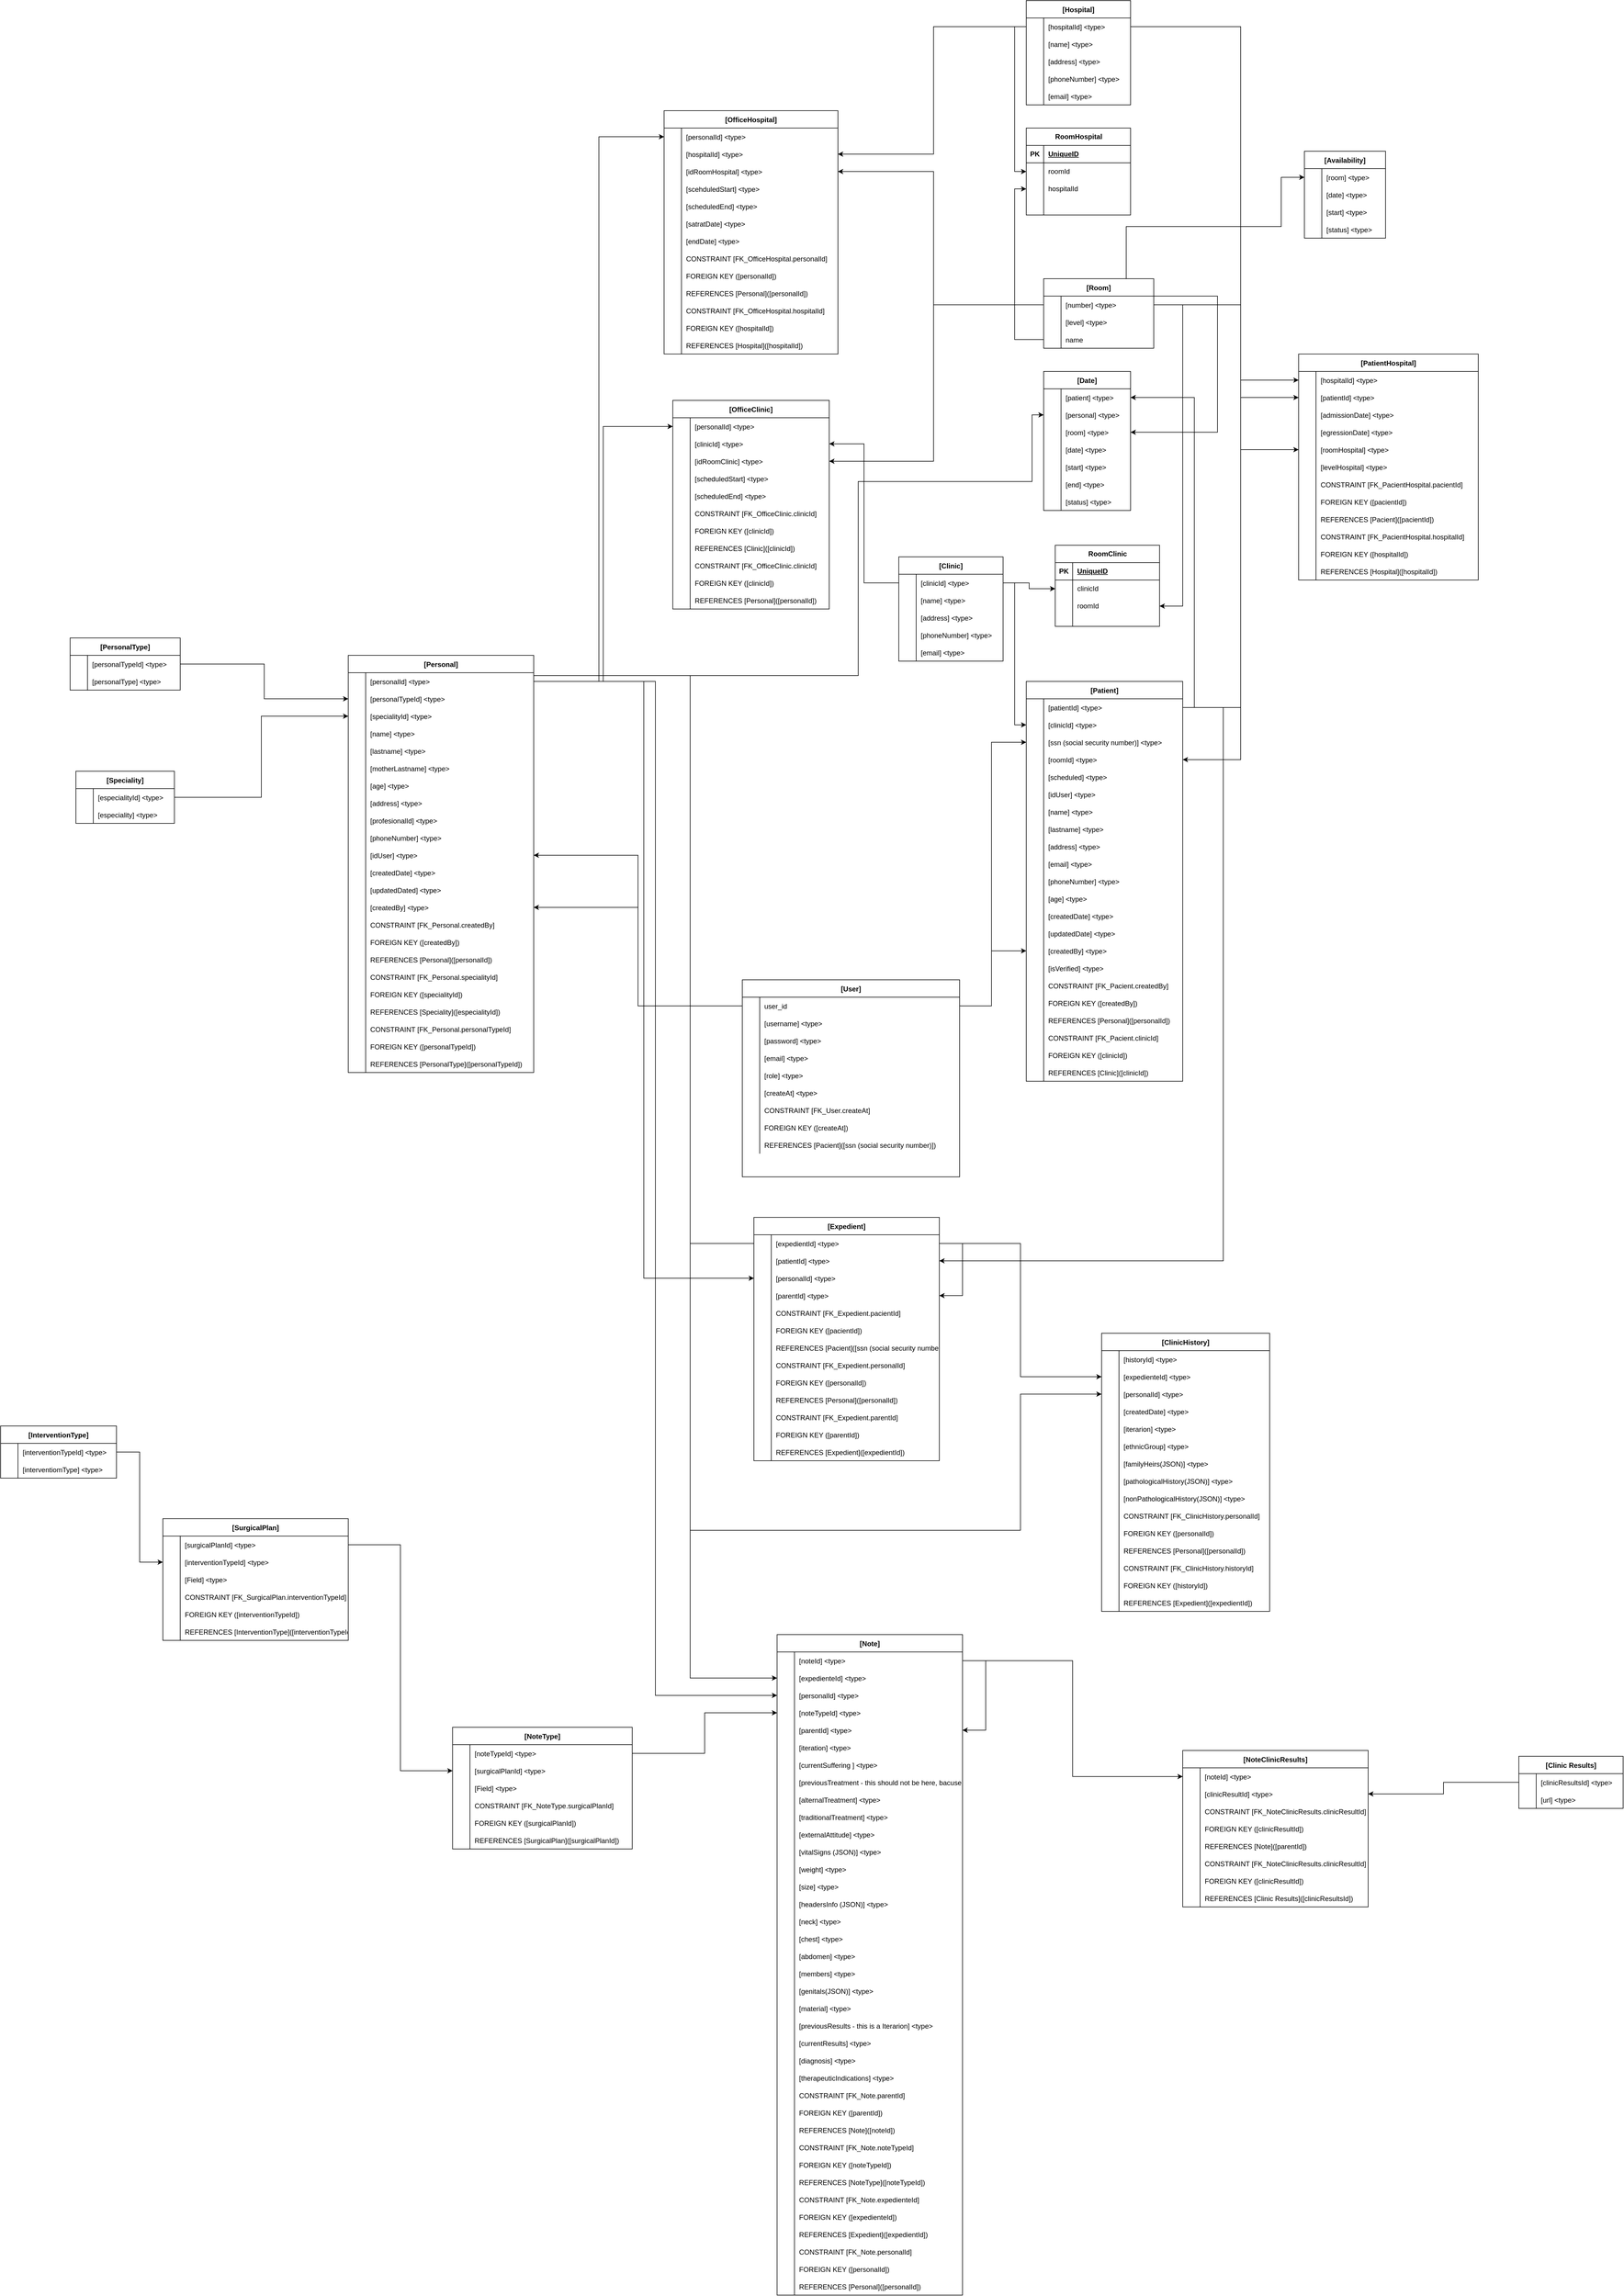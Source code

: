 <mxfile version="24.6.5" type="github">
  <diagram name="Page-1" id="pmSN4U61Y_0ldgIhz5er">
    <mxGraphModel dx="5128" dy="2015" grid="1" gridSize="10" guides="1" tooltips="1" connect="1" arrows="1" fold="1" page="1" pageScale="1" pageWidth="850" pageHeight="1100" math="0" shadow="0">
      <root>
        <mxCell id="0" />
        <mxCell id="1" parent="0" />
        <mxCell id="OMxBeog0QToo8czZ9_6F-674" style="edgeStyle=orthogonalEdgeStyle;rounded=0;orthogonalLoop=1;jettySize=auto;html=1;exitX=1;exitY=0.5;exitDx=0;exitDy=0;entryX=1;entryY=0.5;entryDx=0;entryDy=0;" parent="1" source="OMxBeog0QToo8czZ9_6F-254" target="OMxBeog0QToo8czZ9_6F-266" edge="1">
          <mxGeometry relative="1" as="geometry">
            <Array as="points">
              <mxPoint x="-1460" y="1905" />
              <mxPoint x="-1460" y="2025" />
            </Array>
          </mxGeometry>
        </mxCell>
        <mxCell id="OMxBeog0QToo8czZ9_6F-667" style="edgeStyle=orthogonalEdgeStyle;rounded=0;orthogonalLoop=1;jettySize=auto;html=1;exitX=1;exitY=0.5;exitDx=0;exitDy=0;" parent="1" source="OMxBeog0QToo8czZ9_6F-214" target="OMxBeog0QToo8czZ9_6F-223" edge="1">
          <mxGeometry relative="1" as="geometry">
            <Array as="points">
              <mxPoint x="-1500" y="1185" />
              <mxPoint x="-1500" y="1275" />
            </Array>
          </mxGeometry>
        </mxCell>
        <mxCell id="OMxBeog0QToo8czZ9_6F-1" value="[PersonalType]" style="shape=table;startSize=30;container=1;collapsible=1;childLayout=tableLayout;fixedRows=1;rowLines=0;fontStyle=1;align=center;resizeLast=1;" parent="1" vertex="1">
          <mxGeometry x="-3040" y="140" width="190" height="90" as="geometry" />
        </mxCell>
        <mxCell id="OMxBeog0QToo8czZ9_6F-2" value="" style="shape=tableRow;horizontal=0;startSize=0;swimlaneHead=0;swimlaneBody=0;fillColor=none;collapsible=0;dropTarget=0;points=[[0,0.5],[1,0.5]];portConstraint=eastwest;strokeColor=inherit;top=0;left=0;right=0;bottom=0;" parent="OMxBeog0QToo8czZ9_6F-1" vertex="1">
          <mxGeometry y="30" width="190" height="30" as="geometry" />
        </mxCell>
        <mxCell id="OMxBeog0QToo8czZ9_6F-3" value="" style="shape=partialRectangle;overflow=hidden;connectable=0;fillColor=none;strokeColor=inherit;top=0;left=0;bottom=0;right=0;" parent="OMxBeog0QToo8czZ9_6F-2" vertex="1">
          <mxGeometry width="30" height="30" as="geometry">
            <mxRectangle width="30" height="30" as="alternateBounds" />
          </mxGeometry>
        </mxCell>
        <mxCell id="OMxBeog0QToo8czZ9_6F-4" value="[personalTypeId] &lt;type&gt;" style="shape=partialRectangle;overflow=hidden;connectable=0;fillColor=none;align=left;strokeColor=inherit;top=0;left=0;bottom=0;right=0;spacingLeft=6;" parent="OMxBeog0QToo8czZ9_6F-2" vertex="1">
          <mxGeometry x="30" width="160" height="30" as="geometry">
            <mxRectangle width="160" height="30" as="alternateBounds" />
          </mxGeometry>
        </mxCell>
        <mxCell id="OMxBeog0QToo8czZ9_6F-5" value="" style="shape=tableRow;horizontal=0;startSize=0;swimlaneHead=0;swimlaneBody=0;fillColor=none;collapsible=0;dropTarget=0;points=[[0,0.5],[1,0.5]];portConstraint=eastwest;strokeColor=inherit;top=0;left=0;right=0;bottom=0;" parent="OMxBeog0QToo8czZ9_6F-1" vertex="1">
          <mxGeometry y="60" width="190" height="30" as="geometry" />
        </mxCell>
        <mxCell id="OMxBeog0QToo8czZ9_6F-6" value="" style="shape=partialRectangle;overflow=hidden;connectable=0;fillColor=none;strokeColor=inherit;top=0;left=0;bottom=0;right=0;" parent="OMxBeog0QToo8czZ9_6F-5" vertex="1">
          <mxGeometry width="30" height="30" as="geometry">
            <mxRectangle width="30" height="30" as="alternateBounds" />
          </mxGeometry>
        </mxCell>
        <mxCell id="OMxBeog0QToo8czZ9_6F-7" value="[personalType] &lt;type&gt;" style="shape=partialRectangle;overflow=hidden;connectable=0;fillColor=none;align=left;strokeColor=inherit;top=0;left=0;bottom=0;right=0;spacingLeft=6;" parent="OMxBeog0QToo8czZ9_6F-5" vertex="1">
          <mxGeometry x="30" width="160" height="30" as="geometry">
            <mxRectangle width="160" height="30" as="alternateBounds" />
          </mxGeometry>
        </mxCell>
        <mxCell id="OMxBeog0QToo8czZ9_6F-8" value="[InterventionType]" style="shape=table;startSize=30;container=1;collapsible=1;childLayout=tableLayout;fixedRows=1;rowLines=0;fontStyle=1;align=center;resizeLast=1;" parent="1" vertex="1">
          <mxGeometry x="-3160" y="1500" width="200" height="90" as="geometry" />
        </mxCell>
        <mxCell id="OMxBeog0QToo8czZ9_6F-9" value="" style="shape=tableRow;horizontal=0;startSize=0;swimlaneHead=0;swimlaneBody=0;fillColor=none;collapsible=0;dropTarget=0;points=[[0,0.5],[1,0.5]];portConstraint=eastwest;strokeColor=inherit;top=0;left=0;right=0;bottom=0;" parent="OMxBeog0QToo8czZ9_6F-8" vertex="1">
          <mxGeometry y="30" width="200" height="30" as="geometry" />
        </mxCell>
        <mxCell id="OMxBeog0QToo8czZ9_6F-10" value="" style="shape=partialRectangle;overflow=hidden;connectable=0;fillColor=none;strokeColor=inherit;top=0;left=0;bottom=0;right=0;" parent="OMxBeog0QToo8czZ9_6F-9" vertex="1">
          <mxGeometry width="30" height="30" as="geometry">
            <mxRectangle width="30" height="30" as="alternateBounds" />
          </mxGeometry>
        </mxCell>
        <mxCell id="OMxBeog0QToo8czZ9_6F-11" value="[interventionTypeId] &lt;type&gt;" style="shape=partialRectangle;overflow=hidden;connectable=0;fillColor=none;align=left;strokeColor=inherit;top=0;left=0;bottom=0;right=0;spacingLeft=6;" parent="OMxBeog0QToo8czZ9_6F-9" vertex="1">
          <mxGeometry x="30" width="170" height="30" as="geometry">
            <mxRectangle width="170" height="30" as="alternateBounds" />
          </mxGeometry>
        </mxCell>
        <mxCell id="OMxBeog0QToo8czZ9_6F-12" value="" style="shape=tableRow;horizontal=0;startSize=0;swimlaneHead=0;swimlaneBody=0;fillColor=none;collapsible=0;dropTarget=0;points=[[0,0.5],[1,0.5]];portConstraint=eastwest;strokeColor=inherit;top=0;left=0;right=0;bottom=0;" parent="OMxBeog0QToo8czZ9_6F-8" vertex="1">
          <mxGeometry y="60" width="200" height="30" as="geometry" />
        </mxCell>
        <mxCell id="OMxBeog0QToo8czZ9_6F-13" value="" style="shape=partialRectangle;overflow=hidden;connectable=0;fillColor=none;strokeColor=inherit;top=0;left=0;bottom=0;right=0;" parent="OMxBeog0QToo8czZ9_6F-12" vertex="1">
          <mxGeometry width="30" height="30" as="geometry">
            <mxRectangle width="30" height="30" as="alternateBounds" />
          </mxGeometry>
        </mxCell>
        <mxCell id="OMxBeog0QToo8czZ9_6F-14" value="[interventiomType] &lt;type&gt;" style="shape=partialRectangle;overflow=hidden;connectable=0;fillColor=none;align=left;strokeColor=inherit;top=0;left=0;bottom=0;right=0;spacingLeft=6;" parent="OMxBeog0QToo8czZ9_6F-12" vertex="1">
          <mxGeometry x="30" width="170" height="30" as="geometry">
            <mxRectangle width="170" height="30" as="alternateBounds" />
          </mxGeometry>
        </mxCell>
        <mxCell id="OMxBeog0QToo8czZ9_6F-15" value="[Speciality]" style="shape=table;startSize=30;container=1;collapsible=1;childLayout=tableLayout;fixedRows=1;rowLines=0;fontStyle=1;align=center;resizeLast=1;" parent="1" vertex="1">
          <mxGeometry x="-3030" y="370" width="170" height="90" as="geometry" />
        </mxCell>
        <mxCell id="OMxBeog0QToo8czZ9_6F-16" value="" style="shape=tableRow;horizontal=0;startSize=0;swimlaneHead=0;swimlaneBody=0;fillColor=none;collapsible=0;dropTarget=0;points=[[0,0.5],[1,0.5]];portConstraint=eastwest;strokeColor=inherit;top=0;left=0;right=0;bottom=0;" parent="OMxBeog0QToo8czZ9_6F-15" vertex="1">
          <mxGeometry y="30" width="170" height="30" as="geometry" />
        </mxCell>
        <mxCell id="OMxBeog0QToo8czZ9_6F-17" value="" style="shape=partialRectangle;overflow=hidden;connectable=0;fillColor=none;strokeColor=inherit;top=0;left=0;bottom=0;right=0;" parent="OMxBeog0QToo8czZ9_6F-16" vertex="1">
          <mxGeometry width="30" height="30" as="geometry">
            <mxRectangle width="30" height="30" as="alternateBounds" />
          </mxGeometry>
        </mxCell>
        <mxCell id="OMxBeog0QToo8czZ9_6F-18" value="[especialityId] &lt;type&gt;" style="shape=partialRectangle;overflow=hidden;connectable=0;fillColor=none;align=left;strokeColor=inherit;top=0;left=0;bottom=0;right=0;spacingLeft=6;" parent="OMxBeog0QToo8czZ9_6F-16" vertex="1">
          <mxGeometry x="30" width="140" height="30" as="geometry">
            <mxRectangle width="140" height="30" as="alternateBounds" />
          </mxGeometry>
        </mxCell>
        <mxCell id="OMxBeog0QToo8czZ9_6F-19" value="" style="shape=tableRow;horizontal=0;startSize=0;swimlaneHead=0;swimlaneBody=0;fillColor=none;collapsible=0;dropTarget=0;points=[[0,0.5],[1,0.5]];portConstraint=eastwest;strokeColor=inherit;top=0;left=0;right=0;bottom=0;" parent="OMxBeog0QToo8czZ9_6F-15" vertex="1">
          <mxGeometry y="60" width="170" height="30" as="geometry" />
        </mxCell>
        <mxCell id="OMxBeog0QToo8czZ9_6F-20" value="" style="shape=partialRectangle;overflow=hidden;connectable=0;fillColor=none;strokeColor=inherit;top=0;left=0;bottom=0;right=0;" parent="OMxBeog0QToo8czZ9_6F-19" vertex="1">
          <mxGeometry width="30" height="30" as="geometry">
            <mxRectangle width="30" height="30" as="alternateBounds" />
          </mxGeometry>
        </mxCell>
        <mxCell id="OMxBeog0QToo8czZ9_6F-21" value="[especiality] &lt;type&gt;" style="shape=partialRectangle;overflow=hidden;connectable=0;fillColor=none;align=left;strokeColor=inherit;top=0;left=0;bottom=0;right=0;spacingLeft=6;" parent="OMxBeog0QToo8czZ9_6F-19" vertex="1">
          <mxGeometry x="30" width="140" height="30" as="geometry">
            <mxRectangle width="140" height="30" as="alternateBounds" />
          </mxGeometry>
        </mxCell>
        <mxCell id="OMxBeog0QToo8czZ9_6F-22" value="[Personal]" style="shape=table;startSize=30;container=1;collapsible=1;childLayout=tableLayout;fixedRows=1;rowLines=0;fontStyle=1;align=center;resizeLast=1;" parent="1" vertex="1">
          <mxGeometry x="-2560" y="170" width="320" height="720" as="geometry" />
        </mxCell>
        <mxCell id="OMxBeog0QToo8czZ9_6F-23" value="" style="shape=tableRow;horizontal=0;startSize=0;swimlaneHead=0;swimlaneBody=0;fillColor=none;collapsible=0;dropTarget=0;points=[[0,0.5],[1,0.5]];portConstraint=eastwest;strokeColor=inherit;top=0;left=0;right=0;bottom=0;" parent="OMxBeog0QToo8czZ9_6F-22" vertex="1">
          <mxGeometry y="30" width="320" height="30" as="geometry" />
        </mxCell>
        <mxCell id="OMxBeog0QToo8czZ9_6F-24" value="" style="shape=partialRectangle;overflow=hidden;connectable=0;fillColor=none;strokeColor=inherit;top=0;left=0;bottom=0;right=0;" parent="OMxBeog0QToo8czZ9_6F-23" vertex="1">
          <mxGeometry width="30" height="30" as="geometry">
            <mxRectangle width="30" height="30" as="alternateBounds" />
          </mxGeometry>
        </mxCell>
        <mxCell id="OMxBeog0QToo8czZ9_6F-25" value="[personalId] &lt;type&gt;" style="shape=partialRectangle;overflow=hidden;connectable=0;fillColor=none;align=left;strokeColor=inherit;top=0;left=0;bottom=0;right=0;spacingLeft=6;" parent="OMxBeog0QToo8czZ9_6F-23" vertex="1">
          <mxGeometry x="30" width="290" height="30" as="geometry">
            <mxRectangle width="290" height="30" as="alternateBounds" />
          </mxGeometry>
        </mxCell>
        <mxCell id="OMxBeog0QToo8czZ9_6F-26" value="" style="shape=tableRow;horizontal=0;startSize=0;swimlaneHead=0;swimlaneBody=0;fillColor=none;collapsible=0;dropTarget=0;points=[[0,0.5],[1,0.5]];portConstraint=eastwest;strokeColor=inherit;top=0;left=0;right=0;bottom=0;" parent="OMxBeog0QToo8czZ9_6F-22" vertex="1">
          <mxGeometry y="60" width="320" height="30" as="geometry" />
        </mxCell>
        <mxCell id="OMxBeog0QToo8czZ9_6F-27" value="" style="shape=partialRectangle;overflow=hidden;connectable=0;fillColor=none;strokeColor=inherit;top=0;left=0;bottom=0;right=0;" parent="OMxBeog0QToo8czZ9_6F-26" vertex="1">
          <mxGeometry width="30" height="30" as="geometry">
            <mxRectangle width="30" height="30" as="alternateBounds" />
          </mxGeometry>
        </mxCell>
        <mxCell id="OMxBeog0QToo8czZ9_6F-28" value="[personalTypeId] &lt;type&gt;" style="shape=partialRectangle;overflow=hidden;connectable=0;fillColor=none;align=left;strokeColor=inherit;top=0;left=0;bottom=0;right=0;spacingLeft=6;" parent="OMxBeog0QToo8czZ9_6F-26" vertex="1">
          <mxGeometry x="30" width="290" height="30" as="geometry">
            <mxRectangle width="290" height="30" as="alternateBounds" />
          </mxGeometry>
        </mxCell>
        <mxCell id="OMxBeog0QToo8czZ9_6F-29" value="" style="shape=tableRow;horizontal=0;startSize=0;swimlaneHead=0;swimlaneBody=0;fillColor=none;collapsible=0;dropTarget=0;points=[[0,0.5],[1,0.5]];portConstraint=eastwest;strokeColor=inherit;top=0;left=0;right=0;bottom=0;" parent="OMxBeog0QToo8czZ9_6F-22" vertex="1">
          <mxGeometry y="90" width="320" height="30" as="geometry" />
        </mxCell>
        <mxCell id="OMxBeog0QToo8czZ9_6F-30" value="" style="shape=partialRectangle;overflow=hidden;connectable=0;fillColor=none;strokeColor=inherit;top=0;left=0;bottom=0;right=0;" parent="OMxBeog0QToo8czZ9_6F-29" vertex="1">
          <mxGeometry width="30" height="30" as="geometry">
            <mxRectangle width="30" height="30" as="alternateBounds" />
          </mxGeometry>
        </mxCell>
        <mxCell id="OMxBeog0QToo8czZ9_6F-31" value="[specialityId] &lt;type&gt;" style="shape=partialRectangle;overflow=hidden;connectable=0;fillColor=none;align=left;strokeColor=inherit;top=0;left=0;bottom=0;right=0;spacingLeft=6;" parent="OMxBeog0QToo8czZ9_6F-29" vertex="1">
          <mxGeometry x="30" width="290" height="30" as="geometry">
            <mxRectangle width="290" height="30" as="alternateBounds" />
          </mxGeometry>
        </mxCell>
        <mxCell id="OMxBeog0QToo8czZ9_6F-32" value="" style="shape=tableRow;horizontal=0;startSize=0;swimlaneHead=0;swimlaneBody=0;fillColor=none;collapsible=0;dropTarget=0;points=[[0,0.5],[1,0.5]];portConstraint=eastwest;strokeColor=inherit;top=0;left=0;right=0;bottom=0;" parent="OMxBeog0QToo8czZ9_6F-22" vertex="1">
          <mxGeometry y="120" width="320" height="30" as="geometry" />
        </mxCell>
        <mxCell id="OMxBeog0QToo8czZ9_6F-33" value="" style="shape=partialRectangle;overflow=hidden;connectable=0;fillColor=none;strokeColor=inherit;top=0;left=0;bottom=0;right=0;" parent="OMxBeog0QToo8czZ9_6F-32" vertex="1">
          <mxGeometry width="30" height="30" as="geometry">
            <mxRectangle width="30" height="30" as="alternateBounds" />
          </mxGeometry>
        </mxCell>
        <mxCell id="OMxBeog0QToo8czZ9_6F-34" value="[name] &lt;type&gt;" style="shape=partialRectangle;overflow=hidden;connectable=0;fillColor=none;align=left;strokeColor=inherit;top=0;left=0;bottom=0;right=0;spacingLeft=6;" parent="OMxBeog0QToo8czZ9_6F-32" vertex="1">
          <mxGeometry x="30" width="290" height="30" as="geometry">
            <mxRectangle width="290" height="30" as="alternateBounds" />
          </mxGeometry>
        </mxCell>
        <mxCell id="OMxBeog0QToo8czZ9_6F-35" value="" style="shape=tableRow;horizontal=0;startSize=0;swimlaneHead=0;swimlaneBody=0;fillColor=none;collapsible=0;dropTarget=0;points=[[0,0.5],[1,0.5]];portConstraint=eastwest;strokeColor=inherit;top=0;left=0;right=0;bottom=0;" parent="OMxBeog0QToo8czZ9_6F-22" vertex="1">
          <mxGeometry y="150" width="320" height="30" as="geometry" />
        </mxCell>
        <mxCell id="OMxBeog0QToo8czZ9_6F-36" value="" style="shape=partialRectangle;overflow=hidden;connectable=0;fillColor=none;strokeColor=inherit;top=0;left=0;bottom=0;right=0;" parent="OMxBeog0QToo8czZ9_6F-35" vertex="1">
          <mxGeometry width="30" height="30" as="geometry">
            <mxRectangle width="30" height="30" as="alternateBounds" />
          </mxGeometry>
        </mxCell>
        <mxCell id="OMxBeog0QToo8czZ9_6F-37" value="[lastname] &lt;type&gt;" style="shape=partialRectangle;overflow=hidden;connectable=0;fillColor=none;align=left;strokeColor=inherit;top=0;left=0;bottom=0;right=0;spacingLeft=6;" parent="OMxBeog0QToo8czZ9_6F-35" vertex="1">
          <mxGeometry x="30" width="290" height="30" as="geometry">
            <mxRectangle width="290" height="30" as="alternateBounds" />
          </mxGeometry>
        </mxCell>
        <mxCell id="OMxBeog0QToo8czZ9_6F-38" value="" style="shape=tableRow;horizontal=0;startSize=0;swimlaneHead=0;swimlaneBody=0;fillColor=none;collapsible=0;dropTarget=0;points=[[0,0.5],[1,0.5]];portConstraint=eastwest;strokeColor=inherit;top=0;left=0;right=0;bottom=0;" parent="OMxBeog0QToo8czZ9_6F-22" vertex="1">
          <mxGeometry y="180" width="320" height="30" as="geometry" />
        </mxCell>
        <mxCell id="OMxBeog0QToo8czZ9_6F-39" value="" style="shape=partialRectangle;overflow=hidden;connectable=0;fillColor=none;strokeColor=inherit;top=0;left=0;bottom=0;right=0;" parent="OMxBeog0QToo8czZ9_6F-38" vertex="1">
          <mxGeometry width="30" height="30" as="geometry">
            <mxRectangle width="30" height="30" as="alternateBounds" />
          </mxGeometry>
        </mxCell>
        <mxCell id="OMxBeog0QToo8czZ9_6F-40" value="[motherLastname] &lt;type&gt;" style="shape=partialRectangle;overflow=hidden;connectable=0;fillColor=none;align=left;strokeColor=inherit;top=0;left=0;bottom=0;right=0;spacingLeft=6;" parent="OMxBeog0QToo8czZ9_6F-38" vertex="1">
          <mxGeometry x="30" width="290" height="30" as="geometry">
            <mxRectangle width="290" height="30" as="alternateBounds" />
          </mxGeometry>
        </mxCell>
        <mxCell id="OMxBeog0QToo8czZ9_6F-41" value="" style="shape=tableRow;horizontal=0;startSize=0;swimlaneHead=0;swimlaneBody=0;fillColor=none;collapsible=0;dropTarget=0;points=[[0,0.5],[1,0.5]];portConstraint=eastwest;strokeColor=inherit;top=0;left=0;right=0;bottom=0;" parent="OMxBeog0QToo8czZ9_6F-22" vertex="1">
          <mxGeometry y="210" width="320" height="30" as="geometry" />
        </mxCell>
        <mxCell id="OMxBeog0QToo8czZ9_6F-42" value="" style="shape=partialRectangle;overflow=hidden;connectable=0;fillColor=none;strokeColor=inherit;top=0;left=0;bottom=0;right=0;" parent="OMxBeog0QToo8czZ9_6F-41" vertex="1">
          <mxGeometry width="30" height="30" as="geometry">
            <mxRectangle width="30" height="30" as="alternateBounds" />
          </mxGeometry>
        </mxCell>
        <mxCell id="OMxBeog0QToo8czZ9_6F-43" value="[age] &lt;type&gt;" style="shape=partialRectangle;overflow=hidden;connectable=0;fillColor=none;align=left;strokeColor=inherit;top=0;left=0;bottom=0;right=0;spacingLeft=6;" parent="OMxBeog0QToo8czZ9_6F-41" vertex="1">
          <mxGeometry x="30" width="290" height="30" as="geometry">
            <mxRectangle width="290" height="30" as="alternateBounds" />
          </mxGeometry>
        </mxCell>
        <mxCell id="OMxBeog0QToo8czZ9_6F-44" value="" style="shape=tableRow;horizontal=0;startSize=0;swimlaneHead=0;swimlaneBody=0;fillColor=none;collapsible=0;dropTarget=0;points=[[0,0.5],[1,0.5]];portConstraint=eastwest;strokeColor=inherit;top=0;left=0;right=0;bottom=0;" parent="OMxBeog0QToo8czZ9_6F-22" vertex="1">
          <mxGeometry y="240" width="320" height="30" as="geometry" />
        </mxCell>
        <mxCell id="OMxBeog0QToo8czZ9_6F-45" value="" style="shape=partialRectangle;overflow=hidden;connectable=0;fillColor=none;strokeColor=inherit;top=0;left=0;bottom=0;right=0;" parent="OMxBeog0QToo8czZ9_6F-44" vertex="1">
          <mxGeometry width="30" height="30" as="geometry">
            <mxRectangle width="30" height="30" as="alternateBounds" />
          </mxGeometry>
        </mxCell>
        <mxCell id="OMxBeog0QToo8czZ9_6F-46" value="[address] &lt;type&gt;" style="shape=partialRectangle;overflow=hidden;connectable=0;fillColor=none;align=left;strokeColor=inherit;top=0;left=0;bottom=0;right=0;spacingLeft=6;" parent="OMxBeog0QToo8czZ9_6F-44" vertex="1">
          <mxGeometry x="30" width="290" height="30" as="geometry">
            <mxRectangle width="290" height="30" as="alternateBounds" />
          </mxGeometry>
        </mxCell>
        <mxCell id="OMxBeog0QToo8czZ9_6F-47" value="" style="shape=tableRow;horizontal=0;startSize=0;swimlaneHead=0;swimlaneBody=0;fillColor=none;collapsible=0;dropTarget=0;points=[[0,0.5],[1,0.5]];portConstraint=eastwest;strokeColor=inherit;top=0;left=0;right=0;bottom=0;" parent="OMxBeog0QToo8czZ9_6F-22" vertex="1">
          <mxGeometry y="270" width="320" height="30" as="geometry" />
        </mxCell>
        <mxCell id="OMxBeog0QToo8czZ9_6F-48" value="" style="shape=partialRectangle;overflow=hidden;connectable=0;fillColor=none;strokeColor=inherit;top=0;left=0;bottom=0;right=0;" parent="OMxBeog0QToo8czZ9_6F-47" vertex="1">
          <mxGeometry width="30" height="30" as="geometry">
            <mxRectangle width="30" height="30" as="alternateBounds" />
          </mxGeometry>
        </mxCell>
        <mxCell id="OMxBeog0QToo8czZ9_6F-49" value="[profesionalId] &lt;type&gt;" style="shape=partialRectangle;overflow=hidden;connectable=0;fillColor=none;align=left;strokeColor=inherit;top=0;left=0;bottom=0;right=0;spacingLeft=6;" parent="OMxBeog0QToo8czZ9_6F-47" vertex="1">
          <mxGeometry x="30" width="290" height="30" as="geometry">
            <mxRectangle width="290" height="30" as="alternateBounds" />
          </mxGeometry>
        </mxCell>
        <mxCell id="OMxBeog0QToo8czZ9_6F-50" value="" style="shape=tableRow;horizontal=0;startSize=0;swimlaneHead=0;swimlaneBody=0;fillColor=none;collapsible=0;dropTarget=0;points=[[0,0.5],[1,0.5]];portConstraint=eastwest;strokeColor=inherit;top=0;left=0;right=0;bottom=0;" parent="OMxBeog0QToo8czZ9_6F-22" vertex="1">
          <mxGeometry y="300" width="320" height="30" as="geometry" />
        </mxCell>
        <mxCell id="OMxBeog0QToo8czZ9_6F-51" value="" style="shape=partialRectangle;overflow=hidden;connectable=0;fillColor=none;strokeColor=inherit;top=0;left=0;bottom=0;right=0;" parent="OMxBeog0QToo8czZ9_6F-50" vertex="1">
          <mxGeometry width="30" height="30" as="geometry">
            <mxRectangle width="30" height="30" as="alternateBounds" />
          </mxGeometry>
        </mxCell>
        <mxCell id="OMxBeog0QToo8czZ9_6F-52" value="[phoneNumber] &lt;type&gt;" style="shape=partialRectangle;overflow=hidden;connectable=0;fillColor=none;align=left;strokeColor=inherit;top=0;left=0;bottom=0;right=0;spacingLeft=6;" parent="OMxBeog0QToo8czZ9_6F-50" vertex="1">
          <mxGeometry x="30" width="290" height="30" as="geometry">
            <mxRectangle width="290" height="30" as="alternateBounds" />
          </mxGeometry>
        </mxCell>
        <mxCell id="OMxBeog0QToo8czZ9_6F-53" value="" style="shape=tableRow;horizontal=0;startSize=0;swimlaneHead=0;swimlaneBody=0;fillColor=none;collapsible=0;dropTarget=0;points=[[0,0.5],[1,0.5]];portConstraint=eastwest;strokeColor=inherit;top=0;left=0;right=0;bottom=0;" parent="OMxBeog0QToo8czZ9_6F-22" vertex="1">
          <mxGeometry y="330" width="320" height="30" as="geometry" />
        </mxCell>
        <mxCell id="OMxBeog0QToo8czZ9_6F-54" value="" style="shape=partialRectangle;overflow=hidden;connectable=0;fillColor=none;strokeColor=inherit;top=0;left=0;bottom=0;right=0;" parent="OMxBeog0QToo8czZ9_6F-53" vertex="1">
          <mxGeometry width="30" height="30" as="geometry">
            <mxRectangle width="30" height="30" as="alternateBounds" />
          </mxGeometry>
        </mxCell>
        <mxCell id="OMxBeog0QToo8czZ9_6F-55" value="[idUser] &lt;type&gt;" style="shape=partialRectangle;overflow=hidden;connectable=0;fillColor=none;align=left;strokeColor=inherit;top=0;left=0;bottom=0;right=0;spacingLeft=6;" parent="OMxBeog0QToo8czZ9_6F-53" vertex="1">
          <mxGeometry x="30" width="290" height="30" as="geometry">
            <mxRectangle width="290" height="30" as="alternateBounds" />
          </mxGeometry>
        </mxCell>
        <mxCell id="OMxBeog0QToo8czZ9_6F-56" value="" style="shape=tableRow;horizontal=0;startSize=0;swimlaneHead=0;swimlaneBody=0;fillColor=none;collapsible=0;dropTarget=0;points=[[0,0.5],[1,0.5]];portConstraint=eastwest;strokeColor=inherit;top=0;left=0;right=0;bottom=0;" parent="OMxBeog0QToo8czZ9_6F-22" vertex="1">
          <mxGeometry y="360" width="320" height="30" as="geometry" />
        </mxCell>
        <mxCell id="OMxBeog0QToo8czZ9_6F-57" value="" style="shape=partialRectangle;overflow=hidden;connectable=0;fillColor=none;strokeColor=inherit;top=0;left=0;bottom=0;right=0;" parent="OMxBeog0QToo8czZ9_6F-56" vertex="1">
          <mxGeometry width="30" height="30" as="geometry">
            <mxRectangle width="30" height="30" as="alternateBounds" />
          </mxGeometry>
        </mxCell>
        <mxCell id="OMxBeog0QToo8czZ9_6F-58" value="[createdDate] &lt;type&gt;" style="shape=partialRectangle;overflow=hidden;connectable=0;fillColor=none;align=left;strokeColor=inherit;top=0;left=0;bottom=0;right=0;spacingLeft=6;" parent="OMxBeog0QToo8czZ9_6F-56" vertex="1">
          <mxGeometry x="30" width="290" height="30" as="geometry">
            <mxRectangle width="290" height="30" as="alternateBounds" />
          </mxGeometry>
        </mxCell>
        <mxCell id="OMxBeog0QToo8czZ9_6F-59" value="" style="shape=tableRow;horizontal=0;startSize=0;swimlaneHead=0;swimlaneBody=0;fillColor=none;collapsible=0;dropTarget=0;points=[[0,0.5],[1,0.5]];portConstraint=eastwest;strokeColor=inherit;top=0;left=0;right=0;bottom=0;" parent="OMxBeog0QToo8czZ9_6F-22" vertex="1">
          <mxGeometry y="390" width="320" height="30" as="geometry" />
        </mxCell>
        <mxCell id="OMxBeog0QToo8czZ9_6F-60" value="" style="shape=partialRectangle;overflow=hidden;connectable=0;fillColor=none;strokeColor=inherit;top=0;left=0;bottom=0;right=0;" parent="OMxBeog0QToo8czZ9_6F-59" vertex="1">
          <mxGeometry width="30" height="30" as="geometry">
            <mxRectangle width="30" height="30" as="alternateBounds" />
          </mxGeometry>
        </mxCell>
        <mxCell id="OMxBeog0QToo8czZ9_6F-61" value="[updatedDated] &lt;type&gt;" style="shape=partialRectangle;overflow=hidden;connectable=0;fillColor=none;align=left;strokeColor=inherit;top=0;left=0;bottom=0;right=0;spacingLeft=6;" parent="OMxBeog0QToo8czZ9_6F-59" vertex="1">
          <mxGeometry x="30" width="290" height="30" as="geometry">
            <mxRectangle width="290" height="30" as="alternateBounds" />
          </mxGeometry>
        </mxCell>
        <mxCell id="OMxBeog0QToo8czZ9_6F-62" value="" style="shape=tableRow;horizontal=0;startSize=0;swimlaneHead=0;swimlaneBody=0;fillColor=none;collapsible=0;dropTarget=0;points=[[0,0.5],[1,0.5]];portConstraint=eastwest;strokeColor=inherit;top=0;left=0;right=0;bottom=0;" parent="OMxBeog0QToo8czZ9_6F-22" vertex="1">
          <mxGeometry y="420" width="320" height="30" as="geometry" />
        </mxCell>
        <mxCell id="OMxBeog0QToo8czZ9_6F-63" value="" style="shape=partialRectangle;overflow=hidden;connectable=0;fillColor=none;strokeColor=inherit;top=0;left=0;bottom=0;right=0;" parent="OMxBeog0QToo8czZ9_6F-62" vertex="1">
          <mxGeometry width="30" height="30" as="geometry">
            <mxRectangle width="30" height="30" as="alternateBounds" />
          </mxGeometry>
        </mxCell>
        <mxCell id="OMxBeog0QToo8czZ9_6F-64" value="[createdBy] &lt;type&gt;" style="shape=partialRectangle;overflow=hidden;connectable=0;fillColor=none;align=left;strokeColor=inherit;top=0;left=0;bottom=0;right=0;spacingLeft=6;" parent="OMxBeog0QToo8czZ9_6F-62" vertex="1">
          <mxGeometry x="30" width="290" height="30" as="geometry">
            <mxRectangle width="290" height="30" as="alternateBounds" />
          </mxGeometry>
        </mxCell>
        <mxCell id="OMxBeog0QToo8czZ9_6F-65" value="" style="shape=tableRow;horizontal=0;startSize=0;swimlaneHead=0;swimlaneBody=0;fillColor=none;collapsible=0;dropTarget=0;points=[[0,0.5],[1,0.5]];portConstraint=eastwest;strokeColor=inherit;top=0;left=0;right=0;bottom=0;" parent="OMxBeog0QToo8czZ9_6F-22" vertex="1">
          <mxGeometry y="450" width="320" height="30" as="geometry" />
        </mxCell>
        <mxCell id="OMxBeog0QToo8czZ9_6F-66" value="" style="shape=partialRectangle;overflow=hidden;connectable=0;fillColor=none;strokeColor=inherit;top=0;left=0;bottom=0;right=0;" parent="OMxBeog0QToo8czZ9_6F-65" vertex="1">
          <mxGeometry width="30" height="30" as="geometry">
            <mxRectangle width="30" height="30" as="alternateBounds" />
          </mxGeometry>
        </mxCell>
        <mxCell id="OMxBeog0QToo8czZ9_6F-67" value="CONSTRAINT [FK_Personal.createdBy]" style="shape=partialRectangle;overflow=hidden;connectable=0;fillColor=none;align=left;strokeColor=inherit;top=0;left=0;bottom=0;right=0;spacingLeft=6;" parent="OMxBeog0QToo8czZ9_6F-65" vertex="1">
          <mxGeometry x="30" width="290" height="30" as="geometry">
            <mxRectangle width="290" height="30" as="alternateBounds" />
          </mxGeometry>
        </mxCell>
        <mxCell id="OMxBeog0QToo8czZ9_6F-68" value="" style="shape=tableRow;horizontal=0;startSize=0;swimlaneHead=0;swimlaneBody=0;fillColor=none;collapsible=0;dropTarget=0;points=[[0,0.5],[1,0.5]];portConstraint=eastwest;strokeColor=inherit;top=0;left=0;right=0;bottom=0;" parent="OMxBeog0QToo8czZ9_6F-22" vertex="1">
          <mxGeometry y="480" width="320" height="30" as="geometry" />
        </mxCell>
        <mxCell id="OMxBeog0QToo8czZ9_6F-69" value="" style="shape=partialRectangle;overflow=hidden;connectable=0;fillColor=none;strokeColor=inherit;top=0;left=0;bottom=0;right=0;" parent="OMxBeog0QToo8czZ9_6F-68" vertex="1">
          <mxGeometry width="30" height="30" as="geometry">
            <mxRectangle width="30" height="30" as="alternateBounds" />
          </mxGeometry>
        </mxCell>
        <mxCell id="OMxBeog0QToo8czZ9_6F-70" value="FOREIGN KEY ([createdBy])" style="shape=partialRectangle;overflow=hidden;connectable=0;fillColor=none;align=left;strokeColor=inherit;top=0;left=0;bottom=0;right=0;spacingLeft=6;" parent="OMxBeog0QToo8czZ9_6F-68" vertex="1">
          <mxGeometry x="30" width="290" height="30" as="geometry">
            <mxRectangle width="290" height="30" as="alternateBounds" />
          </mxGeometry>
        </mxCell>
        <mxCell id="OMxBeog0QToo8czZ9_6F-71" value="" style="shape=tableRow;horizontal=0;startSize=0;swimlaneHead=0;swimlaneBody=0;fillColor=none;collapsible=0;dropTarget=0;points=[[0,0.5],[1,0.5]];portConstraint=eastwest;strokeColor=inherit;top=0;left=0;right=0;bottom=0;" parent="OMxBeog0QToo8czZ9_6F-22" vertex="1">
          <mxGeometry y="510" width="320" height="30" as="geometry" />
        </mxCell>
        <mxCell id="OMxBeog0QToo8czZ9_6F-72" value="" style="shape=partialRectangle;overflow=hidden;connectable=0;fillColor=none;strokeColor=inherit;top=0;left=0;bottom=0;right=0;" parent="OMxBeog0QToo8czZ9_6F-71" vertex="1">
          <mxGeometry width="30" height="30" as="geometry">
            <mxRectangle width="30" height="30" as="alternateBounds" />
          </mxGeometry>
        </mxCell>
        <mxCell id="OMxBeog0QToo8czZ9_6F-73" value="REFERENCES [Personal]([personalId])" style="shape=partialRectangle;overflow=hidden;connectable=0;fillColor=none;align=left;strokeColor=inherit;top=0;left=0;bottom=0;right=0;spacingLeft=6;" parent="OMxBeog0QToo8czZ9_6F-71" vertex="1">
          <mxGeometry x="30" width="290" height="30" as="geometry">
            <mxRectangle width="290" height="30" as="alternateBounds" />
          </mxGeometry>
        </mxCell>
        <mxCell id="OMxBeog0QToo8czZ9_6F-74" value="" style="shape=tableRow;horizontal=0;startSize=0;swimlaneHead=0;swimlaneBody=0;fillColor=none;collapsible=0;dropTarget=0;points=[[0,0.5],[1,0.5]];portConstraint=eastwest;strokeColor=inherit;top=0;left=0;right=0;bottom=0;" parent="OMxBeog0QToo8czZ9_6F-22" vertex="1">
          <mxGeometry y="540" width="320" height="30" as="geometry" />
        </mxCell>
        <mxCell id="OMxBeog0QToo8czZ9_6F-75" value="" style="shape=partialRectangle;overflow=hidden;connectable=0;fillColor=none;strokeColor=inherit;top=0;left=0;bottom=0;right=0;" parent="OMxBeog0QToo8czZ9_6F-74" vertex="1">
          <mxGeometry width="30" height="30" as="geometry">
            <mxRectangle width="30" height="30" as="alternateBounds" />
          </mxGeometry>
        </mxCell>
        <mxCell id="OMxBeog0QToo8czZ9_6F-76" value="CONSTRAINT [FK_Personal.specialityId]" style="shape=partialRectangle;overflow=hidden;connectable=0;fillColor=none;align=left;strokeColor=inherit;top=0;left=0;bottom=0;right=0;spacingLeft=6;" parent="OMxBeog0QToo8czZ9_6F-74" vertex="1">
          <mxGeometry x="30" width="290" height="30" as="geometry">
            <mxRectangle width="290" height="30" as="alternateBounds" />
          </mxGeometry>
        </mxCell>
        <mxCell id="OMxBeog0QToo8czZ9_6F-77" value="" style="shape=tableRow;horizontal=0;startSize=0;swimlaneHead=0;swimlaneBody=0;fillColor=none;collapsible=0;dropTarget=0;points=[[0,0.5],[1,0.5]];portConstraint=eastwest;strokeColor=inherit;top=0;left=0;right=0;bottom=0;" parent="OMxBeog0QToo8czZ9_6F-22" vertex="1">
          <mxGeometry y="570" width="320" height="30" as="geometry" />
        </mxCell>
        <mxCell id="OMxBeog0QToo8czZ9_6F-78" value="" style="shape=partialRectangle;overflow=hidden;connectable=0;fillColor=none;strokeColor=inherit;top=0;left=0;bottom=0;right=0;" parent="OMxBeog0QToo8czZ9_6F-77" vertex="1">
          <mxGeometry width="30" height="30" as="geometry">
            <mxRectangle width="30" height="30" as="alternateBounds" />
          </mxGeometry>
        </mxCell>
        <mxCell id="OMxBeog0QToo8czZ9_6F-79" value="FOREIGN KEY ([specialityId])" style="shape=partialRectangle;overflow=hidden;connectable=0;fillColor=none;align=left;strokeColor=inherit;top=0;left=0;bottom=0;right=0;spacingLeft=6;" parent="OMxBeog0QToo8czZ9_6F-77" vertex="1">
          <mxGeometry x="30" width="290" height="30" as="geometry">
            <mxRectangle width="290" height="30" as="alternateBounds" />
          </mxGeometry>
        </mxCell>
        <mxCell id="OMxBeog0QToo8czZ9_6F-80" value="" style="shape=tableRow;horizontal=0;startSize=0;swimlaneHead=0;swimlaneBody=0;fillColor=none;collapsible=0;dropTarget=0;points=[[0,0.5],[1,0.5]];portConstraint=eastwest;strokeColor=inherit;top=0;left=0;right=0;bottom=0;" parent="OMxBeog0QToo8czZ9_6F-22" vertex="1">
          <mxGeometry y="600" width="320" height="30" as="geometry" />
        </mxCell>
        <mxCell id="OMxBeog0QToo8czZ9_6F-81" value="" style="shape=partialRectangle;overflow=hidden;connectable=0;fillColor=none;strokeColor=inherit;top=0;left=0;bottom=0;right=0;" parent="OMxBeog0QToo8czZ9_6F-80" vertex="1">
          <mxGeometry width="30" height="30" as="geometry">
            <mxRectangle width="30" height="30" as="alternateBounds" />
          </mxGeometry>
        </mxCell>
        <mxCell id="OMxBeog0QToo8czZ9_6F-82" value="REFERENCES [Speciality]([especialityId])" style="shape=partialRectangle;overflow=hidden;connectable=0;fillColor=none;align=left;strokeColor=inherit;top=0;left=0;bottom=0;right=0;spacingLeft=6;" parent="OMxBeog0QToo8czZ9_6F-80" vertex="1">
          <mxGeometry x="30" width="290" height="30" as="geometry">
            <mxRectangle width="290" height="30" as="alternateBounds" />
          </mxGeometry>
        </mxCell>
        <mxCell id="OMxBeog0QToo8czZ9_6F-83" value="" style="shape=tableRow;horizontal=0;startSize=0;swimlaneHead=0;swimlaneBody=0;fillColor=none;collapsible=0;dropTarget=0;points=[[0,0.5],[1,0.5]];portConstraint=eastwest;strokeColor=inherit;top=0;left=0;right=0;bottom=0;" parent="OMxBeog0QToo8czZ9_6F-22" vertex="1">
          <mxGeometry y="630" width="320" height="30" as="geometry" />
        </mxCell>
        <mxCell id="OMxBeog0QToo8czZ9_6F-84" value="" style="shape=partialRectangle;overflow=hidden;connectable=0;fillColor=none;strokeColor=inherit;top=0;left=0;bottom=0;right=0;" parent="OMxBeog0QToo8czZ9_6F-83" vertex="1">
          <mxGeometry width="30" height="30" as="geometry">
            <mxRectangle width="30" height="30" as="alternateBounds" />
          </mxGeometry>
        </mxCell>
        <mxCell id="OMxBeog0QToo8czZ9_6F-85" value="CONSTRAINT [FK_Personal.personalTypeId]" style="shape=partialRectangle;overflow=hidden;connectable=0;fillColor=none;align=left;strokeColor=inherit;top=0;left=0;bottom=0;right=0;spacingLeft=6;" parent="OMxBeog0QToo8czZ9_6F-83" vertex="1">
          <mxGeometry x="30" width="290" height="30" as="geometry">
            <mxRectangle width="290" height="30" as="alternateBounds" />
          </mxGeometry>
        </mxCell>
        <mxCell id="OMxBeog0QToo8czZ9_6F-86" value="" style="shape=tableRow;horizontal=0;startSize=0;swimlaneHead=0;swimlaneBody=0;fillColor=none;collapsible=0;dropTarget=0;points=[[0,0.5],[1,0.5]];portConstraint=eastwest;strokeColor=inherit;top=0;left=0;right=0;bottom=0;" parent="OMxBeog0QToo8czZ9_6F-22" vertex="1">
          <mxGeometry y="660" width="320" height="30" as="geometry" />
        </mxCell>
        <mxCell id="OMxBeog0QToo8czZ9_6F-87" value="" style="shape=partialRectangle;overflow=hidden;connectable=0;fillColor=none;strokeColor=inherit;top=0;left=0;bottom=0;right=0;" parent="OMxBeog0QToo8czZ9_6F-86" vertex="1">
          <mxGeometry width="30" height="30" as="geometry">
            <mxRectangle width="30" height="30" as="alternateBounds" />
          </mxGeometry>
        </mxCell>
        <mxCell id="OMxBeog0QToo8czZ9_6F-88" value="FOREIGN KEY ([personalTypeId])" style="shape=partialRectangle;overflow=hidden;connectable=0;fillColor=none;align=left;strokeColor=inherit;top=0;left=0;bottom=0;right=0;spacingLeft=6;" parent="OMxBeog0QToo8czZ9_6F-86" vertex="1">
          <mxGeometry x="30" width="290" height="30" as="geometry">
            <mxRectangle width="290" height="30" as="alternateBounds" />
          </mxGeometry>
        </mxCell>
        <mxCell id="OMxBeog0QToo8czZ9_6F-89" value="" style="shape=tableRow;horizontal=0;startSize=0;swimlaneHead=0;swimlaneBody=0;fillColor=none;collapsible=0;dropTarget=0;points=[[0,0.5],[1,0.5]];portConstraint=eastwest;strokeColor=inherit;top=0;left=0;right=0;bottom=0;" parent="OMxBeog0QToo8czZ9_6F-22" vertex="1">
          <mxGeometry y="690" width="320" height="30" as="geometry" />
        </mxCell>
        <mxCell id="OMxBeog0QToo8czZ9_6F-90" value="" style="shape=partialRectangle;overflow=hidden;connectable=0;fillColor=none;strokeColor=inherit;top=0;left=0;bottom=0;right=0;" parent="OMxBeog0QToo8czZ9_6F-89" vertex="1">
          <mxGeometry width="30" height="30" as="geometry">
            <mxRectangle width="30" height="30" as="alternateBounds" />
          </mxGeometry>
        </mxCell>
        <mxCell id="OMxBeog0QToo8czZ9_6F-91" value="REFERENCES [PersonalType]([personalTypeId])" style="shape=partialRectangle;overflow=hidden;connectable=0;fillColor=none;align=left;strokeColor=inherit;top=0;left=0;bottom=0;right=0;spacingLeft=6;" parent="OMxBeog0QToo8czZ9_6F-89" vertex="1">
          <mxGeometry x="30" width="290" height="30" as="geometry">
            <mxRectangle width="290" height="30" as="alternateBounds" />
          </mxGeometry>
        </mxCell>
        <mxCell id="OMxBeog0QToo8czZ9_6F-92" value="[SurgicalPlan]" style="shape=table;startSize=30;container=1;collapsible=1;childLayout=tableLayout;fixedRows=1;rowLines=0;fontStyle=1;align=center;resizeLast=1;" parent="1" vertex="1">
          <mxGeometry x="-2880" y="1660" width="320" height="210" as="geometry" />
        </mxCell>
        <mxCell id="OMxBeog0QToo8czZ9_6F-93" value="" style="shape=tableRow;horizontal=0;startSize=0;swimlaneHead=0;swimlaneBody=0;fillColor=none;collapsible=0;dropTarget=0;points=[[0,0.5],[1,0.5]];portConstraint=eastwest;strokeColor=inherit;top=0;left=0;right=0;bottom=0;" parent="OMxBeog0QToo8czZ9_6F-92" vertex="1">
          <mxGeometry y="30" width="320" height="30" as="geometry" />
        </mxCell>
        <mxCell id="OMxBeog0QToo8czZ9_6F-94" value="" style="shape=partialRectangle;overflow=hidden;connectable=0;fillColor=none;strokeColor=inherit;top=0;left=0;bottom=0;right=0;" parent="OMxBeog0QToo8czZ9_6F-93" vertex="1">
          <mxGeometry width="30" height="30" as="geometry">
            <mxRectangle width="30" height="30" as="alternateBounds" />
          </mxGeometry>
        </mxCell>
        <mxCell id="OMxBeog0QToo8czZ9_6F-95" value="[surgicalPlanId] &lt;type&gt;" style="shape=partialRectangle;overflow=hidden;connectable=0;fillColor=none;align=left;strokeColor=inherit;top=0;left=0;bottom=0;right=0;spacingLeft=6;" parent="OMxBeog0QToo8czZ9_6F-93" vertex="1">
          <mxGeometry x="30" width="290" height="30" as="geometry">
            <mxRectangle width="290" height="30" as="alternateBounds" />
          </mxGeometry>
        </mxCell>
        <mxCell id="OMxBeog0QToo8czZ9_6F-96" value="" style="shape=tableRow;horizontal=0;startSize=0;swimlaneHead=0;swimlaneBody=0;fillColor=none;collapsible=0;dropTarget=0;points=[[0,0.5],[1,0.5]];portConstraint=eastwest;strokeColor=inherit;top=0;left=0;right=0;bottom=0;" parent="OMxBeog0QToo8czZ9_6F-92" vertex="1">
          <mxGeometry y="60" width="320" height="30" as="geometry" />
        </mxCell>
        <mxCell id="OMxBeog0QToo8czZ9_6F-97" value="" style="shape=partialRectangle;overflow=hidden;connectable=0;fillColor=none;strokeColor=inherit;top=0;left=0;bottom=0;right=0;" parent="OMxBeog0QToo8czZ9_6F-96" vertex="1">
          <mxGeometry width="30" height="30" as="geometry">
            <mxRectangle width="30" height="30" as="alternateBounds" />
          </mxGeometry>
        </mxCell>
        <mxCell id="OMxBeog0QToo8czZ9_6F-98" value="[interventionTypeId] &lt;type&gt;" style="shape=partialRectangle;overflow=hidden;connectable=0;fillColor=none;align=left;strokeColor=inherit;top=0;left=0;bottom=0;right=0;spacingLeft=6;" parent="OMxBeog0QToo8czZ9_6F-96" vertex="1">
          <mxGeometry x="30" width="290" height="30" as="geometry">
            <mxRectangle width="290" height="30" as="alternateBounds" />
          </mxGeometry>
        </mxCell>
        <mxCell id="OMxBeog0QToo8czZ9_6F-99" value="" style="shape=tableRow;horizontal=0;startSize=0;swimlaneHead=0;swimlaneBody=0;fillColor=none;collapsible=0;dropTarget=0;points=[[0,0.5],[1,0.5]];portConstraint=eastwest;strokeColor=inherit;top=0;left=0;right=0;bottom=0;" parent="OMxBeog0QToo8czZ9_6F-92" vertex="1">
          <mxGeometry y="90" width="320" height="30" as="geometry" />
        </mxCell>
        <mxCell id="OMxBeog0QToo8czZ9_6F-100" value="" style="shape=partialRectangle;overflow=hidden;connectable=0;fillColor=none;strokeColor=inherit;top=0;left=0;bottom=0;right=0;" parent="OMxBeog0QToo8czZ9_6F-99" vertex="1">
          <mxGeometry width="30" height="30" as="geometry">
            <mxRectangle width="30" height="30" as="alternateBounds" />
          </mxGeometry>
        </mxCell>
        <mxCell id="OMxBeog0QToo8czZ9_6F-101" value="[Field] &lt;type&gt;" style="shape=partialRectangle;overflow=hidden;connectable=0;fillColor=none;align=left;strokeColor=inherit;top=0;left=0;bottom=0;right=0;spacingLeft=6;" parent="OMxBeog0QToo8czZ9_6F-99" vertex="1">
          <mxGeometry x="30" width="290" height="30" as="geometry">
            <mxRectangle width="290" height="30" as="alternateBounds" />
          </mxGeometry>
        </mxCell>
        <mxCell id="OMxBeog0QToo8czZ9_6F-102" value="" style="shape=tableRow;horizontal=0;startSize=0;swimlaneHead=0;swimlaneBody=0;fillColor=none;collapsible=0;dropTarget=0;points=[[0,0.5],[1,0.5]];portConstraint=eastwest;strokeColor=inherit;top=0;left=0;right=0;bottom=0;" parent="OMxBeog0QToo8czZ9_6F-92" vertex="1">
          <mxGeometry y="120" width="320" height="30" as="geometry" />
        </mxCell>
        <mxCell id="OMxBeog0QToo8czZ9_6F-103" value="" style="shape=partialRectangle;overflow=hidden;connectable=0;fillColor=none;strokeColor=inherit;top=0;left=0;bottom=0;right=0;" parent="OMxBeog0QToo8czZ9_6F-102" vertex="1">
          <mxGeometry width="30" height="30" as="geometry">
            <mxRectangle width="30" height="30" as="alternateBounds" />
          </mxGeometry>
        </mxCell>
        <mxCell id="OMxBeog0QToo8czZ9_6F-104" value="CONSTRAINT [FK_SurgicalPlan.interventionTypeId]" style="shape=partialRectangle;overflow=hidden;connectable=0;fillColor=none;align=left;strokeColor=inherit;top=0;left=0;bottom=0;right=0;spacingLeft=6;" parent="OMxBeog0QToo8czZ9_6F-102" vertex="1">
          <mxGeometry x="30" width="290" height="30" as="geometry">
            <mxRectangle width="290" height="30" as="alternateBounds" />
          </mxGeometry>
        </mxCell>
        <mxCell id="OMxBeog0QToo8czZ9_6F-105" value="" style="shape=tableRow;horizontal=0;startSize=0;swimlaneHead=0;swimlaneBody=0;fillColor=none;collapsible=0;dropTarget=0;points=[[0,0.5],[1,0.5]];portConstraint=eastwest;strokeColor=inherit;top=0;left=0;right=0;bottom=0;" parent="OMxBeog0QToo8czZ9_6F-92" vertex="1">
          <mxGeometry y="150" width="320" height="30" as="geometry" />
        </mxCell>
        <mxCell id="OMxBeog0QToo8czZ9_6F-106" value="" style="shape=partialRectangle;overflow=hidden;connectable=0;fillColor=none;strokeColor=inherit;top=0;left=0;bottom=0;right=0;" parent="OMxBeog0QToo8czZ9_6F-105" vertex="1">
          <mxGeometry width="30" height="30" as="geometry">
            <mxRectangle width="30" height="30" as="alternateBounds" />
          </mxGeometry>
        </mxCell>
        <mxCell id="OMxBeog0QToo8czZ9_6F-107" value="FOREIGN KEY ([interventionTypeId])" style="shape=partialRectangle;overflow=hidden;connectable=0;fillColor=none;align=left;strokeColor=inherit;top=0;left=0;bottom=0;right=0;spacingLeft=6;" parent="OMxBeog0QToo8czZ9_6F-105" vertex="1">
          <mxGeometry x="30" width="290" height="30" as="geometry">
            <mxRectangle width="290" height="30" as="alternateBounds" />
          </mxGeometry>
        </mxCell>
        <mxCell id="OMxBeog0QToo8czZ9_6F-108" value="" style="shape=tableRow;horizontal=0;startSize=0;swimlaneHead=0;swimlaneBody=0;fillColor=none;collapsible=0;dropTarget=0;points=[[0,0.5],[1,0.5]];portConstraint=eastwest;strokeColor=inherit;top=0;left=0;right=0;bottom=0;" parent="OMxBeog0QToo8czZ9_6F-92" vertex="1">
          <mxGeometry y="180" width="320" height="30" as="geometry" />
        </mxCell>
        <mxCell id="OMxBeog0QToo8czZ9_6F-109" value="" style="shape=partialRectangle;overflow=hidden;connectable=0;fillColor=none;strokeColor=inherit;top=0;left=0;bottom=0;right=0;" parent="OMxBeog0QToo8czZ9_6F-108" vertex="1">
          <mxGeometry width="30" height="30" as="geometry">
            <mxRectangle width="30" height="30" as="alternateBounds" />
          </mxGeometry>
        </mxCell>
        <mxCell id="OMxBeog0QToo8czZ9_6F-110" value="REFERENCES [InterventionType]([interventionTypeId])" style="shape=partialRectangle;overflow=hidden;connectable=0;fillColor=none;align=left;strokeColor=inherit;top=0;left=0;bottom=0;right=0;spacingLeft=6;" parent="OMxBeog0QToo8czZ9_6F-108" vertex="1">
          <mxGeometry x="30" width="290" height="30" as="geometry">
            <mxRectangle width="290" height="30" as="alternateBounds" />
          </mxGeometry>
        </mxCell>
        <mxCell id="OMxBeog0QToo8czZ9_6F-111" value="[NoteType]" style="shape=table;startSize=30;container=1;collapsible=1;childLayout=tableLayout;fixedRows=1;rowLines=0;fontStyle=1;align=center;resizeLast=1;" parent="1" vertex="1">
          <mxGeometry x="-2380" y="2020" width="310" height="210" as="geometry" />
        </mxCell>
        <mxCell id="OMxBeog0QToo8czZ9_6F-112" value="" style="shape=tableRow;horizontal=0;startSize=0;swimlaneHead=0;swimlaneBody=0;fillColor=none;collapsible=0;dropTarget=0;points=[[0,0.5],[1,0.5]];portConstraint=eastwest;strokeColor=inherit;top=0;left=0;right=0;bottom=0;" parent="OMxBeog0QToo8czZ9_6F-111" vertex="1">
          <mxGeometry y="30" width="310" height="30" as="geometry" />
        </mxCell>
        <mxCell id="OMxBeog0QToo8czZ9_6F-113" value="" style="shape=partialRectangle;overflow=hidden;connectable=0;fillColor=none;strokeColor=inherit;top=0;left=0;bottom=0;right=0;" parent="OMxBeog0QToo8czZ9_6F-112" vertex="1">
          <mxGeometry width="30" height="30" as="geometry">
            <mxRectangle width="30" height="30" as="alternateBounds" />
          </mxGeometry>
        </mxCell>
        <mxCell id="OMxBeog0QToo8czZ9_6F-114" value="[noteTypeId] &lt;type&gt;" style="shape=partialRectangle;overflow=hidden;connectable=0;fillColor=none;align=left;strokeColor=inherit;top=0;left=0;bottom=0;right=0;spacingLeft=6;" parent="OMxBeog0QToo8czZ9_6F-112" vertex="1">
          <mxGeometry x="30" width="280" height="30" as="geometry">
            <mxRectangle width="280" height="30" as="alternateBounds" />
          </mxGeometry>
        </mxCell>
        <mxCell id="OMxBeog0QToo8czZ9_6F-115" value="" style="shape=tableRow;horizontal=0;startSize=0;swimlaneHead=0;swimlaneBody=0;fillColor=none;collapsible=0;dropTarget=0;points=[[0,0.5],[1,0.5]];portConstraint=eastwest;strokeColor=inherit;top=0;left=0;right=0;bottom=0;" parent="OMxBeog0QToo8czZ9_6F-111" vertex="1">
          <mxGeometry y="60" width="310" height="30" as="geometry" />
        </mxCell>
        <mxCell id="OMxBeog0QToo8czZ9_6F-116" value="" style="shape=partialRectangle;overflow=hidden;connectable=0;fillColor=none;strokeColor=inherit;top=0;left=0;bottom=0;right=0;" parent="OMxBeog0QToo8czZ9_6F-115" vertex="1">
          <mxGeometry width="30" height="30" as="geometry">
            <mxRectangle width="30" height="30" as="alternateBounds" />
          </mxGeometry>
        </mxCell>
        <mxCell id="OMxBeog0QToo8czZ9_6F-117" value="[surgicalPlanId] &lt;type&gt;" style="shape=partialRectangle;overflow=hidden;connectable=0;fillColor=none;align=left;strokeColor=inherit;top=0;left=0;bottom=0;right=0;spacingLeft=6;" parent="OMxBeog0QToo8czZ9_6F-115" vertex="1">
          <mxGeometry x="30" width="280" height="30" as="geometry">
            <mxRectangle width="280" height="30" as="alternateBounds" />
          </mxGeometry>
        </mxCell>
        <mxCell id="OMxBeog0QToo8czZ9_6F-118" value="" style="shape=tableRow;horizontal=0;startSize=0;swimlaneHead=0;swimlaneBody=0;fillColor=none;collapsible=0;dropTarget=0;points=[[0,0.5],[1,0.5]];portConstraint=eastwest;strokeColor=inherit;top=0;left=0;right=0;bottom=0;" parent="OMxBeog0QToo8czZ9_6F-111" vertex="1">
          <mxGeometry y="90" width="310" height="30" as="geometry" />
        </mxCell>
        <mxCell id="OMxBeog0QToo8czZ9_6F-119" value="" style="shape=partialRectangle;overflow=hidden;connectable=0;fillColor=none;strokeColor=inherit;top=0;left=0;bottom=0;right=0;" parent="OMxBeog0QToo8czZ9_6F-118" vertex="1">
          <mxGeometry width="30" height="30" as="geometry">
            <mxRectangle width="30" height="30" as="alternateBounds" />
          </mxGeometry>
        </mxCell>
        <mxCell id="OMxBeog0QToo8czZ9_6F-120" value="[Field] &lt;type&gt;" style="shape=partialRectangle;overflow=hidden;connectable=0;fillColor=none;align=left;strokeColor=inherit;top=0;left=0;bottom=0;right=0;spacingLeft=6;" parent="OMxBeog0QToo8czZ9_6F-118" vertex="1">
          <mxGeometry x="30" width="280" height="30" as="geometry">
            <mxRectangle width="280" height="30" as="alternateBounds" />
          </mxGeometry>
        </mxCell>
        <mxCell id="OMxBeog0QToo8czZ9_6F-121" value="" style="shape=tableRow;horizontal=0;startSize=0;swimlaneHead=0;swimlaneBody=0;fillColor=none;collapsible=0;dropTarget=0;points=[[0,0.5],[1,0.5]];portConstraint=eastwest;strokeColor=inherit;top=0;left=0;right=0;bottom=0;" parent="OMxBeog0QToo8czZ9_6F-111" vertex="1">
          <mxGeometry y="120" width="310" height="30" as="geometry" />
        </mxCell>
        <mxCell id="OMxBeog0QToo8czZ9_6F-122" value="" style="shape=partialRectangle;overflow=hidden;connectable=0;fillColor=none;strokeColor=inherit;top=0;left=0;bottom=0;right=0;" parent="OMxBeog0QToo8czZ9_6F-121" vertex="1">
          <mxGeometry width="30" height="30" as="geometry">
            <mxRectangle width="30" height="30" as="alternateBounds" />
          </mxGeometry>
        </mxCell>
        <mxCell id="OMxBeog0QToo8czZ9_6F-123" value="CONSTRAINT [FK_NoteType.surgicalPlanId]" style="shape=partialRectangle;overflow=hidden;connectable=0;fillColor=none;align=left;strokeColor=inherit;top=0;left=0;bottom=0;right=0;spacingLeft=6;" parent="OMxBeog0QToo8czZ9_6F-121" vertex="1">
          <mxGeometry x="30" width="280" height="30" as="geometry">
            <mxRectangle width="280" height="30" as="alternateBounds" />
          </mxGeometry>
        </mxCell>
        <mxCell id="OMxBeog0QToo8czZ9_6F-124" value="" style="shape=tableRow;horizontal=0;startSize=0;swimlaneHead=0;swimlaneBody=0;fillColor=none;collapsible=0;dropTarget=0;points=[[0,0.5],[1,0.5]];portConstraint=eastwest;strokeColor=inherit;top=0;left=0;right=0;bottom=0;" parent="OMxBeog0QToo8czZ9_6F-111" vertex="1">
          <mxGeometry y="150" width="310" height="30" as="geometry" />
        </mxCell>
        <mxCell id="OMxBeog0QToo8czZ9_6F-125" value="" style="shape=partialRectangle;overflow=hidden;connectable=0;fillColor=none;strokeColor=inherit;top=0;left=0;bottom=0;right=0;" parent="OMxBeog0QToo8czZ9_6F-124" vertex="1">
          <mxGeometry width="30" height="30" as="geometry">
            <mxRectangle width="30" height="30" as="alternateBounds" />
          </mxGeometry>
        </mxCell>
        <mxCell id="OMxBeog0QToo8czZ9_6F-126" value="FOREIGN KEY ([surgicalPlanId])" style="shape=partialRectangle;overflow=hidden;connectable=0;fillColor=none;align=left;strokeColor=inherit;top=0;left=0;bottom=0;right=0;spacingLeft=6;" parent="OMxBeog0QToo8czZ9_6F-124" vertex="1">
          <mxGeometry x="30" width="280" height="30" as="geometry">
            <mxRectangle width="280" height="30" as="alternateBounds" />
          </mxGeometry>
        </mxCell>
        <mxCell id="OMxBeog0QToo8czZ9_6F-127" value="" style="shape=tableRow;horizontal=0;startSize=0;swimlaneHead=0;swimlaneBody=0;fillColor=none;collapsible=0;dropTarget=0;points=[[0,0.5],[1,0.5]];portConstraint=eastwest;strokeColor=inherit;top=0;left=0;right=0;bottom=0;" parent="OMxBeog0QToo8czZ9_6F-111" vertex="1">
          <mxGeometry y="180" width="310" height="30" as="geometry" />
        </mxCell>
        <mxCell id="OMxBeog0QToo8czZ9_6F-128" value="" style="shape=partialRectangle;overflow=hidden;connectable=0;fillColor=none;strokeColor=inherit;top=0;left=0;bottom=0;right=0;" parent="OMxBeog0QToo8czZ9_6F-127" vertex="1">
          <mxGeometry width="30" height="30" as="geometry">
            <mxRectangle width="30" height="30" as="alternateBounds" />
          </mxGeometry>
        </mxCell>
        <mxCell id="OMxBeog0QToo8czZ9_6F-129" value="REFERENCES [SurgicalPlan]([surgicalPlanId])" style="shape=partialRectangle;overflow=hidden;connectable=0;fillColor=none;align=left;strokeColor=inherit;top=0;left=0;bottom=0;right=0;spacingLeft=6;" parent="OMxBeog0QToo8czZ9_6F-127" vertex="1">
          <mxGeometry x="30" width="280" height="30" as="geometry">
            <mxRectangle width="280" height="30" as="alternateBounds" />
          </mxGeometry>
        </mxCell>
        <mxCell id="OMxBeog0QToo8czZ9_6F-130" value="[Clinic]" style="shape=table;startSize=30;container=1;collapsible=1;childLayout=tableLayout;fixedRows=1;rowLines=0;fontStyle=1;align=center;resizeLast=1;" parent="1" vertex="1">
          <mxGeometry x="-1610" width="180" height="180" as="geometry" />
        </mxCell>
        <mxCell id="OMxBeog0QToo8czZ9_6F-131" value="" style="shape=tableRow;horizontal=0;startSize=0;swimlaneHead=0;swimlaneBody=0;fillColor=none;collapsible=0;dropTarget=0;points=[[0,0.5],[1,0.5]];portConstraint=eastwest;strokeColor=inherit;top=0;left=0;right=0;bottom=0;" parent="OMxBeog0QToo8czZ9_6F-130" vertex="1">
          <mxGeometry y="30" width="180" height="30" as="geometry" />
        </mxCell>
        <mxCell id="OMxBeog0QToo8czZ9_6F-132" value="" style="shape=partialRectangle;overflow=hidden;connectable=0;fillColor=none;strokeColor=inherit;top=0;left=0;bottom=0;right=0;" parent="OMxBeog0QToo8czZ9_6F-131" vertex="1">
          <mxGeometry width="30" height="30" as="geometry">
            <mxRectangle width="30" height="30" as="alternateBounds" />
          </mxGeometry>
        </mxCell>
        <mxCell id="OMxBeog0QToo8czZ9_6F-133" value="[clinicId] &lt;type&gt;" style="shape=partialRectangle;overflow=hidden;connectable=0;fillColor=none;align=left;strokeColor=inherit;top=0;left=0;bottom=0;right=0;spacingLeft=6;" parent="OMxBeog0QToo8czZ9_6F-131" vertex="1">
          <mxGeometry x="30" width="150" height="30" as="geometry">
            <mxRectangle width="150" height="30" as="alternateBounds" />
          </mxGeometry>
        </mxCell>
        <mxCell id="OMxBeog0QToo8czZ9_6F-134" value="" style="shape=tableRow;horizontal=0;startSize=0;swimlaneHead=0;swimlaneBody=0;fillColor=none;collapsible=0;dropTarget=0;points=[[0,0.5],[1,0.5]];portConstraint=eastwest;strokeColor=inherit;top=0;left=0;right=0;bottom=0;" parent="OMxBeog0QToo8czZ9_6F-130" vertex="1">
          <mxGeometry y="60" width="180" height="30" as="geometry" />
        </mxCell>
        <mxCell id="OMxBeog0QToo8czZ9_6F-135" value="" style="shape=partialRectangle;overflow=hidden;connectable=0;fillColor=none;strokeColor=inherit;top=0;left=0;bottom=0;right=0;" parent="OMxBeog0QToo8czZ9_6F-134" vertex="1">
          <mxGeometry width="30" height="30" as="geometry">
            <mxRectangle width="30" height="30" as="alternateBounds" />
          </mxGeometry>
        </mxCell>
        <mxCell id="OMxBeog0QToo8czZ9_6F-136" value="[name] &lt;type&gt;" style="shape=partialRectangle;overflow=hidden;connectable=0;fillColor=none;align=left;strokeColor=inherit;top=0;left=0;bottom=0;right=0;spacingLeft=6;" parent="OMxBeog0QToo8czZ9_6F-134" vertex="1">
          <mxGeometry x="30" width="150" height="30" as="geometry">
            <mxRectangle width="150" height="30" as="alternateBounds" />
          </mxGeometry>
        </mxCell>
        <mxCell id="OMxBeog0QToo8czZ9_6F-137" value="" style="shape=tableRow;horizontal=0;startSize=0;swimlaneHead=0;swimlaneBody=0;fillColor=none;collapsible=0;dropTarget=0;points=[[0,0.5],[1,0.5]];portConstraint=eastwest;strokeColor=inherit;top=0;left=0;right=0;bottom=0;" parent="OMxBeog0QToo8czZ9_6F-130" vertex="1">
          <mxGeometry y="90" width="180" height="30" as="geometry" />
        </mxCell>
        <mxCell id="OMxBeog0QToo8czZ9_6F-138" value="" style="shape=partialRectangle;overflow=hidden;connectable=0;fillColor=none;strokeColor=inherit;top=0;left=0;bottom=0;right=0;" parent="OMxBeog0QToo8czZ9_6F-137" vertex="1">
          <mxGeometry width="30" height="30" as="geometry">
            <mxRectangle width="30" height="30" as="alternateBounds" />
          </mxGeometry>
        </mxCell>
        <mxCell id="OMxBeog0QToo8czZ9_6F-139" value="[address] &lt;type&gt;" style="shape=partialRectangle;overflow=hidden;connectable=0;fillColor=none;align=left;strokeColor=inherit;top=0;left=0;bottom=0;right=0;spacingLeft=6;" parent="OMxBeog0QToo8czZ9_6F-137" vertex="1">
          <mxGeometry x="30" width="150" height="30" as="geometry">
            <mxRectangle width="150" height="30" as="alternateBounds" />
          </mxGeometry>
        </mxCell>
        <mxCell id="OMxBeog0QToo8czZ9_6F-140" value="" style="shape=tableRow;horizontal=0;startSize=0;swimlaneHead=0;swimlaneBody=0;fillColor=none;collapsible=0;dropTarget=0;points=[[0,0.5],[1,0.5]];portConstraint=eastwest;strokeColor=inherit;top=0;left=0;right=0;bottom=0;" parent="OMxBeog0QToo8czZ9_6F-130" vertex="1">
          <mxGeometry y="120" width="180" height="30" as="geometry" />
        </mxCell>
        <mxCell id="OMxBeog0QToo8czZ9_6F-141" value="" style="shape=partialRectangle;overflow=hidden;connectable=0;fillColor=none;strokeColor=inherit;top=0;left=0;bottom=0;right=0;" parent="OMxBeog0QToo8czZ9_6F-140" vertex="1">
          <mxGeometry width="30" height="30" as="geometry">
            <mxRectangle width="30" height="30" as="alternateBounds" />
          </mxGeometry>
        </mxCell>
        <mxCell id="OMxBeog0QToo8czZ9_6F-142" value="[phoneNumber] &lt;type&gt;" style="shape=partialRectangle;overflow=hidden;connectable=0;fillColor=none;align=left;strokeColor=inherit;top=0;left=0;bottom=0;right=0;spacingLeft=6;" parent="OMxBeog0QToo8czZ9_6F-140" vertex="1">
          <mxGeometry x="30" width="150" height="30" as="geometry">
            <mxRectangle width="150" height="30" as="alternateBounds" />
          </mxGeometry>
        </mxCell>
        <mxCell id="OMxBeog0QToo8czZ9_6F-143" value="" style="shape=tableRow;horizontal=0;startSize=0;swimlaneHead=0;swimlaneBody=0;fillColor=none;collapsible=0;dropTarget=0;points=[[0,0.5],[1,0.5]];portConstraint=eastwest;strokeColor=inherit;top=0;left=0;right=0;bottom=0;" parent="OMxBeog0QToo8czZ9_6F-130" vertex="1">
          <mxGeometry y="150" width="180" height="30" as="geometry" />
        </mxCell>
        <mxCell id="OMxBeog0QToo8czZ9_6F-144" value="" style="shape=partialRectangle;overflow=hidden;connectable=0;fillColor=none;strokeColor=inherit;top=0;left=0;bottom=0;right=0;" parent="OMxBeog0QToo8czZ9_6F-143" vertex="1">
          <mxGeometry width="30" height="30" as="geometry">
            <mxRectangle width="30" height="30" as="alternateBounds" />
          </mxGeometry>
        </mxCell>
        <mxCell id="OMxBeog0QToo8czZ9_6F-145" value="[email] &lt;type&gt;" style="shape=partialRectangle;overflow=hidden;connectable=0;fillColor=none;align=left;strokeColor=inherit;top=0;left=0;bottom=0;right=0;spacingLeft=6;" parent="OMxBeog0QToo8czZ9_6F-143" vertex="1">
          <mxGeometry x="30" width="150" height="30" as="geometry">
            <mxRectangle width="150" height="30" as="alternateBounds" />
          </mxGeometry>
        </mxCell>
        <mxCell id="OMxBeog0QToo8czZ9_6F-146" value="[Patient]" style="shape=table;startSize=30;container=1;collapsible=1;childLayout=tableLayout;fixedRows=1;rowLines=0;fontStyle=1;align=center;resizeLast=1;" parent="1" vertex="1">
          <mxGeometry x="-1390" y="215" width="270" height="690" as="geometry" />
        </mxCell>
        <mxCell id="OMxBeog0QToo8czZ9_6F-147" value="" style="shape=tableRow;horizontal=0;startSize=0;swimlaneHead=0;swimlaneBody=0;fillColor=none;collapsible=0;dropTarget=0;points=[[0,0.5],[1,0.5]];portConstraint=eastwest;strokeColor=inherit;top=0;left=0;right=0;bottom=0;" parent="OMxBeog0QToo8czZ9_6F-146" vertex="1">
          <mxGeometry y="30" width="270" height="30" as="geometry" />
        </mxCell>
        <mxCell id="OMxBeog0QToo8czZ9_6F-148" value="" style="shape=partialRectangle;overflow=hidden;connectable=0;fillColor=none;strokeColor=inherit;top=0;left=0;bottom=0;right=0;" parent="OMxBeog0QToo8czZ9_6F-147" vertex="1">
          <mxGeometry width="30" height="30" as="geometry">
            <mxRectangle width="30" height="30" as="alternateBounds" />
          </mxGeometry>
        </mxCell>
        <mxCell id="OMxBeog0QToo8czZ9_6F-149" value="[patientId] &lt;type&gt;" style="shape=partialRectangle;overflow=hidden;connectable=0;fillColor=none;align=left;strokeColor=inherit;top=0;left=0;bottom=0;right=0;spacingLeft=6;" parent="OMxBeog0QToo8czZ9_6F-147" vertex="1">
          <mxGeometry x="30" width="240" height="30" as="geometry">
            <mxRectangle width="240" height="30" as="alternateBounds" />
          </mxGeometry>
        </mxCell>
        <mxCell id="OMxBeog0QToo8czZ9_6F-150" value="" style="shape=tableRow;horizontal=0;startSize=0;swimlaneHead=0;swimlaneBody=0;fillColor=none;collapsible=0;dropTarget=0;points=[[0,0.5],[1,0.5]];portConstraint=eastwest;strokeColor=inherit;top=0;left=0;right=0;bottom=0;" parent="OMxBeog0QToo8czZ9_6F-146" vertex="1">
          <mxGeometry y="60" width="270" height="30" as="geometry" />
        </mxCell>
        <mxCell id="OMxBeog0QToo8czZ9_6F-151" value="" style="shape=partialRectangle;overflow=hidden;connectable=0;fillColor=none;strokeColor=inherit;top=0;left=0;bottom=0;right=0;" parent="OMxBeog0QToo8czZ9_6F-150" vertex="1">
          <mxGeometry width="30" height="30" as="geometry">
            <mxRectangle width="30" height="30" as="alternateBounds" />
          </mxGeometry>
        </mxCell>
        <mxCell id="OMxBeog0QToo8czZ9_6F-152" value="[clinicId] &lt;type&gt;" style="shape=partialRectangle;overflow=hidden;connectable=0;fillColor=none;align=left;strokeColor=inherit;top=0;left=0;bottom=0;right=0;spacingLeft=6;" parent="OMxBeog0QToo8czZ9_6F-150" vertex="1">
          <mxGeometry x="30" width="240" height="30" as="geometry">
            <mxRectangle width="240" height="30" as="alternateBounds" />
          </mxGeometry>
        </mxCell>
        <mxCell id="OMxBeog0QToo8czZ9_6F-153" value="" style="shape=tableRow;horizontal=0;startSize=0;swimlaneHead=0;swimlaneBody=0;fillColor=none;collapsible=0;dropTarget=0;points=[[0,0.5],[1,0.5]];portConstraint=eastwest;strokeColor=inherit;top=0;left=0;right=0;bottom=0;" parent="OMxBeog0QToo8czZ9_6F-146" vertex="1">
          <mxGeometry y="90" width="270" height="30" as="geometry" />
        </mxCell>
        <mxCell id="OMxBeog0QToo8czZ9_6F-154" value="" style="shape=partialRectangle;overflow=hidden;connectable=0;fillColor=none;strokeColor=inherit;top=0;left=0;bottom=0;right=0;" parent="OMxBeog0QToo8czZ9_6F-153" vertex="1">
          <mxGeometry width="30" height="30" as="geometry">
            <mxRectangle width="30" height="30" as="alternateBounds" />
          </mxGeometry>
        </mxCell>
        <mxCell id="OMxBeog0QToo8czZ9_6F-155" value="[ssn (social security number)] &lt;type&gt;" style="shape=partialRectangle;overflow=hidden;connectable=0;fillColor=none;align=left;strokeColor=inherit;top=0;left=0;bottom=0;right=0;spacingLeft=6;" parent="OMxBeog0QToo8czZ9_6F-153" vertex="1">
          <mxGeometry x="30" width="240" height="30" as="geometry">
            <mxRectangle width="240" height="30" as="alternateBounds" />
          </mxGeometry>
        </mxCell>
        <mxCell id="OMxBeog0QToo8czZ9_6F-156" value="" style="shape=tableRow;horizontal=0;startSize=0;swimlaneHead=0;swimlaneBody=0;fillColor=none;collapsible=0;dropTarget=0;points=[[0,0.5],[1,0.5]];portConstraint=eastwest;strokeColor=inherit;top=0;left=0;right=0;bottom=0;" parent="OMxBeog0QToo8czZ9_6F-146" vertex="1">
          <mxGeometry y="120" width="270" height="30" as="geometry" />
        </mxCell>
        <mxCell id="OMxBeog0QToo8czZ9_6F-157" value="" style="shape=partialRectangle;overflow=hidden;connectable=0;fillColor=none;strokeColor=inherit;top=0;left=0;bottom=0;right=0;" parent="OMxBeog0QToo8czZ9_6F-156" vertex="1">
          <mxGeometry width="30" height="30" as="geometry">
            <mxRectangle width="30" height="30" as="alternateBounds" />
          </mxGeometry>
        </mxCell>
        <mxCell id="OMxBeog0QToo8czZ9_6F-158" value="[roomId] &lt;type&gt;" style="shape=partialRectangle;overflow=hidden;connectable=0;fillColor=none;align=left;strokeColor=inherit;top=0;left=0;bottom=0;right=0;spacingLeft=6;" parent="OMxBeog0QToo8czZ9_6F-156" vertex="1">
          <mxGeometry x="30" width="240" height="30" as="geometry">
            <mxRectangle width="240" height="30" as="alternateBounds" />
          </mxGeometry>
        </mxCell>
        <mxCell id="OMxBeog0QToo8czZ9_6F-159" value="" style="shape=tableRow;horizontal=0;startSize=0;swimlaneHead=0;swimlaneBody=0;fillColor=none;collapsible=0;dropTarget=0;points=[[0,0.5],[1,0.5]];portConstraint=eastwest;strokeColor=inherit;top=0;left=0;right=0;bottom=0;" parent="OMxBeog0QToo8czZ9_6F-146" vertex="1">
          <mxGeometry y="150" width="270" height="30" as="geometry" />
        </mxCell>
        <mxCell id="OMxBeog0QToo8czZ9_6F-160" value="" style="shape=partialRectangle;overflow=hidden;connectable=0;fillColor=none;strokeColor=inherit;top=0;left=0;bottom=0;right=0;" parent="OMxBeog0QToo8czZ9_6F-159" vertex="1">
          <mxGeometry width="30" height="30" as="geometry">
            <mxRectangle width="30" height="30" as="alternateBounds" />
          </mxGeometry>
        </mxCell>
        <mxCell id="OMxBeog0QToo8czZ9_6F-161" value="[scheduled] &lt;type&gt;" style="shape=partialRectangle;overflow=hidden;connectable=0;fillColor=none;align=left;strokeColor=inherit;top=0;left=0;bottom=0;right=0;spacingLeft=6;" parent="OMxBeog0QToo8czZ9_6F-159" vertex="1">
          <mxGeometry x="30" width="240" height="30" as="geometry">
            <mxRectangle width="240" height="30" as="alternateBounds" />
          </mxGeometry>
        </mxCell>
        <mxCell id="OMxBeog0QToo8czZ9_6F-162" value="" style="shape=tableRow;horizontal=0;startSize=0;swimlaneHead=0;swimlaneBody=0;fillColor=none;collapsible=0;dropTarget=0;points=[[0,0.5],[1,0.5]];portConstraint=eastwest;strokeColor=inherit;top=0;left=0;right=0;bottom=0;" parent="OMxBeog0QToo8czZ9_6F-146" vertex="1">
          <mxGeometry y="180" width="270" height="30" as="geometry" />
        </mxCell>
        <mxCell id="OMxBeog0QToo8czZ9_6F-163" value="" style="shape=partialRectangle;overflow=hidden;connectable=0;fillColor=none;strokeColor=inherit;top=0;left=0;bottom=0;right=0;" parent="OMxBeog0QToo8czZ9_6F-162" vertex="1">
          <mxGeometry width="30" height="30" as="geometry">
            <mxRectangle width="30" height="30" as="alternateBounds" />
          </mxGeometry>
        </mxCell>
        <mxCell id="OMxBeog0QToo8czZ9_6F-164" value="[idUser] &lt;type&gt;" style="shape=partialRectangle;overflow=hidden;connectable=0;fillColor=none;align=left;strokeColor=inherit;top=0;left=0;bottom=0;right=0;spacingLeft=6;" parent="OMxBeog0QToo8czZ9_6F-162" vertex="1">
          <mxGeometry x="30" width="240" height="30" as="geometry">
            <mxRectangle width="240" height="30" as="alternateBounds" />
          </mxGeometry>
        </mxCell>
        <mxCell id="OMxBeog0QToo8czZ9_6F-165" value="" style="shape=tableRow;horizontal=0;startSize=0;swimlaneHead=0;swimlaneBody=0;fillColor=none;collapsible=0;dropTarget=0;points=[[0,0.5],[1,0.5]];portConstraint=eastwest;strokeColor=inherit;top=0;left=0;right=0;bottom=0;" parent="OMxBeog0QToo8czZ9_6F-146" vertex="1">
          <mxGeometry y="210" width="270" height="30" as="geometry" />
        </mxCell>
        <mxCell id="OMxBeog0QToo8czZ9_6F-166" value="" style="shape=partialRectangle;overflow=hidden;connectable=0;fillColor=none;strokeColor=inherit;top=0;left=0;bottom=0;right=0;" parent="OMxBeog0QToo8czZ9_6F-165" vertex="1">
          <mxGeometry width="30" height="30" as="geometry">
            <mxRectangle width="30" height="30" as="alternateBounds" />
          </mxGeometry>
        </mxCell>
        <mxCell id="OMxBeog0QToo8czZ9_6F-167" value="[name] &lt;type&gt;" style="shape=partialRectangle;overflow=hidden;connectable=0;fillColor=none;align=left;strokeColor=inherit;top=0;left=0;bottom=0;right=0;spacingLeft=6;" parent="OMxBeog0QToo8czZ9_6F-165" vertex="1">
          <mxGeometry x="30" width="240" height="30" as="geometry">
            <mxRectangle width="240" height="30" as="alternateBounds" />
          </mxGeometry>
        </mxCell>
        <mxCell id="OMxBeog0QToo8czZ9_6F-168" value="" style="shape=tableRow;horizontal=0;startSize=0;swimlaneHead=0;swimlaneBody=0;fillColor=none;collapsible=0;dropTarget=0;points=[[0,0.5],[1,0.5]];portConstraint=eastwest;strokeColor=inherit;top=0;left=0;right=0;bottom=0;" parent="OMxBeog0QToo8czZ9_6F-146" vertex="1">
          <mxGeometry y="240" width="270" height="30" as="geometry" />
        </mxCell>
        <mxCell id="OMxBeog0QToo8czZ9_6F-169" value="" style="shape=partialRectangle;overflow=hidden;connectable=0;fillColor=none;strokeColor=inherit;top=0;left=0;bottom=0;right=0;" parent="OMxBeog0QToo8czZ9_6F-168" vertex="1">
          <mxGeometry width="30" height="30" as="geometry">
            <mxRectangle width="30" height="30" as="alternateBounds" />
          </mxGeometry>
        </mxCell>
        <mxCell id="OMxBeog0QToo8czZ9_6F-170" value="[lastname] &lt;type&gt;" style="shape=partialRectangle;overflow=hidden;connectable=0;fillColor=none;align=left;strokeColor=inherit;top=0;left=0;bottom=0;right=0;spacingLeft=6;" parent="OMxBeog0QToo8czZ9_6F-168" vertex="1">
          <mxGeometry x="30" width="240" height="30" as="geometry">
            <mxRectangle width="240" height="30" as="alternateBounds" />
          </mxGeometry>
        </mxCell>
        <mxCell id="OMxBeog0QToo8czZ9_6F-171" value="" style="shape=tableRow;horizontal=0;startSize=0;swimlaneHead=0;swimlaneBody=0;fillColor=none;collapsible=0;dropTarget=0;points=[[0,0.5],[1,0.5]];portConstraint=eastwest;strokeColor=inherit;top=0;left=0;right=0;bottom=0;" parent="OMxBeog0QToo8czZ9_6F-146" vertex="1">
          <mxGeometry y="270" width="270" height="30" as="geometry" />
        </mxCell>
        <mxCell id="OMxBeog0QToo8czZ9_6F-172" value="" style="shape=partialRectangle;overflow=hidden;connectable=0;fillColor=none;strokeColor=inherit;top=0;left=0;bottom=0;right=0;" parent="OMxBeog0QToo8czZ9_6F-171" vertex="1">
          <mxGeometry width="30" height="30" as="geometry">
            <mxRectangle width="30" height="30" as="alternateBounds" />
          </mxGeometry>
        </mxCell>
        <mxCell id="OMxBeog0QToo8czZ9_6F-173" value="[address] &lt;type&gt;" style="shape=partialRectangle;overflow=hidden;connectable=0;fillColor=none;align=left;strokeColor=inherit;top=0;left=0;bottom=0;right=0;spacingLeft=6;" parent="OMxBeog0QToo8czZ9_6F-171" vertex="1">
          <mxGeometry x="30" width="240" height="30" as="geometry">
            <mxRectangle width="240" height="30" as="alternateBounds" />
          </mxGeometry>
        </mxCell>
        <mxCell id="OMxBeog0QToo8czZ9_6F-174" value="" style="shape=tableRow;horizontal=0;startSize=0;swimlaneHead=0;swimlaneBody=0;fillColor=none;collapsible=0;dropTarget=0;points=[[0,0.5],[1,0.5]];portConstraint=eastwest;strokeColor=inherit;top=0;left=0;right=0;bottom=0;" parent="OMxBeog0QToo8czZ9_6F-146" vertex="1">
          <mxGeometry y="300" width="270" height="30" as="geometry" />
        </mxCell>
        <mxCell id="OMxBeog0QToo8czZ9_6F-175" value="" style="shape=partialRectangle;overflow=hidden;connectable=0;fillColor=none;strokeColor=inherit;top=0;left=0;bottom=0;right=0;" parent="OMxBeog0QToo8czZ9_6F-174" vertex="1">
          <mxGeometry width="30" height="30" as="geometry">
            <mxRectangle width="30" height="30" as="alternateBounds" />
          </mxGeometry>
        </mxCell>
        <mxCell id="OMxBeog0QToo8czZ9_6F-176" value="[email] &lt;type&gt;" style="shape=partialRectangle;overflow=hidden;connectable=0;fillColor=none;align=left;strokeColor=inherit;top=0;left=0;bottom=0;right=0;spacingLeft=6;" parent="OMxBeog0QToo8czZ9_6F-174" vertex="1">
          <mxGeometry x="30" width="240" height="30" as="geometry">
            <mxRectangle width="240" height="30" as="alternateBounds" />
          </mxGeometry>
        </mxCell>
        <mxCell id="OMxBeog0QToo8czZ9_6F-177" value="" style="shape=tableRow;horizontal=0;startSize=0;swimlaneHead=0;swimlaneBody=0;fillColor=none;collapsible=0;dropTarget=0;points=[[0,0.5],[1,0.5]];portConstraint=eastwest;strokeColor=inherit;top=0;left=0;right=0;bottom=0;" parent="OMxBeog0QToo8czZ9_6F-146" vertex="1">
          <mxGeometry y="330" width="270" height="30" as="geometry" />
        </mxCell>
        <mxCell id="OMxBeog0QToo8czZ9_6F-178" value="" style="shape=partialRectangle;overflow=hidden;connectable=0;fillColor=none;strokeColor=inherit;top=0;left=0;bottom=0;right=0;" parent="OMxBeog0QToo8czZ9_6F-177" vertex="1">
          <mxGeometry width="30" height="30" as="geometry">
            <mxRectangle width="30" height="30" as="alternateBounds" />
          </mxGeometry>
        </mxCell>
        <mxCell id="OMxBeog0QToo8czZ9_6F-179" value="[phoneNumber] &lt;type&gt;" style="shape=partialRectangle;overflow=hidden;connectable=0;fillColor=none;align=left;strokeColor=inherit;top=0;left=0;bottom=0;right=0;spacingLeft=6;" parent="OMxBeog0QToo8czZ9_6F-177" vertex="1">
          <mxGeometry x="30" width="240" height="30" as="geometry">
            <mxRectangle width="240" height="30" as="alternateBounds" />
          </mxGeometry>
        </mxCell>
        <mxCell id="OMxBeog0QToo8czZ9_6F-180" value="" style="shape=tableRow;horizontal=0;startSize=0;swimlaneHead=0;swimlaneBody=0;fillColor=none;collapsible=0;dropTarget=0;points=[[0,0.5],[1,0.5]];portConstraint=eastwest;strokeColor=inherit;top=0;left=0;right=0;bottom=0;" parent="OMxBeog0QToo8czZ9_6F-146" vertex="1">
          <mxGeometry y="360" width="270" height="30" as="geometry" />
        </mxCell>
        <mxCell id="OMxBeog0QToo8czZ9_6F-181" value="" style="shape=partialRectangle;overflow=hidden;connectable=0;fillColor=none;strokeColor=inherit;top=0;left=0;bottom=0;right=0;" parent="OMxBeog0QToo8czZ9_6F-180" vertex="1">
          <mxGeometry width="30" height="30" as="geometry">
            <mxRectangle width="30" height="30" as="alternateBounds" />
          </mxGeometry>
        </mxCell>
        <mxCell id="OMxBeog0QToo8czZ9_6F-182" value="[age] &lt;type&gt;" style="shape=partialRectangle;overflow=hidden;connectable=0;fillColor=none;align=left;strokeColor=inherit;top=0;left=0;bottom=0;right=0;spacingLeft=6;" parent="OMxBeog0QToo8czZ9_6F-180" vertex="1">
          <mxGeometry x="30" width="240" height="30" as="geometry">
            <mxRectangle width="240" height="30" as="alternateBounds" />
          </mxGeometry>
        </mxCell>
        <mxCell id="OMxBeog0QToo8czZ9_6F-183" value="" style="shape=tableRow;horizontal=0;startSize=0;swimlaneHead=0;swimlaneBody=0;fillColor=none;collapsible=0;dropTarget=0;points=[[0,0.5],[1,0.5]];portConstraint=eastwest;strokeColor=inherit;top=0;left=0;right=0;bottom=0;" parent="OMxBeog0QToo8czZ9_6F-146" vertex="1">
          <mxGeometry y="390" width="270" height="30" as="geometry" />
        </mxCell>
        <mxCell id="OMxBeog0QToo8czZ9_6F-184" value="" style="shape=partialRectangle;overflow=hidden;connectable=0;fillColor=none;strokeColor=inherit;top=0;left=0;bottom=0;right=0;" parent="OMxBeog0QToo8czZ9_6F-183" vertex="1">
          <mxGeometry width="30" height="30" as="geometry">
            <mxRectangle width="30" height="30" as="alternateBounds" />
          </mxGeometry>
        </mxCell>
        <mxCell id="OMxBeog0QToo8czZ9_6F-185" value="[createdDate] &lt;type&gt;" style="shape=partialRectangle;overflow=hidden;connectable=0;fillColor=none;align=left;strokeColor=inherit;top=0;left=0;bottom=0;right=0;spacingLeft=6;" parent="OMxBeog0QToo8czZ9_6F-183" vertex="1">
          <mxGeometry x="30" width="240" height="30" as="geometry">
            <mxRectangle width="240" height="30" as="alternateBounds" />
          </mxGeometry>
        </mxCell>
        <mxCell id="OMxBeog0QToo8czZ9_6F-186" value="" style="shape=tableRow;horizontal=0;startSize=0;swimlaneHead=0;swimlaneBody=0;fillColor=none;collapsible=0;dropTarget=0;points=[[0,0.5],[1,0.5]];portConstraint=eastwest;strokeColor=inherit;top=0;left=0;right=0;bottom=0;" parent="OMxBeog0QToo8czZ9_6F-146" vertex="1">
          <mxGeometry y="420" width="270" height="30" as="geometry" />
        </mxCell>
        <mxCell id="OMxBeog0QToo8czZ9_6F-187" value="" style="shape=partialRectangle;overflow=hidden;connectable=0;fillColor=none;strokeColor=inherit;top=0;left=0;bottom=0;right=0;" parent="OMxBeog0QToo8czZ9_6F-186" vertex="1">
          <mxGeometry width="30" height="30" as="geometry">
            <mxRectangle width="30" height="30" as="alternateBounds" />
          </mxGeometry>
        </mxCell>
        <mxCell id="OMxBeog0QToo8czZ9_6F-188" value="[updatedDate] &lt;type&gt;" style="shape=partialRectangle;overflow=hidden;connectable=0;fillColor=none;align=left;strokeColor=inherit;top=0;left=0;bottom=0;right=0;spacingLeft=6;" parent="OMxBeog0QToo8czZ9_6F-186" vertex="1">
          <mxGeometry x="30" width="240" height="30" as="geometry">
            <mxRectangle width="240" height="30" as="alternateBounds" />
          </mxGeometry>
        </mxCell>
        <mxCell id="OMxBeog0QToo8czZ9_6F-189" value="" style="shape=tableRow;horizontal=0;startSize=0;swimlaneHead=0;swimlaneBody=0;fillColor=none;collapsible=0;dropTarget=0;points=[[0,0.5],[1,0.5]];portConstraint=eastwest;strokeColor=inherit;top=0;left=0;right=0;bottom=0;" parent="OMxBeog0QToo8czZ9_6F-146" vertex="1">
          <mxGeometry y="450" width="270" height="30" as="geometry" />
        </mxCell>
        <mxCell id="OMxBeog0QToo8czZ9_6F-190" value="" style="shape=partialRectangle;overflow=hidden;connectable=0;fillColor=none;strokeColor=inherit;top=0;left=0;bottom=0;right=0;" parent="OMxBeog0QToo8czZ9_6F-189" vertex="1">
          <mxGeometry width="30" height="30" as="geometry">
            <mxRectangle width="30" height="30" as="alternateBounds" />
          </mxGeometry>
        </mxCell>
        <mxCell id="OMxBeog0QToo8czZ9_6F-191" value="[createdBy] &lt;type&gt;" style="shape=partialRectangle;overflow=hidden;connectable=0;fillColor=none;align=left;strokeColor=inherit;top=0;left=0;bottom=0;right=0;spacingLeft=6;" parent="OMxBeog0QToo8czZ9_6F-189" vertex="1">
          <mxGeometry x="30" width="240" height="30" as="geometry">
            <mxRectangle width="240" height="30" as="alternateBounds" />
          </mxGeometry>
        </mxCell>
        <mxCell id="OMxBeog0QToo8czZ9_6F-192" value="" style="shape=tableRow;horizontal=0;startSize=0;swimlaneHead=0;swimlaneBody=0;fillColor=none;collapsible=0;dropTarget=0;points=[[0,0.5],[1,0.5]];portConstraint=eastwest;strokeColor=inherit;top=0;left=0;right=0;bottom=0;" parent="OMxBeog0QToo8czZ9_6F-146" vertex="1">
          <mxGeometry y="480" width="270" height="30" as="geometry" />
        </mxCell>
        <mxCell id="OMxBeog0QToo8czZ9_6F-193" value="" style="shape=partialRectangle;overflow=hidden;connectable=0;fillColor=none;strokeColor=inherit;top=0;left=0;bottom=0;right=0;" parent="OMxBeog0QToo8czZ9_6F-192" vertex="1">
          <mxGeometry width="30" height="30" as="geometry">
            <mxRectangle width="30" height="30" as="alternateBounds" />
          </mxGeometry>
        </mxCell>
        <mxCell id="OMxBeog0QToo8czZ9_6F-194" value="[isVerified] &lt;type&gt;" style="shape=partialRectangle;overflow=hidden;connectable=0;fillColor=none;align=left;strokeColor=inherit;top=0;left=0;bottom=0;right=0;spacingLeft=6;" parent="OMxBeog0QToo8czZ9_6F-192" vertex="1">
          <mxGeometry x="30" width="240" height="30" as="geometry">
            <mxRectangle width="240" height="30" as="alternateBounds" />
          </mxGeometry>
        </mxCell>
        <mxCell id="OMxBeog0QToo8czZ9_6F-195" value="" style="shape=tableRow;horizontal=0;startSize=0;swimlaneHead=0;swimlaneBody=0;fillColor=none;collapsible=0;dropTarget=0;points=[[0,0.5],[1,0.5]];portConstraint=eastwest;strokeColor=inherit;top=0;left=0;right=0;bottom=0;" parent="OMxBeog0QToo8czZ9_6F-146" vertex="1">
          <mxGeometry y="510" width="270" height="30" as="geometry" />
        </mxCell>
        <mxCell id="OMxBeog0QToo8czZ9_6F-196" value="" style="shape=partialRectangle;overflow=hidden;connectable=0;fillColor=none;strokeColor=inherit;top=0;left=0;bottom=0;right=0;" parent="OMxBeog0QToo8czZ9_6F-195" vertex="1">
          <mxGeometry width="30" height="30" as="geometry">
            <mxRectangle width="30" height="30" as="alternateBounds" />
          </mxGeometry>
        </mxCell>
        <mxCell id="OMxBeog0QToo8czZ9_6F-197" value="CONSTRAINT [FK_Pacient.createdBy]" style="shape=partialRectangle;overflow=hidden;connectable=0;fillColor=none;align=left;strokeColor=inherit;top=0;left=0;bottom=0;right=0;spacingLeft=6;" parent="OMxBeog0QToo8czZ9_6F-195" vertex="1">
          <mxGeometry x="30" width="240" height="30" as="geometry">
            <mxRectangle width="240" height="30" as="alternateBounds" />
          </mxGeometry>
        </mxCell>
        <mxCell id="OMxBeog0QToo8czZ9_6F-198" value="" style="shape=tableRow;horizontal=0;startSize=0;swimlaneHead=0;swimlaneBody=0;fillColor=none;collapsible=0;dropTarget=0;points=[[0,0.5],[1,0.5]];portConstraint=eastwest;strokeColor=inherit;top=0;left=0;right=0;bottom=0;" parent="OMxBeog0QToo8czZ9_6F-146" vertex="1">
          <mxGeometry y="540" width="270" height="30" as="geometry" />
        </mxCell>
        <mxCell id="OMxBeog0QToo8czZ9_6F-199" value="" style="shape=partialRectangle;overflow=hidden;connectable=0;fillColor=none;strokeColor=inherit;top=0;left=0;bottom=0;right=0;" parent="OMxBeog0QToo8czZ9_6F-198" vertex="1">
          <mxGeometry width="30" height="30" as="geometry">
            <mxRectangle width="30" height="30" as="alternateBounds" />
          </mxGeometry>
        </mxCell>
        <mxCell id="OMxBeog0QToo8czZ9_6F-200" value="FOREIGN KEY ([createdBy])" style="shape=partialRectangle;overflow=hidden;connectable=0;fillColor=none;align=left;strokeColor=inherit;top=0;left=0;bottom=0;right=0;spacingLeft=6;" parent="OMxBeog0QToo8czZ9_6F-198" vertex="1">
          <mxGeometry x="30" width="240" height="30" as="geometry">
            <mxRectangle width="240" height="30" as="alternateBounds" />
          </mxGeometry>
        </mxCell>
        <mxCell id="OMxBeog0QToo8czZ9_6F-201" value="" style="shape=tableRow;horizontal=0;startSize=0;swimlaneHead=0;swimlaneBody=0;fillColor=none;collapsible=0;dropTarget=0;points=[[0,0.5],[1,0.5]];portConstraint=eastwest;strokeColor=inherit;top=0;left=0;right=0;bottom=0;" parent="OMxBeog0QToo8czZ9_6F-146" vertex="1">
          <mxGeometry y="570" width="270" height="30" as="geometry" />
        </mxCell>
        <mxCell id="OMxBeog0QToo8czZ9_6F-202" value="" style="shape=partialRectangle;overflow=hidden;connectable=0;fillColor=none;strokeColor=inherit;top=0;left=0;bottom=0;right=0;" parent="OMxBeog0QToo8czZ9_6F-201" vertex="1">
          <mxGeometry width="30" height="30" as="geometry">
            <mxRectangle width="30" height="30" as="alternateBounds" />
          </mxGeometry>
        </mxCell>
        <mxCell id="OMxBeog0QToo8czZ9_6F-203" value="REFERENCES [Personal]([personalId])" style="shape=partialRectangle;overflow=hidden;connectable=0;fillColor=none;align=left;strokeColor=inherit;top=0;left=0;bottom=0;right=0;spacingLeft=6;" parent="OMxBeog0QToo8czZ9_6F-201" vertex="1">
          <mxGeometry x="30" width="240" height="30" as="geometry">
            <mxRectangle width="240" height="30" as="alternateBounds" />
          </mxGeometry>
        </mxCell>
        <mxCell id="OMxBeog0QToo8czZ9_6F-204" value="" style="shape=tableRow;horizontal=0;startSize=0;swimlaneHead=0;swimlaneBody=0;fillColor=none;collapsible=0;dropTarget=0;points=[[0,0.5],[1,0.5]];portConstraint=eastwest;strokeColor=inherit;top=0;left=0;right=0;bottom=0;" parent="OMxBeog0QToo8czZ9_6F-146" vertex="1">
          <mxGeometry y="600" width="270" height="30" as="geometry" />
        </mxCell>
        <mxCell id="OMxBeog0QToo8czZ9_6F-205" value="" style="shape=partialRectangle;overflow=hidden;connectable=0;fillColor=none;strokeColor=inherit;top=0;left=0;bottom=0;right=0;" parent="OMxBeog0QToo8czZ9_6F-204" vertex="1">
          <mxGeometry width="30" height="30" as="geometry">
            <mxRectangle width="30" height="30" as="alternateBounds" />
          </mxGeometry>
        </mxCell>
        <mxCell id="OMxBeog0QToo8czZ9_6F-206" value="CONSTRAINT [FK_Pacient.clinicId]" style="shape=partialRectangle;overflow=hidden;connectable=0;fillColor=none;align=left;strokeColor=inherit;top=0;left=0;bottom=0;right=0;spacingLeft=6;" parent="OMxBeog0QToo8czZ9_6F-204" vertex="1">
          <mxGeometry x="30" width="240" height="30" as="geometry">
            <mxRectangle width="240" height="30" as="alternateBounds" />
          </mxGeometry>
        </mxCell>
        <mxCell id="OMxBeog0QToo8czZ9_6F-207" value="" style="shape=tableRow;horizontal=0;startSize=0;swimlaneHead=0;swimlaneBody=0;fillColor=none;collapsible=0;dropTarget=0;points=[[0,0.5],[1,0.5]];portConstraint=eastwest;strokeColor=inherit;top=0;left=0;right=0;bottom=0;" parent="OMxBeog0QToo8czZ9_6F-146" vertex="1">
          <mxGeometry y="630" width="270" height="30" as="geometry" />
        </mxCell>
        <mxCell id="OMxBeog0QToo8czZ9_6F-208" value="" style="shape=partialRectangle;overflow=hidden;connectable=0;fillColor=none;strokeColor=inherit;top=0;left=0;bottom=0;right=0;" parent="OMxBeog0QToo8czZ9_6F-207" vertex="1">
          <mxGeometry width="30" height="30" as="geometry">
            <mxRectangle width="30" height="30" as="alternateBounds" />
          </mxGeometry>
        </mxCell>
        <mxCell id="OMxBeog0QToo8czZ9_6F-209" value="FOREIGN KEY ([clinicId])" style="shape=partialRectangle;overflow=hidden;connectable=0;fillColor=none;align=left;strokeColor=inherit;top=0;left=0;bottom=0;right=0;spacingLeft=6;" parent="OMxBeog0QToo8czZ9_6F-207" vertex="1">
          <mxGeometry x="30" width="240" height="30" as="geometry">
            <mxRectangle width="240" height="30" as="alternateBounds" />
          </mxGeometry>
        </mxCell>
        <mxCell id="OMxBeog0QToo8czZ9_6F-210" value="" style="shape=tableRow;horizontal=0;startSize=0;swimlaneHead=0;swimlaneBody=0;fillColor=none;collapsible=0;dropTarget=0;points=[[0,0.5],[1,0.5]];portConstraint=eastwest;strokeColor=inherit;top=0;left=0;right=0;bottom=0;" parent="OMxBeog0QToo8czZ9_6F-146" vertex="1">
          <mxGeometry y="660" width="270" height="30" as="geometry" />
        </mxCell>
        <mxCell id="OMxBeog0QToo8czZ9_6F-211" value="" style="shape=partialRectangle;overflow=hidden;connectable=0;fillColor=none;strokeColor=inherit;top=0;left=0;bottom=0;right=0;" parent="OMxBeog0QToo8czZ9_6F-210" vertex="1">
          <mxGeometry width="30" height="30" as="geometry">
            <mxRectangle width="30" height="30" as="alternateBounds" />
          </mxGeometry>
        </mxCell>
        <mxCell id="OMxBeog0QToo8czZ9_6F-212" value="REFERENCES [Clinic]([clinicId])" style="shape=partialRectangle;overflow=hidden;connectable=0;fillColor=none;align=left;strokeColor=inherit;top=0;left=0;bottom=0;right=0;spacingLeft=6;" parent="OMxBeog0QToo8czZ9_6F-210" vertex="1">
          <mxGeometry x="30" width="240" height="30" as="geometry">
            <mxRectangle width="240" height="30" as="alternateBounds" />
          </mxGeometry>
        </mxCell>
        <mxCell id="OMxBeog0QToo8czZ9_6F-213" value="[Expedient]" style="shape=table;startSize=30;container=1;collapsible=1;childLayout=tableLayout;fixedRows=1;rowLines=0;fontStyle=1;align=center;resizeLast=1;" parent="1" vertex="1">
          <mxGeometry x="-1860" y="1140" width="320" height="420" as="geometry" />
        </mxCell>
        <mxCell id="OMxBeog0QToo8czZ9_6F-214" value="" style="shape=tableRow;horizontal=0;startSize=0;swimlaneHead=0;swimlaneBody=0;fillColor=none;collapsible=0;dropTarget=0;points=[[0,0.5],[1,0.5]];portConstraint=eastwest;strokeColor=inherit;top=0;left=0;right=0;bottom=0;" parent="OMxBeog0QToo8czZ9_6F-213" vertex="1">
          <mxGeometry y="30" width="320" height="30" as="geometry" />
        </mxCell>
        <mxCell id="OMxBeog0QToo8czZ9_6F-215" value="" style="shape=partialRectangle;overflow=hidden;connectable=0;fillColor=none;strokeColor=inherit;top=0;left=0;bottom=0;right=0;" parent="OMxBeog0QToo8czZ9_6F-214" vertex="1">
          <mxGeometry width="30" height="30" as="geometry">
            <mxRectangle width="30" height="30" as="alternateBounds" />
          </mxGeometry>
        </mxCell>
        <mxCell id="OMxBeog0QToo8czZ9_6F-216" value="[expedientId] &lt;type&gt;" style="shape=partialRectangle;overflow=hidden;connectable=0;fillColor=none;align=left;strokeColor=inherit;top=0;left=0;bottom=0;right=0;spacingLeft=6;" parent="OMxBeog0QToo8czZ9_6F-214" vertex="1">
          <mxGeometry x="30" width="290" height="30" as="geometry">
            <mxRectangle width="290" height="30" as="alternateBounds" />
          </mxGeometry>
        </mxCell>
        <mxCell id="OMxBeog0QToo8czZ9_6F-217" value="" style="shape=tableRow;horizontal=0;startSize=0;swimlaneHead=0;swimlaneBody=0;fillColor=none;collapsible=0;dropTarget=0;points=[[0,0.5],[1,0.5]];portConstraint=eastwest;strokeColor=inherit;top=0;left=0;right=0;bottom=0;" parent="OMxBeog0QToo8czZ9_6F-213" vertex="1">
          <mxGeometry y="60" width="320" height="30" as="geometry" />
        </mxCell>
        <mxCell id="OMxBeog0QToo8czZ9_6F-218" value="" style="shape=partialRectangle;overflow=hidden;connectable=0;fillColor=none;strokeColor=inherit;top=0;left=0;bottom=0;right=0;" parent="OMxBeog0QToo8czZ9_6F-217" vertex="1">
          <mxGeometry width="30" height="30" as="geometry">
            <mxRectangle width="30" height="30" as="alternateBounds" />
          </mxGeometry>
        </mxCell>
        <mxCell id="OMxBeog0QToo8czZ9_6F-219" value="[patientId] &lt;type&gt;" style="shape=partialRectangle;overflow=hidden;connectable=0;fillColor=none;align=left;strokeColor=inherit;top=0;left=0;bottom=0;right=0;spacingLeft=6;" parent="OMxBeog0QToo8czZ9_6F-217" vertex="1">
          <mxGeometry x="30" width="290" height="30" as="geometry">
            <mxRectangle width="290" height="30" as="alternateBounds" />
          </mxGeometry>
        </mxCell>
        <mxCell id="OMxBeog0QToo8czZ9_6F-220" value="" style="shape=tableRow;horizontal=0;startSize=0;swimlaneHead=0;swimlaneBody=0;fillColor=none;collapsible=0;dropTarget=0;points=[[0,0.5],[1,0.5]];portConstraint=eastwest;strokeColor=inherit;top=0;left=0;right=0;bottom=0;" parent="OMxBeog0QToo8czZ9_6F-213" vertex="1">
          <mxGeometry y="90" width="320" height="30" as="geometry" />
        </mxCell>
        <mxCell id="OMxBeog0QToo8czZ9_6F-221" value="" style="shape=partialRectangle;overflow=hidden;connectable=0;fillColor=none;strokeColor=inherit;top=0;left=0;bottom=0;right=0;" parent="OMxBeog0QToo8czZ9_6F-220" vertex="1">
          <mxGeometry width="30" height="30" as="geometry">
            <mxRectangle width="30" height="30" as="alternateBounds" />
          </mxGeometry>
        </mxCell>
        <mxCell id="OMxBeog0QToo8czZ9_6F-222" value="[personalId] &lt;type&gt;" style="shape=partialRectangle;overflow=hidden;connectable=0;fillColor=none;align=left;strokeColor=inherit;top=0;left=0;bottom=0;right=0;spacingLeft=6;" parent="OMxBeog0QToo8czZ9_6F-220" vertex="1">
          <mxGeometry x="30" width="290" height="30" as="geometry">
            <mxRectangle width="290" height="30" as="alternateBounds" />
          </mxGeometry>
        </mxCell>
        <mxCell id="OMxBeog0QToo8czZ9_6F-223" value="" style="shape=tableRow;horizontal=0;startSize=0;swimlaneHead=0;swimlaneBody=0;fillColor=none;collapsible=0;dropTarget=0;points=[[0,0.5],[1,0.5]];portConstraint=eastwest;strokeColor=inherit;top=0;left=0;right=0;bottom=0;" parent="OMxBeog0QToo8czZ9_6F-213" vertex="1">
          <mxGeometry y="120" width="320" height="30" as="geometry" />
        </mxCell>
        <mxCell id="OMxBeog0QToo8czZ9_6F-224" value="" style="shape=partialRectangle;overflow=hidden;connectable=0;fillColor=none;strokeColor=inherit;top=0;left=0;bottom=0;right=0;" parent="OMxBeog0QToo8czZ9_6F-223" vertex="1">
          <mxGeometry width="30" height="30" as="geometry">
            <mxRectangle width="30" height="30" as="alternateBounds" />
          </mxGeometry>
        </mxCell>
        <mxCell id="OMxBeog0QToo8czZ9_6F-225" value="[parentId] &lt;type&gt;" style="shape=partialRectangle;overflow=hidden;connectable=0;fillColor=none;align=left;strokeColor=inherit;top=0;left=0;bottom=0;right=0;spacingLeft=6;" parent="OMxBeog0QToo8czZ9_6F-223" vertex="1">
          <mxGeometry x="30" width="290" height="30" as="geometry">
            <mxRectangle width="290" height="30" as="alternateBounds" />
          </mxGeometry>
        </mxCell>
        <mxCell id="OMxBeog0QToo8czZ9_6F-226" value="" style="shape=tableRow;horizontal=0;startSize=0;swimlaneHead=0;swimlaneBody=0;fillColor=none;collapsible=0;dropTarget=0;points=[[0,0.5],[1,0.5]];portConstraint=eastwest;strokeColor=inherit;top=0;left=0;right=0;bottom=0;" parent="OMxBeog0QToo8czZ9_6F-213" vertex="1">
          <mxGeometry y="150" width="320" height="30" as="geometry" />
        </mxCell>
        <mxCell id="OMxBeog0QToo8czZ9_6F-227" value="" style="shape=partialRectangle;overflow=hidden;connectable=0;fillColor=none;strokeColor=inherit;top=0;left=0;bottom=0;right=0;" parent="OMxBeog0QToo8czZ9_6F-226" vertex="1">
          <mxGeometry width="30" height="30" as="geometry">
            <mxRectangle width="30" height="30" as="alternateBounds" />
          </mxGeometry>
        </mxCell>
        <mxCell id="OMxBeog0QToo8czZ9_6F-228" value="CONSTRAINT [FK_Expedient.pacientId]" style="shape=partialRectangle;overflow=hidden;connectable=0;fillColor=none;align=left;strokeColor=inherit;top=0;left=0;bottom=0;right=0;spacingLeft=6;" parent="OMxBeog0QToo8czZ9_6F-226" vertex="1">
          <mxGeometry x="30" width="290" height="30" as="geometry">
            <mxRectangle width="290" height="30" as="alternateBounds" />
          </mxGeometry>
        </mxCell>
        <mxCell id="OMxBeog0QToo8czZ9_6F-229" value="" style="shape=tableRow;horizontal=0;startSize=0;swimlaneHead=0;swimlaneBody=0;fillColor=none;collapsible=0;dropTarget=0;points=[[0,0.5],[1,0.5]];portConstraint=eastwest;strokeColor=inherit;top=0;left=0;right=0;bottom=0;" parent="OMxBeog0QToo8czZ9_6F-213" vertex="1">
          <mxGeometry y="180" width="320" height="30" as="geometry" />
        </mxCell>
        <mxCell id="OMxBeog0QToo8czZ9_6F-230" value="" style="shape=partialRectangle;overflow=hidden;connectable=0;fillColor=none;strokeColor=inherit;top=0;left=0;bottom=0;right=0;" parent="OMxBeog0QToo8czZ9_6F-229" vertex="1">
          <mxGeometry width="30" height="30" as="geometry">
            <mxRectangle width="30" height="30" as="alternateBounds" />
          </mxGeometry>
        </mxCell>
        <mxCell id="OMxBeog0QToo8czZ9_6F-231" value="FOREIGN KEY ([pacientId])" style="shape=partialRectangle;overflow=hidden;connectable=0;fillColor=none;align=left;strokeColor=inherit;top=0;left=0;bottom=0;right=0;spacingLeft=6;" parent="OMxBeog0QToo8czZ9_6F-229" vertex="1">
          <mxGeometry x="30" width="290" height="30" as="geometry">
            <mxRectangle width="290" height="30" as="alternateBounds" />
          </mxGeometry>
        </mxCell>
        <mxCell id="OMxBeog0QToo8czZ9_6F-232" value="" style="shape=tableRow;horizontal=0;startSize=0;swimlaneHead=0;swimlaneBody=0;fillColor=none;collapsible=0;dropTarget=0;points=[[0,0.5],[1,0.5]];portConstraint=eastwest;strokeColor=inherit;top=0;left=0;right=0;bottom=0;" parent="OMxBeog0QToo8czZ9_6F-213" vertex="1">
          <mxGeometry y="210" width="320" height="30" as="geometry" />
        </mxCell>
        <mxCell id="OMxBeog0QToo8czZ9_6F-233" value="" style="shape=partialRectangle;overflow=hidden;connectable=0;fillColor=none;strokeColor=inherit;top=0;left=0;bottom=0;right=0;" parent="OMxBeog0QToo8czZ9_6F-232" vertex="1">
          <mxGeometry width="30" height="30" as="geometry">
            <mxRectangle width="30" height="30" as="alternateBounds" />
          </mxGeometry>
        </mxCell>
        <mxCell id="OMxBeog0QToo8czZ9_6F-234" value="REFERENCES [Pacient]([ssn (social security number)])" style="shape=partialRectangle;overflow=hidden;connectable=0;fillColor=none;align=left;strokeColor=inherit;top=0;left=0;bottom=0;right=0;spacingLeft=6;" parent="OMxBeog0QToo8czZ9_6F-232" vertex="1">
          <mxGeometry x="30" width="290" height="30" as="geometry">
            <mxRectangle width="290" height="30" as="alternateBounds" />
          </mxGeometry>
        </mxCell>
        <mxCell id="OMxBeog0QToo8czZ9_6F-235" value="" style="shape=tableRow;horizontal=0;startSize=0;swimlaneHead=0;swimlaneBody=0;fillColor=none;collapsible=0;dropTarget=0;points=[[0,0.5],[1,0.5]];portConstraint=eastwest;strokeColor=inherit;top=0;left=0;right=0;bottom=0;" parent="OMxBeog0QToo8czZ9_6F-213" vertex="1">
          <mxGeometry y="240" width="320" height="30" as="geometry" />
        </mxCell>
        <mxCell id="OMxBeog0QToo8czZ9_6F-236" value="" style="shape=partialRectangle;overflow=hidden;connectable=0;fillColor=none;strokeColor=inherit;top=0;left=0;bottom=0;right=0;" parent="OMxBeog0QToo8czZ9_6F-235" vertex="1">
          <mxGeometry width="30" height="30" as="geometry">
            <mxRectangle width="30" height="30" as="alternateBounds" />
          </mxGeometry>
        </mxCell>
        <mxCell id="OMxBeog0QToo8czZ9_6F-237" value="CONSTRAINT [FK_Expedient.personalId]" style="shape=partialRectangle;overflow=hidden;connectable=0;fillColor=none;align=left;strokeColor=inherit;top=0;left=0;bottom=0;right=0;spacingLeft=6;" parent="OMxBeog0QToo8czZ9_6F-235" vertex="1">
          <mxGeometry x="30" width="290" height="30" as="geometry">
            <mxRectangle width="290" height="30" as="alternateBounds" />
          </mxGeometry>
        </mxCell>
        <mxCell id="OMxBeog0QToo8czZ9_6F-238" value="" style="shape=tableRow;horizontal=0;startSize=0;swimlaneHead=0;swimlaneBody=0;fillColor=none;collapsible=0;dropTarget=0;points=[[0,0.5],[1,0.5]];portConstraint=eastwest;strokeColor=inherit;top=0;left=0;right=0;bottom=0;" parent="OMxBeog0QToo8czZ9_6F-213" vertex="1">
          <mxGeometry y="270" width="320" height="30" as="geometry" />
        </mxCell>
        <mxCell id="OMxBeog0QToo8czZ9_6F-239" value="" style="shape=partialRectangle;overflow=hidden;connectable=0;fillColor=none;strokeColor=inherit;top=0;left=0;bottom=0;right=0;" parent="OMxBeog0QToo8czZ9_6F-238" vertex="1">
          <mxGeometry width="30" height="30" as="geometry">
            <mxRectangle width="30" height="30" as="alternateBounds" />
          </mxGeometry>
        </mxCell>
        <mxCell id="OMxBeog0QToo8czZ9_6F-240" value="FOREIGN KEY ([personalId])" style="shape=partialRectangle;overflow=hidden;connectable=0;fillColor=none;align=left;strokeColor=inherit;top=0;left=0;bottom=0;right=0;spacingLeft=6;" parent="OMxBeog0QToo8czZ9_6F-238" vertex="1">
          <mxGeometry x="30" width="290" height="30" as="geometry">
            <mxRectangle width="290" height="30" as="alternateBounds" />
          </mxGeometry>
        </mxCell>
        <mxCell id="OMxBeog0QToo8czZ9_6F-241" value="" style="shape=tableRow;horizontal=0;startSize=0;swimlaneHead=0;swimlaneBody=0;fillColor=none;collapsible=0;dropTarget=0;points=[[0,0.5],[1,0.5]];portConstraint=eastwest;strokeColor=inherit;top=0;left=0;right=0;bottom=0;" parent="OMxBeog0QToo8czZ9_6F-213" vertex="1">
          <mxGeometry y="300" width="320" height="30" as="geometry" />
        </mxCell>
        <mxCell id="OMxBeog0QToo8czZ9_6F-242" value="" style="shape=partialRectangle;overflow=hidden;connectable=0;fillColor=none;strokeColor=inherit;top=0;left=0;bottom=0;right=0;" parent="OMxBeog0QToo8czZ9_6F-241" vertex="1">
          <mxGeometry width="30" height="30" as="geometry">
            <mxRectangle width="30" height="30" as="alternateBounds" />
          </mxGeometry>
        </mxCell>
        <mxCell id="OMxBeog0QToo8czZ9_6F-243" value="REFERENCES [Personal]([personalId])" style="shape=partialRectangle;overflow=hidden;connectable=0;fillColor=none;align=left;strokeColor=inherit;top=0;left=0;bottom=0;right=0;spacingLeft=6;" parent="OMxBeog0QToo8czZ9_6F-241" vertex="1">
          <mxGeometry x="30" width="290" height="30" as="geometry">
            <mxRectangle width="290" height="30" as="alternateBounds" />
          </mxGeometry>
        </mxCell>
        <mxCell id="OMxBeog0QToo8czZ9_6F-244" value="" style="shape=tableRow;horizontal=0;startSize=0;swimlaneHead=0;swimlaneBody=0;fillColor=none;collapsible=0;dropTarget=0;points=[[0,0.5],[1,0.5]];portConstraint=eastwest;strokeColor=inherit;top=0;left=0;right=0;bottom=0;" parent="OMxBeog0QToo8czZ9_6F-213" vertex="1">
          <mxGeometry y="330" width="320" height="30" as="geometry" />
        </mxCell>
        <mxCell id="OMxBeog0QToo8czZ9_6F-245" value="" style="shape=partialRectangle;overflow=hidden;connectable=0;fillColor=none;strokeColor=inherit;top=0;left=0;bottom=0;right=0;" parent="OMxBeog0QToo8czZ9_6F-244" vertex="1">
          <mxGeometry width="30" height="30" as="geometry">
            <mxRectangle width="30" height="30" as="alternateBounds" />
          </mxGeometry>
        </mxCell>
        <mxCell id="OMxBeog0QToo8czZ9_6F-246" value="CONSTRAINT [FK_Expedient.parentId]" style="shape=partialRectangle;overflow=hidden;connectable=0;fillColor=none;align=left;strokeColor=inherit;top=0;left=0;bottom=0;right=0;spacingLeft=6;" parent="OMxBeog0QToo8czZ9_6F-244" vertex="1">
          <mxGeometry x="30" width="290" height="30" as="geometry">
            <mxRectangle width="290" height="30" as="alternateBounds" />
          </mxGeometry>
        </mxCell>
        <mxCell id="OMxBeog0QToo8czZ9_6F-247" value="" style="shape=tableRow;horizontal=0;startSize=0;swimlaneHead=0;swimlaneBody=0;fillColor=none;collapsible=0;dropTarget=0;points=[[0,0.5],[1,0.5]];portConstraint=eastwest;strokeColor=inherit;top=0;left=0;right=0;bottom=0;" parent="OMxBeog0QToo8czZ9_6F-213" vertex="1">
          <mxGeometry y="360" width="320" height="30" as="geometry" />
        </mxCell>
        <mxCell id="OMxBeog0QToo8czZ9_6F-248" value="" style="shape=partialRectangle;overflow=hidden;connectable=0;fillColor=none;strokeColor=inherit;top=0;left=0;bottom=0;right=0;" parent="OMxBeog0QToo8czZ9_6F-247" vertex="1">
          <mxGeometry width="30" height="30" as="geometry">
            <mxRectangle width="30" height="30" as="alternateBounds" />
          </mxGeometry>
        </mxCell>
        <mxCell id="OMxBeog0QToo8czZ9_6F-249" value="FOREIGN KEY ([parentId])" style="shape=partialRectangle;overflow=hidden;connectable=0;fillColor=none;align=left;strokeColor=inherit;top=0;left=0;bottom=0;right=0;spacingLeft=6;" parent="OMxBeog0QToo8czZ9_6F-247" vertex="1">
          <mxGeometry x="30" width="290" height="30" as="geometry">
            <mxRectangle width="290" height="30" as="alternateBounds" />
          </mxGeometry>
        </mxCell>
        <mxCell id="OMxBeog0QToo8czZ9_6F-250" value="" style="shape=tableRow;horizontal=0;startSize=0;swimlaneHead=0;swimlaneBody=0;fillColor=none;collapsible=0;dropTarget=0;points=[[0,0.5],[1,0.5]];portConstraint=eastwest;strokeColor=inherit;top=0;left=0;right=0;bottom=0;" parent="OMxBeog0QToo8czZ9_6F-213" vertex="1">
          <mxGeometry y="390" width="320" height="30" as="geometry" />
        </mxCell>
        <mxCell id="OMxBeog0QToo8czZ9_6F-251" value="" style="shape=partialRectangle;overflow=hidden;connectable=0;fillColor=none;strokeColor=inherit;top=0;left=0;bottom=0;right=0;" parent="OMxBeog0QToo8czZ9_6F-250" vertex="1">
          <mxGeometry width="30" height="30" as="geometry">
            <mxRectangle width="30" height="30" as="alternateBounds" />
          </mxGeometry>
        </mxCell>
        <mxCell id="OMxBeog0QToo8czZ9_6F-252" value="REFERENCES [Expedient]([expedientId])" style="shape=partialRectangle;overflow=hidden;connectable=0;fillColor=none;align=left;strokeColor=inherit;top=0;left=0;bottom=0;right=0;spacingLeft=6;" parent="OMxBeog0QToo8czZ9_6F-250" vertex="1">
          <mxGeometry x="30" width="290" height="30" as="geometry">
            <mxRectangle width="290" height="30" as="alternateBounds" />
          </mxGeometry>
        </mxCell>
        <mxCell id="OMxBeog0QToo8czZ9_6F-253" value="[Note]" style="shape=table;startSize=30;container=1;collapsible=1;childLayout=tableLayout;fixedRows=1;rowLines=0;fontStyle=1;align=center;resizeLast=1;" parent="1" vertex="1">
          <mxGeometry x="-1820" y="1860" width="320" height="1140" as="geometry" />
        </mxCell>
        <mxCell id="OMxBeog0QToo8czZ9_6F-254" value="" style="shape=tableRow;horizontal=0;startSize=0;swimlaneHead=0;swimlaneBody=0;fillColor=none;collapsible=0;dropTarget=0;points=[[0,0.5],[1,0.5]];portConstraint=eastwest;strokeColor=inherit;top=0;left=0;right=0;bottom=0;" parent="OMxBeog0QToo8czZ9_6F-253" vertex="1">
          <mxGeometry y="30" width="320" height="30" as="geometry" />
        </mxCell>
        <mxCell id="OMxBeog0QToo8czZ9_6F-255" value="" style="shape=partialRectangle;overflow=hidden;connectable=0;fillColor=none;strokeColor=inherit;top=0;left=0;bottom=0;right=0;" parent="OMxBeog0QToo8czZ9_6F-254" vertex="1">
          <mxGeometry width="30" height="30" as="geometry">
            <mxRectangle width="30" height="30" as="alternateBounds" />
          </mxGeometry>
        </mxCell>
        <mxCell id="OMxBeog0QToo8czZ9_6F-256" value="[noteId] &lt;type&gt;" style="shape=partialRectangle;overflow=hidden;connectable=0;fillColor=none;align=left;strokeColor=inherit;top=0;left=0;bottom=0;right=0;spacingLeft=6;" parent="OMxBeog0QToo8czZ9_6F-254" vertex="1">
          <mxGeometry x="30" width="290" height="30" as="geometry">
            <mxRectangle width="290" height="30" as="alternateBounds" />
          </mxGeometry>
        </mxCell>
        <mxCell id="OMxBeog0QToo8czZ9_6F-257" value="" style="shape=tableRow;horizontal=0;startSize=0;swimlaneHead=0;swimlaneBody=0;fillColor=none;collapsible=0;dropTarget=0;points=[[0,0.5],[1,0.5]];portConstraint=eastwest;strokeColor=inherit;top=0;left=0;right=0;bottom=0;" parent="OMxBeog0QToo8czZ9_6F-253" vertex="1">
          <mxGeometry y="60" width="320" height="30" as="geometry" />
        </mxCell>
        <mxCell id="OMxBeog0QToo8czZ9_6F-258" value="" style="shape=partialRectangle;overflow=hidden;connectable=0;fillColor=none;strokeColor=inherit;top=0;left=0;bottom=0;right=0;" parent="OMxBeog0QToo8czZ9_6F-257" vertex="1">
          <mxGeometry width="30" height="30" as="geometry">
            <mxRectangle width="30" height="30" as="alternateBounds" />
          </mxGeometry>
        </mxCell>
        <mxCell id="OMxBeog0QToo8czZ9_6F-259" value="[expedienteId] &lt;type&gt;" style="shape=partialRectangle;overflow=hidden;connectable=0;fillColor=none;align=left;strokeColor=inherit;top=0;left=0;bottom=0;right=0;spacingLeft=6;" parent="OMxBeog0QToo8czZ9_6F-257" vertex="1">
          <mxGeometry x="30" width="290" height="30" as="geometry">
            <mxRectangle width="290" height="30" as="alternateBounds" />
          </mxGeometry>
        </mxCell>
        <mxCell id="OMxBeog0QToo8czZ9_6F-260" value="" style="shape=tableRow;horizontal=0;startSize=0;swimlaneHead=0;swimlaneBody=0;fillColor=none;collapsible=0;dropTarget=0;points=[[0,0.5],[1,0.5]];portConstraint=eastwest;strokeColor=inherit;top=0;left=0;right=0;bottom=0;" parent="OMxBeog0QToo8czZ9_6F-253" vertex="1">
          <mxGeometry y="90" width="320" height="30" as="geometry" />
        </mxCell>
        <mxCell id="OMxBeog0QToo8czZ9_6F-261" value="" style="shape=partialRectangle;overflow=hidden;connectable=0;fillColor=none;strokeColor=inherit;top=0;left=0;bottom=0;right=0;" parent="OMxBeog0QToo8czZ9_6F-260" vertex="1">
          <mxGeometry width="30" height="30" as="geometry">
            <mxRectangle width="30" height="30" as="alternateBounds" />
          </mxGeometry>
        </mxCell>
        <mxCell id="OMxBeog0QToo8czZ9_6F-262" value="[personalId] &lt;type&gt;" style="shape=partialRectangle;overflow=hidden;connectable=0;fillColor=none;align=left;strokeColor=inherit;top=0;left=0;bottom=0;right=0;spacingLeft=6;" parent="OMxBeog0QToo8czZ9_6F-260" vertex="1">
          <mxGeometry x="30" width="290" height="30" as="geometry">
            <mxRectangle width="290" height="30" as="alternateBounds" />
          </mxGeometry>
        </mxCell>
        <mxCell id="OMxBeog0QToo8czZ9_6F-263" value="" style="shape=tableRow;horizontal=0;startSize=0;swimlaneHead=0;swimlaneBody=0;fillColor=none;collapsible=0;dropTarget=0;points=[[0,0.5],[1,0.5]];portConstraint=eastwest;strokeColor=inherit;top=0;left=0;right=0;bottom=0;" parent="OMxBeog0QToo8czZ9_6F-253" vertex="1">
          <mxGeometry y="120" width="320" height="30" as="geometry" />
        </mxCell>
        <mxCell id="OMxBeog0QToo8czZ9_6F-264" value="" style="shape=partialRectangle;overflow=hidden;connectable=0;fillColor=none;strokeColor=inherit;top=0;left=0;bottom=0;right=0;" parent="OMxBeog0QToo8czZ9_6F-263" vertex="1">
          <mxGeometry width="30" height="30" as="geometry">
            <mxRectangle width="30" height="30" as="alternateBounds" />
          </mxGeometry>
        </mxCell>
        <mxCell id="OMxBeog0QToo8czZ9_6F-265" value="[noteTypeId] &lt;type&gt;" style="shape=partialRectangle;overflow=hidden;connectable=0;fillColor=none;align=left;strokeColor=inherit;top=0;left=0;bottom=0;right=0;spacingLeft=6;" parent="OMxBeog0QToo8czZ9_6F-263" vertex="1">
          <mxGeometry x="30" width="290" height="30" as="geometry">
            <mxRectangle width="290" height="30" as="alternateBounds" />
          </mxGeometry>
        </mxCell>
        <mxCell id="OMxBeog0QToo8czZ9_6F-266" value="" style="shape=tableRow;horizontal=0;startSize=0;swimlaneHead=0;swimlaneBody=0;fillColor=none;collapsible=0;dropTarget=0;points=[[0,0.5],[1,0.5]];portConstraint=eastwest;strokeColor=inherit;top=0;left=0;right=0;bottom=0;" parent="OMxBeog0QToo8czZ9_6F-253" vertex="1">
          <mxGeometry y="150" width="320" height="30" as="geometry" />
        </mxCell>
        <mxCell id="OMxBeog0QToo8czZ9_6F-267" value="" style="shape=partialRectangle;overflow=hidden;connectable=0;fillColor=none;strokeColor=inherit;top=0;left=0;bottom=0;right=0;" parent="OMxBeog0QToo8czZ9_6F-266" vertex="1">
          <mxGeometry width="30" height="30" as="geometry">
            <mxRectangle width="30" height="30" as="alternateBounds" />
          </mxGeometry>
        </mxCell>
        <mxCell id="OMxBeog0QToo8czZ9_6F-268" value="[parentId] &lt;type&gt;" style="shape=partialRectangle;overflow=hidden;connectable=0;fillColor=none;align=left;strokeColor=inherit;top=0;left=0;bottom=0;right=0;spacingLeft=6;" parent="OMxBeog0QToo8czZ9_6F-266" vertex="1">
          <mxGeometry x="30" width="290" height="30" as="geometry">
            <mxRectangle width="290" height="30" as="alternateBounds" />
          </mxGeometry>
        </mxCell>
        <mxCell id="OMxBeog0QToo8czZ9_6F-269" value="" style="shape=tableRow;horizontal=0;startSize=0;swimlaneHead=0;swimlaneBody=0;fillColor=none;collapsible=0;dropTarget=0;points=[[0,0.5],[1,0.5]];portConstraint=eastwest;strokeColor=inherit;top=0;left=0;right=0;bottom=0;" parent="OMxBeog0QToo8czZ9_6F-253" vertex="1">
          <mxGeometry y="180" width="320" height="30" as="geometry" />
        </mxCell>
        <mxCell id="OMxBeog0QToo8czZ9_6F-270" value="" style="shape=partialRectangle;overflow=hidden;connectable=0;fillColor=none;strokeColor=inherit;top=0;left=0;bottom=0;right=0;" parent="OMxBeog0QToo8czZ9_6F-269" vertex="1">
          <mxGeometry width="30" height="30" as="geometry">
            <mxRectangle width="30" height="30" as="alternateBounds" />
          </mxGeometry>
        </mxCell>
        <mxCell id="OMxBeog0QToo8czZ9_6F-271" value="[iteration] &lt;type&gt;" style="shape=partialRectangle;overflow=hidden;connectable=0;fillColor=none;align=left;strokeColor=inherit;top=0;left=0;bottom=0;right=0;spacingLeft=6;" parent="OMxBeog0QToo8czZ9_6F-269" vertex="1">
          <mxGeometry x="30" width="290" height="30" as="geometry">
            <mxRectangle width="290" height="30" as="alternateBounds" />
          </mxGeometry>
        </mxCell>
        <mxCell id="OMxBeog0QToo8czZ9_6F-272" value="" style="shape=tableRow;horizontal=0;startSize=0;swimlaneHead=0;swimlaneBody=0;fillColor=none;collapsible=0;dropTarget=0;points=[[0,0.5],[1,0.5]];portConstraint=eastwest;strokeColor=inherit;top=0;left=0;right=0;bottom=0;" parent="OMxBeog0QToo8czZ9_6F-253" vertex="1">
          <mxGeometry y="210" width="320" height="30" as="geometry" />
        </mxCell>
        <mxCell id="OMxBeog0QToo8czZ9_6F-273" value="" style="shape=partialRectangle;overflow=hidden;connectable=0;fillColor=none;strokeColor=inherit;top=0;left=0;bottom=0;right=0;" parent="OMxBeog0QToo8czZ9_6F-272" vertex="1">
          <mxGeometry width="30" height="30" as="geometry">
            <mxRectangle width="30" height="30" as="alternateBounds" />
          </mxGeometry>
        </mxCell>
        <mxCell id="OMxBeog0QToo8czZ9_6F-274" value="[currentSuffering ] &lt;type&gt;" style="shape=partialRectangle;overflow=hidden;connectable=0;fillColor=none;align=left;strokeColor=inherit;top=0;left=0;bottom=0;right=0;spacingLeft=6;" parent="OMxBeog0QToo8czZ9_6F-272" vertex="1">
          <mxGeometry x="30" width="290" height="30" as="geometry">
            <mxRectangle width="290" height="30" as="alternateBounds" />
          </mxGeometry>
        </mxCell>
        <mxCell id="OMxBeog0QToo8czZ9_6F-275" value="" style="shape=tableRow;horizontal=0;startSize=0;swimlaneHead=0;swimlaneBody=0;fillColor=none;collapsible=0;dropTarget=0;points=[[0,0.5],[1,0.5]];portConstraint=eastwest;strokeColor=inherit;top=0;left=0;right=0;bottom=0;" parent="OMxBeog0QToo8czZ9_6F-253" vertex="1">
          <mxGeometry y="240" width="320" height="30" as="geometry" />
        </mxCell>
        <mxCell id="OMxBeog0QToo8czZ9_6F-276" value="" style="shape=partialRectangle;overflow=hidden;connectable=0;fillColor=none;strokeColor=inherit;top=0;left=0;bottom=0;right=0;" parent="OMxBeog0QToo8czZ9_6F-275" vertex="1">
          <mxGeometry width="30" height="30" as="geometry">
            <mxRectangle width="30" height="30" as="alternateBounds" />
          </mxGeometry>
        </mxCell>
        <mxCell id="OMxBeog0QToo8czZ9_6F-277" value="[previousTreatment - this should not be here, bacuse the note will have a itaration to know what it the previous] &lt;type&gt;" style="shape=partialRectangle;overflow=hidden;connectable=0;fillColor=none;align=left;strokeColor=inherit;top=0;left=0;bottom=0;right=0;spacingLeft=6;" parent="OMxBeog0QToo8czZ9_6F-275" vertex="1">
          <mxGeometry x="30" width="290" height="30" as="geometry">
            <mxRectangle width="290" height="30" as="alternateBounds" />
          </mxGeometry>
        </mxCell>
        <mxCell id="OMxBeog0QToo8czZ9_6F-278" value="" style="shape=tableRow;horizontal=0;startSize=0;swimlaneHead=0;swimlaneBody=0;fillColor=none;collapsible=0;dropTarget=0;points=[[0,0.5],[1,0.5]];portConstraint=eastwest;strokeColor=inherit;top=0;left=0;right=0;bottom=0;" parent="OMxBeog0QToo8czZ9_6F-253" vertex="1">
          <mxGeometry y="270" width="320" height="30" as="geometry" />
        </mxCell>
        <mxCell id="OMxBeog0QToo8czZ9_6F-279" value="" style="shape=partialRectangle;overflow=hidden;connectable=0;fillColor=none;strokeColor=inherit;top=0;left=0;bottom=0;right=0;" parent="OMxBeog0QToo8czZ9_6F-278" vertex="1">
          <mxGeometry width="30" height="30" as="geometry">
            <mxRectangle width="30" height="30" as="alternateBounds" />
          </mxGeometry>
        </mxCell>
        <mxCell id="OMxBeog0QToo8czZ9_6F-280" value="[alternalTreatment] &lt;type&gt;" style="shape=partialRectangle;overflow=hidden;connectable=0;fillColor=none;align=left;strokeColor=inherit;top=0;left=0;bottom=0;right=0;spacingLeft=6;" parent="OMxBeog0QToo8czZ9_6F-278" vertex="1">
          <mxGeometry x="30" width="290" height="30" as="geometry">
            <mxRectangle width="290" height="30" as="alternateBounds" />
          </mxGeometry>
        </mxCell>
        <mxCell id="OMxBeog0QToo8czZ9_6F-281" value="" style="shape=tableRow;horizontal=0;startSize=0;swimlaneHead=0;swimlaneBody=0;fillColor=none;collapsible=0;dropTarget=0;points=[[0,0.5],[1,0.5]];portConstraint=eastwest;strokeColor=inherit;top=0;left=0;right=0;bottom=0;" parent="OMxBeog0QToo8czZ9_6F-253" vertex="1">
          <mxGeometry y="300" width="320" height="30" as="geometry" />
        </mxCell>
        <mxCell id="OMxBeog0QToo8czZ9_6F-282" value="" style="shape=partialRectangle;overflow=hidden;connectable=0;fillColor=none;strokeColor=inherit;top=0;left=0;bottom=0;right=0;" parent="OMxBeog0QToo8czZ9_6F-281" vertex="1">
          <mxGeometry width="30" height="30" as="geometry">
            <mxRectangle width="30" height="30" as="alternateBounds" />
          </mxGeometry>
        </mxCell>
        <mxCell id="OMxBeog0QToo8czZ9_6F-283" value="[traditionalTreatment] &lt;type&gt;" style="shape=partialRectangle;overflow=hidden;connectable=0;fillColor=none;align=left;strokeColor=inherit;top=0;left=0;bottom=0;right=0;spacingLeft=6;" parent="OMxBeog0QToo8czZ9_6F-281" vertex="1">
          <mxGeometry x="30" width="290" height="30" as="geometry">
            <mxRectangle width="290" height="30" as="alternateBounds" />
          </mxGeometry>
        </mxCell>
        <mxCell id="OMxBeog0QToo8czZ9_6F-284" value="" style="shape=tableRow;horizontal=0;startSize=0;swimlaneHead=0;swimlaneBody=0;fillColor=none;collapsible=0;dropTarget=0;points=[[0,0.5],[1,0.5]];portConstraint=eastwest;strokeColor=inherit;top=0;left=0;right=0;bottom=0;" parent="OMxBeog0QToo8czZ9_6F-253" vertex="1">
          <mxGeometry y="330" width="320" height="30" as="geometry" />
        </mxCell>
        <mxCell id="OMxBeog0QToo8czZ9_6F-285" value="" style="shape=partialRectangle;overflow=hidden;connectable=0;fillColor=none;strokeColor=inherit;top=0;left=0;bottom=0;right=0;" parent="OMxBeog0QToo8czZ9_6F-284" vertex="1">
          <mxGeometry width="30" height="30" as="geometry">
            <mxRectangle width="30" height="30" as="alternateBounds" />
          </mxGeometry>
        </mxCell>
        <mxCell id="OMxBeog0QToo8czZ9_6F-286" value="[externalAttitude] &lt;type&gt;" style="shape=partialRectangle;overflow=hidden;connectable=0;fillColor=none;align=left;strokeColor=inherit;top=0;left=0;bottom=0;right=0;spacingLeft=6;" parent="OMxBeog0QToo8czZ9_6F-284" vertex="1">
          <mxGeometry x="30" width="290" height="30" as="geometry">
            <mxRectangle width="290" height="30" as="alternateBounds" />
          </mxGeometry>
        </mxCell>
        <mxCell id="OMxBeog0QToo8czZ9_6F-287" value="" style="shape=tableRow;horizontal=0;startSize=0;swimlaneHead=0;swimlaneBody=0;fillColor=none;collapsible=0;dropTarget=0;points=[[0,0.5],[1,0.5]];portConstraint=eastwest;strokeColor=inherit;top=0;left=0;right=0;bottom=0;" parent="OMxBeog0QToo8czZ9_6F-253" vertex="1">
          <mxGeometry y="360" width="320" height="30" as="geometry" />
        </mxCell>
        <mxCell id="OMxBeog0QToo8czZ9_6F-288" value="" style="shape=partialRectangle;overflow=hidden;connectable=0;fillColor=none;strokeColor=inherit;top=0;left=0;bottom=0;right=0;" parent="OMxBeog0QToo8czZ9_6F-287" vertex="1">
          <mxGeometry width="30" height="30" as="geometry">
            <mxRectangle width="30" height="30" as="alternateBounds" />
          </mxGeometry>
        </mxCell>
        <mxCell id="OMxBeog0QToo8czZ9_6F-289" value="[vitalSigns (JSON)] &lt;type&gt;" style="shape=partialRectangle;overflow=hidden;connectable=0;fillColor=none;align=left;strokeColor=inherit;top=0;left=0;bottom=0;right=0;spacingLeft=6;" parent="OMxBeog0QToo8czZ9_6F-287" vertex="1">
          <mxGeometry x="30" width="290" height="30" as="geometry">
            <mxRectangle width="290" height="30" as="alternateBounds" />
          </mxGeometry>
        </mxCell>
        <mxCell id="OMxBeog0QToo8czZ9_6F-290" value="" style="shape=tableRow;horizontal=0;startSize=0;swimlaneHead=0;swimlaneBody=0;fillColor=none;collapsible=0;dropTarget=0;points=[[0,0.5],[1,0.5]];portConstraint=eastwest;strokeColor=inherit;top=0;left=0;right=0;bottom=0;" parent="OMxBeog0QToo8czZ9_6F-253" vertex="1">
          <mxGeometry y="390" width="320" height="30" as="geometry" />
        </mxCell>
        <mxCell id="OMxBeog0QToo8czZ9_6F-291" value="" style="shape=partialRectangle;overflow=hidden;connectable=0;fillColor=none;strokeColor=inherit;top=0;left=0;bottom=0;right=0;" parent="OMxBeog0QToo8czZ9_6F-290" vertex="1">
          <mxGeometry width="30" height="30" as="geometry">
            <mxRectangle width="30" height="30" as="alternateBounds" />
          </mxGeometry>
        </mxCell>
        <mxCell id="OMxBeog0QToo8czZ9_6F-292" value="[weight] &lt;type&gt;" style="shape=partialRectangle;overflow=hidden;connectable=0;fillColor=none;align=left;strokeColor=inherit;top=0;left=0;bottom=0;right=0;spacingLeft=6;" parent="OMxBeog0QToo8czZ9_6F-290" vertex="1">
          <mxGeometry x="30" width="290" height="30" as="geometry">
            <mxRectangle width="290" height="30" as="alternateBounds" />
          </mxGeometry>
        </mxCell>
        <mxCell id="OMxBeog0QToo8czZ9_6F-293" value="" style="shape=tableRow;horizontal=0;startSize=0;swimlaneHead=0;swimlaneBody=0;fillColor=none;collapsible=0;dropTarget=0;points=[[0,0.5],[1,0.5]];portConstraint=eastwest;strokeColor=inherit;top=0;left=0;right=0;bottom=0;" parent="OMxBeog0QToo8czZ9_6F-253" vertex="1">
          <mxGeometry y="420" width="320" height="30" as="geometry" />
        </mxCell>
        <mxCell id="OMxBeog0QToo8czZ9_6F-294" value="" style="shape=partialRectangle;overflow=hidden;connectable=0;fillColor=none;strokeColor=inherit;top=0;left=0;bottom=0;right=0;" parent="OMxBeog0QToo8czZ9_6F-293" vertex="1">
          <mxGeometry width="30" height="30" as="geometry">
            <mxRectangle width="30" height="30" as="alternateBounds" />
          </mxGeometry>
        </mxCell>
        <mxCell id="OMxBeog0QToo8czZ9_6F-295" value="[size] &lt;type&gt;" style="shape=partialRectangle;overflow=hidden;connectable=0;fillColor=none;align=left;strokeColor=inherit;top=0;left=0;bottom=0;right=0;spacingLeft=6;" parent="OMxBeog0QToo8czZ9_6F-293" vertex="1">
          <mxGeometry x="30" width="290" height="30" as="geometry">
            <mxRectangle width="290" height="30" as="alternateBounds" />
          </mxGeometry>
        </mxCell>
        <mxCell id="OMxBeog0QToo8czZ9_6F-296" value="" style="shape=tableRow;horizontal=0;startSize=0;swimlaneHead=0;swimlaneBody=0;fillColor=none;collapsible=0;dropTarget=0;points=[[0,0.5],[1,0.5]];portConstraint=eastwest;strokeColor=inherit;top=0;left=0;right=0;bottom=0;" parent="OMxBeog0QToo8czZ9_6F-253" vertex="1">
          <mxGeometry y="450" width="320" height="30" as="geometry" />
        </mxCell>
        <mxCell id="OMxBeog0QToo8czZ9_6F-297" value="" style="shape=partialRectangle;overflow=hidden;connectable=0;fillColor=none;strokeColor=inherit;top=0;left=0;bottom=0;right=0;" parent="OMxBeog0QToo8czZ9_6F-296" vertex="1">
          <mxGeometry width="30" height="30" as="geometry">
            <mxRectangle width="30" height="30" as="alternateBounds" />
          </mxGeometry>
        </mxCell>
        <mxCell id="OMxBeog0QToo8czZ9_6F-298" value="[headersInfo (JSON)] &lt;type&gt;" style="shape=partialRectangle;overflow=hidden;connectable=0;fillColor=none;align=left;strokeColor=inherit;top=0;left=0;bottom=0;right=0;spacingLeft=6;" parent="OMxBeog0QToo8czZ9_6F-296" vertex="1">
          <mxGeometry x="30" width="290" height="30" as="geometry">
            <mxRectangle width="290" height="30" as="alternateBounds" />
          </mxGeometry>
        </mxCell>
        <mxCell id="OMxBeog0QToo8czZ9_6F-299" value="" style="shape=tableRow;horizontal=0;startSize=0;swimlaneHead=0;swimlaneBody=0;fillColor=none;collapsible=0;dropTarget=0;points=[[0,0.5],[1,0.5]];portConstraint=eastwest;strokeColor=inherit;top=0;left=0;right=0;bottom=0;" parent="OMxBeog0QToo8czZ9_6F-253" vertex="1">
          <mxGeometry y="480" width="320" height="30" as="geometry" />
        </mxCell>
        <mxCell id="OMxBeog0QToo8czZ9_6F-300" value="" style="shape=partialRectangle;overflow=hidden;connectable=0;fillColor=none;strokeColor=inherit;top=0;left=0;bottom=0;right=0;" parent="OMxBeog0QToo8czZ9_6F-299" vertex="1">
          <mxGeometry width="30" height="30" as="geometry">
            <mxRectangle width="30" height="30" as="alternateBounds" />
          </mxGeometry>
        </mxCell>
        <mxCell id="OMxBeog0QToo8czZ9_6F-301" value="[neck] &lt;type&gt;" style="shape=partialRectangle;overflow=hidden;connectable=0;fillColor=none;align=left;strokeColor=inherit;top=0;left=0;bottom=0;right=0;spacingLeft=6;" parent="OMxBeog0QToo8czZ9_6F-299" vertex="1">
          <mxGeometry x="30" width="290" height="30" as="geometry">
            <mxRectangle width="290" height="30" as="alternateBounds" />
          </mxGeometry>
        </mxCell>
        <mxCell id="OMxBeog0QToo8czZ9_6F-302" value="" style="shape=tableRow;horizontal=0;startSize=0;swimlaneHead=0;swimlaneBody=0;fillColor=none;collapsible=0;dropTarget=0;points=[[0,0.5],[1,0.5]];portConstraint=eastwest;strokeColor=inherit;top=0;left=0;right=0;bottom=0;" parent="OMxBeog0QToo8czZ9_6F-253" vertex="1">
          <mxGeometry y="510" width="320" height="30" as="geometry" />
        </mxCell>
        <mxCell id="OMxBeog0QToo8czZ9_6F-303" value="" style="shape=partialRectangle;overflow=hidden;connectable=0;fillColor=none;strokeColor=inherit;top=0;left=0;bottom=0;right=0;" parent="OMxBeog0QToo8czZ9_6F-302" vertex="1">
          <mxGeometry width="30" height="30" as="geometry">
            <mxRectangle width="30" height="30" as="alternateBounds" />
          </mxGeometry>
        </mxCell>
        <mxCell id="OMxBeog0QToo8czZ9_6F-304" value="[chest] &lt;type&gt;" style="shape=partialRectangle;overflow=hidden;connectable=0;fillColor=none;align=left;strokeColor=inherit;top=0;left=0;bottom=0;right=0;spacingLeft=6;" parent="OMxBeog0QToo8czZ9_6F-302" vertex="1">
          <mxGeometry x="30" width="290" height="30" as="geometry">
            <mxRectangle width="290" height="30" as="alternateBounds" />
          </mxGeometry>
        </mxCell>
        <mxCell id="OMxBeog0QToo8czZ9_6F-305" value="" style="shape=tableRow;horizontal=0;startSize=0;swimlaneHead=0;swimlaneBody=0;fillColor=none;collapsible=0;dropTarget=0;points=[[0,0.5],[1,0.5]];portConstraint=eastwest;strokeColor=inherit;top=0;left=0;right=0;bottom=0;" parent="OMxBeog0QToo8czZ9_6F-253" vertex="1">
          <mxGeometry y="540" width="320" height="30" as="geometry" />
        </mxCell>
        <mxCell id="OMxBeog0QToo8czZ9_6F-306" value="" style="shape=partialRectangle;overflow=hidden;connectable=0;fillColor=none;strokeColor=inherit;top=0;left=0;bottom=0;right=0;" parent="OMxBeog0QToo8czZ9_6F-305" vertex="1">
          <mxGeometry width="30" height="30" as="geometry">
            <mxRectangle width="30" height="30" as="alternateBounds" />
          </mxGeometry>
        </mxCell>
        <mxCell id="OMxBeog0QToo8czZ9_6F-307" value="[abdomen] &lt;type&gt;" style="shape=partialRectangle;overflow=hidden;connectable=0;fillColor=none;align=left;strokeColor=inherit;top=0;left=0;bottom=0;right=0;spacingLeft=6;" parent="OMxBeog0QToo8czZ9_6F-305" vertex="1">
          <mxGeometry x="30" width="290" height="30" as="geometry">
            <mxRectangle width="290" height="30" as="alternateBounds" />
          </mxGeometry>
        </mxCell>
        <mxCell id="OMxBeog0QToo8czZ9_6F-308" value="" style="shape=tableRow;horizontal=0;startSize=0;swimlaneHead=0;swimlaneBody=0;fillColor=none;collapsible=0;dropTarget=0;points=[[0,0.5],[1,0.5]];portConstraint=eastwest;strokeColor=inherit;top=0;left=0;right=0;bottom=0;" parent="OMxBeog0QToo8czZ9_6F-253" vertex="1">
          <mxGeometry y="570" width="320" height="30" as="geometry" />
        </mxCell>
        <mxCell id="OMxBeog0QToo8czZ9_6F-309" value="" style="shape=partialRectangle;overflow=hidden;connectable=0;fillColor=none;strokeColor=inherit;top=0;left=0;bottom=0;right=0;" parent="OMxBeog0QToo8czZ9_6F-308" vertex="1">
          <mxGeometry width="30" height="30" as="geometry">
            <mxRectangle width="30" height="30" as="alternateBounds" />
          </mxGeometry>
        </mxCell>
        <mxCell id="OMxBeog0QToo8czZ9_6F-310" value="[members] &lt;type&gt;" style="shape=partialRectangle;overflow=hidden;connectable=0;fillColor=none;align=left;strokeColor=inherit;top=0;left=0;bottom=0;right=0;spacingLeft=6;" parent="OMxBeog0QToo8czZ9_6F-308" vertex="1">
          <mxGeometry x="30" width="290" height="30" as="geometry">
            <mxRectangle width="290" height="30" as="alternateBounds" />
          </mxGeometry>
        </mxCell>
        <mxCell id="OMxBeog0QToo8czZ9_6F-311" value="" style="shape=tableRow;horizontal=0;startSize=0;swimlaneHead=0;swimlaneBody=0;fillColor=none;collapsible=0;dropTarget=0;points=[[0,0.5],[1,0.5]];portConstraint=eastwest;strokeColor=inherit;top=0;left=0;right=0;bottom=0;" parent="OMxBeog0QToo8czZ9_6F-253" vertex="1">
          <mxGeometry y="600" width="320" height="30" as="geometry" />
        </mxCell>
        <mxCell id="OMxBeog0QToo8czZ9_6F-312" value="" style="shape=partialRectangle;overflow=hidden;connectable=0;fillColor=none;strokeColor=inherit;top=0;left=0;bottom=0;right=0;" parent="OMxBeog0QToo8czZ9_6F-311" vertex="1">
          <mxGeometry width="30" height="30" as="geometry">
            <mxRectangle width="30" height="30" as="alternateBounds" />
          </mxGeometry>
        </mxCell>
        <mxCell id="OMxBeog0QToo8czZ9_6F-313" value="[genitals(JSON)] &lt;type&gt;" style="shape=partialRectangle;overflow=hidden;connectable=0;fillColor=none;align=left;strokeColor=inherit;top=0;left=0;bottom=0;right=0;spacingLeft=6;" parent="OMxBeog0QToo8czZ9_6F-311" vertex="1">
          <mxGeometry x="30" width="290" height="30" as="geometry">
            <mxRectangle width="290" height="30" as="alternateBounds" />
          </mxGeometry>
        </mxCell>
        <mxCell id="OMxBeog0QToo8czZ9_6F-314" value="" style="shape=tableRow;horizontal=0;startSize=0;swimlaneHead=0;swimlaneBody=0;fillColor=none;collapsible=0;dropTarget=0;points=[[0,0.5],[1,0.5]];portConstraint=eastwest;strokeColor=inherit;top=0;left=0;right=0;bottom=0;" parent="OMxBeog0QToo8czZ9_6F-253" vertex="1">
          <mxGeometry y="630" width="320" height="30" as="geometry" />
        </mxCell>
        <mxCell id="OMxBeog0QToo8czZ9_6F-315" value="" style="shape=partialRectangle;overflow=hidden;connectable=0;fillColor=none;strokeColor=inherit;top=0;left=0;bottom=0;right=0;" parent="OMxBeog0QToo8czZ9_6F-314" vertex="1">
          <mxGeometry width="30" height="30" as="geometry">
            <mxRectangle width="30" height="30" as="alternateBounds" />
          </mxGeometry>
        </mxCell>
        <mxCell id="OMxBeog0QToo8czZ9_6F-316" value="[material] &lt;type&gt;" style="shape=partialRectangle;overflow=hidden;connectable=0;fillColor=none;align=left;strokeColor=inherit;top=0;left=0;bottom=0;right=0;spacingLeft=6;" parent="OMxBeog0QToo8czZ9_6F-314" vertex="1">
          <mxGeometry x="30" width="290" height="30" as="geometry">
            <mxRectangle width="290" height="30" as="alternateBounds" />
          </mxGeometry>
        </mxCell>
        <mxCell id="OMxBeog0QToo8czZ9_6F-317" value="" style="shape=tableRow;horizontal=0;startSize=0;swimlaneHead=0;swimlaneBody=0;fillColor=none;collapsible=0;dropTarget=0;points=[[0,0.5],[1,0.5]];portConstraint=eastwest;strokeColor=inherit;top=0;left=0;right=0;bottom=0;" parent="OMxBeog0QToo8czZ9_6F-253" vertex="1">
          <mxGeometry y="660" width="320" height="30" as="geometry" />
        </mxCell>
        <mxCell id="OMxBeog0QToo8czZ9_6F-318" value="" style="shape=partialRectangle;overflow=hidden;connectable=0;fillColor=none;strokeColor=inherit;top=0;left=0;bottom=0;right=0;" parent="OMxBeog0QToo8czZ9_6F-317" vertex="1">
          <mxGeometry width="30" height="30" as="geometry">
            <mxRectangle width="30" height="30" as="alternateBounds" />
          </mxGeometry>
        </mxCell>
        <mxCell id="OMxBeog0QToo8czZ9_6F-319" value="[previousResults - this is a Iterarion] &lt;type&gt;" style="shape=partialRectangle;overflow=hidden;connectable=0;fillColor=none;align=left;strokeColor=inherit;top=0;left=0;bottom=0;right=0;spacingLeft=6;" parent="OMxBeog0QToo8czZ9_6F-317" vertex="1">
          <mxGeometry x="30" width="290" height="30" as="geometry">
            <mxRectangle width="290" height="30" as="alternateBounds" />
          </mxGeometry>
        </mxCell>
        <mxCell id="OMxBeog0QToo8czZ9_6F-320" value="" style="shape=tableRow;horizontal=0;startSize=0;swimlaneHead=0;swimlaneBody=0;fillColor=none;collapsible=0;dropTarget=0;points=[[0,0.5],[1,0.5]];portConstraint=eastwest;strokeColor=inherit;top=0;left=0;right=0;bottom=0;" parent="OMxBeog0QToo8czZ9_6F-253" vertex="1">
          <mxGeometry y="690" width="320" height="30" as="geometry" />
        </mxCell>
        <mxCell id="OMxBeog0QToo8czZ9_6F-321" value="" style="shape=partialRectangle;overflow=hidden;connectable=0;fillColor=none;strokeColor=inherit;top=0;left=0;bottom=0;right=0;" parent="OMxBeog0QToo8czZ9_6F-320" vertex="1">
          <mxGeometry width="30" height="30" as="geometry">
            <mxRectangle width="30" height="30" as="alternateBounds" />
          </mxGeometry>
        </mxCell>
        <mxCell id="OMxBeog0QToo8czZ9_6F-322" value="[currentResults] &lt;type&gt;" style="shape=partialRectangle;overflow=hidden;connectable=0;fillColor=none;align=left;strokeColor=inherit;top=0;left=0;bottom=0;right=0;spacingLeft=6;" parent="OMxBeog0QToo8czZ9_6F-320" vertex="1">
          <mxGeometry x="30" width="290" height="30" as="geometry">
            <mxRectangle width="290" height="30" as="alternateBounds" />
          </mxGeometry>
        </mxCell>
        <mxCell id="OMxBeog0QToo8czZ9_6F-323" value="" style="shape=tableRow;horizontal=0;startSize=0;swimlaneHead=0;swimlaneBody=0;fillColor=none;collapsible=0;dropTarget=0;points=[[0,0.5],[1,0.5]];portConstraint=eastwest;strokeColor=inherit;top=0;left=0;right=0;bottom=0;" parent="OMxBeog0QToo8czZ9_6F-253" vertex="1">
          <mxGeometry y="720" width="320" height="30" as="geometry" />
        </mxCell>
        <mxCell id="OMxBeog0QToo8czZ9_6F-324" value="" style="shape=partialRectangle;overflow=hidden;connectable=0;fillColor=none;strokeColor=inherit;top=0;left=0;bottom=0;right=0;" parent="OMxBeog0QToo8czZ9_6F-323" vertex="1">
          <mxGeometry width="30" height="30" as="geometry">
            <mxRectangle width="30" height="30" as="alternateBounds" />
          </mxGeometry>
        </mxCell>
        <mxCell id="OMxBeog0QToo8czZ9_6F-325" value="[diagnosis] &lt;type&gt;" style="shape=partialRectangle;overflow=hidden;connectable=0;fillColor=none;align=left;strokeColor=inherit;top=0;left=0;bottom=0;right=0;spacingLeft=6;" parent="OMxBeog0QToo8czZ9_6F-323" vertex="1">
          <mxGeometry x="30" width="290" height="30" as="geometry">
            <mxRectangle width="290" height="30" as="alternateBounds" />
          </mxGeometry>
        </mxCell>
        <mxCell id="OMxBeog0QToo8czZ9_6F-326" value="" style="shape=tableRow;horizontal=0;startSize=0;swimlaneHead=0;swimlaneBody=0;fillColor=none;collapsible=0;dropTarget=0;points=[[0,0.5],[1,0.5]];portConstraint=eastwest;strokeColor=inherit;top=0;left=0;right=0;bottom=0;" parent="OMxBeog0QToo8czZ9_6F-253" vertex="1">
          <mxGeometry y="750" width="320" height="30" as="geometry" />
        </mxCell>
        <mxCell id="OMxBeog0QToo8czZ9_6F-327" value="" style="shape=partialRectangle;overflow=hidden;connectable=0;fillColor=none;strokeColor=inherit;top=0;left=0;bottom=0;right=0;" parent="OMxBeog0QToo8czZ9_6F-326" vertex="1">
          <mxGeometry width="30" height="30" as="geometry">
            <mxRectangle width="30" height="30" as="alternateBounds" />
          </mxGeometry>
        </mxCell>
        <mxCell id="OMxBeog0QToo8czZ9_6F-328" value="[therapeuticIndications] &lt;type&gt;" style="shape=partialRectangle;overflow=hidden;connectable=0;fillColor=none;align=left;strokeColor=inherit;top=0;left=0;bottom=0;right=0;spacingLeft=6;" parent="OMxBeog0QToo8czZ9_6F-326" vertex="1">
          <mxGeometry x="30" width="290" height="30" as="geometry">
            <mxRectangle width="290" height="30" as="alternateBounds" />
          </mxGeometry>
        </mxCell>
        <mxCell id="OMxBeog0QToo8czZ9_6F-329" value="" style="shape=tableRow;horizontal=0;startSize=0;swimlaneHead=0;swimlaneBody=0;fillColor=none;collapsible=0;dropTarget=0;points=[[0,0.5],[1,0.5]];portConstraint=eastwest;strokeColor=inherit;top=0;left=0;right=0;bottom=0;" parent="OMxBeog0QToo8czZ9_6F-253" vertex="1">
          <mxGeometry y="780" width="320" height="30" as="geometry" />
        </mxCell>
        <mxCell id="OMxBeog0QToo8czZ9_6F-330" value="" style="shape=partialRectangle;overflow=hidden;connectable=0;fillColor=none;strokeColor=inherit;top=0;left=0;bottom=0;right=0;" parent="OMxBeog0QToo8czZ9_6F-329" vertex="1">
          <mxGeometry width="30" height="30" as="geometry">
            <mxRectangle width="30" height="30" as="alternateBounds" />
          </mxGeometry>
        </mxCell>
        <mxCell id="OMxBeog0QToo8czZ9_6F-331" value="CONSTRAINT [FK_Note.parentId]" style="shape=partialRectangle;overflow=hidden;connectable=0;fillColor=none;align=left;strokeColor=inherit;top=0;left=0;bottom=0;right=0;spacingLeft=6;" parent="OMxBeog0QToo8czZ9_6F-329" vertex="1">
          <mxGeometry x="30" width="290" height="30" as="geometry">
            <mxRectangle width="290" height="30" as="alternateBounds" />
          </mxGeometry>
        </mxCell>
        <mxCell id="OMxBeog0QToo8czZ9_6F-332" value="" style="shape=tableRow;horizontal=0;startSize=0;swimlaneHead=0;swimlaneBody=0;fillColor=none;collapsible=0;dropTarget=0;points=[[0,0.5],[1,0.5]];portConstraint=eastwest;strokeColor=inherit;top=0;left=0;right=0;bottom=0;" parent="OMxBeog0QToo8czZ9_6F-253" vertex="1">
          <mxGeometry y="810" width="320" height="30" as="geometry" />
        </mxCell>
        <mxCell id="OMxBeog0QToo8czZ9_6F-333" value="" style="shape=partialRectangle;overflow=hidden;connectable=0;fillColor=none;strokeColor=inherit;top=0;left=0;bottom=0;right=0;" parent="OMxBeog0QToo8czZ9_6F-332" vertex="1">
          <mxGeometry width="30" height="30" as="geometry">
            <mxRectangle width="30" height="30" as="alternateBounds" />
          </mxGeometry>
        </mxCell>
        <mxCell id="OMxBeog0QToo8czZ9_6F-334" value="FOREIGN KEY ([parentId])" style="shape=partialRectangle;overflow=hidden;connectable=0;fillColor=none;align=left;strokeColor=inherit;top=0;left=0;bottom=0;right=0;spacingLeft=6;" parent="OMxBeog0QToo8czZ9_6F-332" vertex="1">
          <mxGeometry x="30" width="290" height="30" as="geometry">
            <mxRectangle width="290" height="30" as="alternateBounds" />
          </mxGeometry>
        </mxCell>
        <mxCell id="OMxBeog0QToo8czZ9_6F-335" value="" style="shape=tableRow;horizontal=0;startSize=0;swimlaneHead=0;swimlaneBody=0;fillColor=none;collapsible=0;dropTarget=0;points=[[0,0.5],[1,0.5]];portConstraint=eastwest;strokeColor=inherit;top=0;left=0;right=0;bottom=0;" parent="OMxBeog0QToo8czZ9_6F-253" vertex="1">
          <mxGeometry y="840" width="320" height="30" as="geometry" />
        </mxCell>
        <mxCell id="OMxBeog0QToo8czZ9_6F-336" value="" style="shape=partialRectangle;overflow=hidden;connectable=0;fillColor=none;strokeColor=inherit;top=0;left=0;bottom=0;right=0;" parent="OMxBeog0QToo8czZ9_6F-335" vertex="1">
          <mxGeometry width="30" height="30" as="geometry">
            <mxRectangle width="30" height="30" as="alternateBounds" />
          </mxGeometry>
        </mxCell>
        <mxCell id="OMxBeog0QToo8czZ9_6F-337" value="REFERENCES [Note]([noteId])" style="shape=partialRectangle;overflow=hidden;connectable=0;fillColor=none;align=left;strokeColor=inherit;top=0;left=0;bottom=0;right=0;spacingLeft=6;" parent="OMxBeog0QToo8czZ9_6F-335" vertex="1">
          <mxGeometry x="30" width="290" height="30" as="geometry">
            <mxRectangle width="290" height="30" as="alternateBounds" />
          </mxGeometry>
        </mxCell>
        <mxCell id="OMxBeog0QToo8czZ9_6F-338" value="" style="shape=tableRow;horizontal=0;startSize=0;swimlaneHead=0;swimlaneBody=0;fillColor=none;collapsible=0;dropTarget=0;points=[[0,0.5],[1,0.5]];portConstraint=eastwest;strokeColor=inherit;top=0;left=0;right=0;bottom=0;" parent="OMxBeog0QToo8czZ9_6F-253" vertex="1">
          <mxGeometry y="870" width="320" height="30" as="geometry" />
        </mxCell>
        <mxCell id="OMxBeog0QToo8czZ9_6F-339" value="" style="shape=partialRectangle;overflow=hidden;connectable=0;fillColor=none;strokeColor=inherit;top=0;left=0;bottom=0;right=0;" parent="OMxBeog0QToo8czZ9_6F-338" vertex="1">
          <mxGeometry width="30" height="30" as="geometry">
            <mxRectangle width="30" height="30" as="alternateBounds" />
          </mxGeometry>
        </mxCell>
        <mxCell id="OMxBeog0QToo8czZ9_6F-340" value="CONSTRAINT [FK_Note.noteTypeId]" style="shape=partialRectangle;overflow=hidden;connectable=0;fillColor=none;align=left;strokeColor=inherit;top=0;left=0;bottom=0;right=0;spacingLeft=6;" parent="OMxBeog0QToo8czZ9_6F-338" vertex="1">
          <mxGeometry x="30" width="290" height="30" as="geometry">
            <mxRectangle width="290" height="30" as="alternateBounds" />
          </mxGeometry>
        </mxCell>
        <mxCell id="OMxBeog0QToo8czZ9_6F-341" value="" style="shape=tableRow;horizontal=0;startSize=0;swimlaneHead=0;swimlaneBody=0;fillColor=none;collapsible=0;dropTarget=0;points=[[0,0.5],[1,0.5]];portConstraint=eastwest;strokeColor=inherit;top=0;left=0;right=0;bottom=0;" parent="OMxBeog0QToo8czZ9_6F-253" vertex="1">
          <mxGeometry y="900" width="320" height="30" as="geometry" />
        </mxCell>
        <mxCell id="OMxBeog0QToo8czZ9_6F-342" value="" style="shape=partialRectangle;overflow=hidden;connectable=0;fillColor=none;strokeColor=inherit;top=0;left=0;bottom=0;right=0;" parent="OMxBeog0QToo8czZ9_6F-341" vertex="1">
          <mxGeometry width="30" height="30" as="geometry">
            <mxRectangle width="30" height="30" as="alternateBounds" />
          </mxGeometry>
        </mxCell>
        <mxCell id="OMxBeog0QToo8czZ9_6F-343" value="FOREIGN KEY ([noteTypeId])" style="shape=partialRectangle;overflow=hidden;connectable=0;fillColor=none;align=left;strokeColor=inherit;top=0;left=0;bottom=0;right=0;spacingLeft=6;" parent="OMxBeog0QToo8czZ9_6F-341" vertex="1">
          <mxGeometry x="30" width="290" height="30" as="geometry">
            <mxRectangle width="290" height="30" as="alternateBounds" />
          </mxGeometry>
        </mxCell>
        <mxCell id="OMxBeog0QToo8czZ9_6F-344" value="" style="shape=tableRow;horizontal=0;startSize=0;swimlaneHead=0;swimlaneBody=0;fillColor=none;collapsible=0;dropTarget=0;points=[[0,0.5],[1,0.5]];portConstraint=eastwest;strokeColor=inherit;top=0;left=0;right=0;bottom=0;" parent="OMxBeog0QToo8czZ9_6F-253" vertex="1">
          <mxGeometry y="930" width="320" height="30" as="geometry" />
        </mxCell>
        <mxCell id="OMxBeog0QToo8czZ9_6F-345" value="" style="shape=partialRectangle;overflow=hidden;connectable=0;fillColor=none;strokeColor=inherit;top=0;left=0;bottom=0;right=0;" parent="OMxBeog0QToo8czZ9_6F-344" vertex="1">
          <mxGeometry width="30" height="30" as="geometry">
            <mxRectangle width="30" height="30" as="alternateBounds" />
          </mxGeometry>
        </mxCell>
        <mxCell id="OMxBeog0QToo8czZ9_6F-346" value="REFERENCES [NoteType]([noteTypeId])" style="shape=partialRectangle;overflow=hidden;connectable=0;fillColor=none;align=left;strokeColor=inherit;top=0;left=0;bottom=0;right=0;spacingLeft=6;" parent="OMxBeog0QToo8czZ9_6F-344" vertex="1">
          <mxGeometry x="30" width="290" height="30" as="geometry">
            <mxRectangle width="290" height="30" as="alternateBounds" />
          </mxGeometry>
        </mxCell>
        <mxCell id="OMxBeog0QToo8czZ9_6F-347" value="" style="shape=tableRow;horizontal=0;startSize=0;swimlaneHead=0;swimlaneBody=0;fillColor=none;collapsible=0;dropTarget=0;points=[[0,0.5],[1,0.5]];portConstraint=eastwest;strokeColor=inherit;top=0;left=0;right=0;bottom=0;" parent="OMxBeog0QToo8czZ9_6F-253" vertex="1">
          <mxGeometry y="960" width="320" height="30" as="geometry" />
        </mxCell>
        <mxCell id="OMxBeog0QToo8czZ9_6F-348" value="" style="shape=partialRectangle;overflow=hidden;connectable=0;fillColor=none;strokeColor=inherit;top=0;left=0;bottom=0;right=0;" parent="OMxBeog0QToo8czZ9_6F-347" vertex="1">
          <mxGeometry width="30" height="30" as="geometry">
            <mxRectangle width="30" height="30" as="alternateBounds" />
          </mxGeometry>
        </mxCell>
        <mxCell id="OMxBeog0QToo8czZ9_6F-349" value="CONSTRAINT [FK_Note.expedienteId]" style="shape=partialRectangle;overflow=hidden;connectable=0;fillColor=none;align=left;strokeColor=inherit;top=0;left=0;bottom=0;right=0;spacingLeft=6;" parent="OMxBeog0QToo8czZ9_6F-347" vertex="1">
          <mxGeometry x="30" width="290" height="30" as="geometry">
            <mxRectangle width="290" height="30" as="alternateBounds" />
          </mxGeometry>
        </mxCell>
        <mxCell id="OMxBeog0QToo8czZ9_6F-350" value="" style="shape=tableRow;horizontal=0;startSize=0;swimlaneHead=0;swimlaneBody=0;fillColor=none;collapsible=0;dropTarget=0;points=[[0,0.5],[1,0.5]];portConstraint=eastwest;strokeColor=inherit;top=0;left=0;right=0;bottom=0;" parent="OMxBeog0QToo8czZ9_6F-253" vertex="1">
          <mxGeometry y="990" width="320" height="30" as="geometry" />
        </mxCell>
        <mxCell id="OMxBeog0QToo8czZ9_6F-351" value="" style="shape=partialRectangle;overflow=hidden;connectable=0;fillColor=none;strokeColor=inherit;top=0;left=0;bottom=0;right=0;" parent="OMxBeog0QToo8czZ9_6F-350" vertex="1">
          <mxGeometry width="30" height="30" as="geometry">
            <mxRectangle width="30" height="30" as="alternateBounds" />
          </mxGeometry>
        </mxCell>
        <mxCell id="OMxBeog0QToo8czZ9_6F-352" value="FOREIGN KEY ([expedienteId])" style="shape=partialRectangle;overflow=hidden;connectable=0;fillColor=none;align=left;strokeColor=inherit;top=0;left=0;bottom=0;right=0;spacingLeft=6;" parent="OMxBeog0QToo8czZ9_6F-350" vertex="1">
          <mxGeometry x="30" width="290" height="30" as="geometry">
            <mxRectangle width="290" height="30" as="alternateBounds" />
          </mxGeometry>
        </mxCell>
        <mxCell id="OMxBeog0QToo8czZ9_6F-353" value="" style="shape=tableRow;horizontal=0;startSize=0;swimlaneHead=0;swimlaneBody=0;fillColor=none;collapsible=0;dropTarget=0;points=[[0,0.5],[1,0.5]];portConstraint=eastwest;strokeColor=inherit;top=0;left=0;right=0;bottom=0;" parent="OMxBeog0QToo8czZ9_6F-253" vertex="1">
          <mxGeometry y="1020" width="320" height="30" as="geometry" />
        </mxCell>
        <mxCell id="OMxBeog0QToo8czZ9_6F-354" value="" style="shape=partialRectangle;overflow=hidden;connectable=0;fillColor=none;strokeColor=inherit;top=0;left=0;bottom=0;right=0;" parent="OMxBeog0QToo8czZ9_6F-353" vertex="1">
          <mxGeometry width="30" height="30" as="geometry">
            <mxRectangle width="30" height="30" as="alternateBounds" />
          </mxGeometry>
        </mxCell>
        <mxCell id="OMxBeog0QToo8czZ9_6F-355" value="REFERENCES [Expedient]([expedientId])" style="shape=partialRectangle;overflow=hidden;connectable=0;fillColor=none;align=left;strokeColor=inherit;top=0;left=0;bottom=0;right=0;spacingLeft=6;" parent="OMxBeog0QToo8czZ9_6F-353" vertex="1">
          <mxGeometry x="30" width="290" height="30" as="geometry">
            <mxRectangle width="290" height="30" as="alternateBounds" />
          </mxGeometry>
        </mxCell>
        <mxCell id="OMxBeog0QToo8czZ9_6F-356" value="" style="shape=tableRow;horizontal=0;startSize=0;swimlaneHead=0;swimlaneBody=0;fillColor=none;collapsible=0;dropTarget=0;points=[[0,0.5],[1,0.5]];portConstraint=eastwest;strokeColor=inherit;top=0;left=0;right=0;bottom=0;" parent="OMxBeog0QToo8czZ9_6F-253" vertex="1">
          <mxGeometry y="1050" width="320" height="30" as="geometry" />
        </mxCell>
        <mxCell id="OMxBeog0QToo8czZ9_6F-357" value="" style="shape=partialRectangle;overflow=hidden;connectable=0;fillColor=none;strokeColor=inherit;top=0;left=0;bottom=0;right=0;" parent="OMxBeog0QToo8czZ9_6F-356" vertex="1">
          <mxGeometry width="30" height="30" as="geometry">
            <mxRectangle width="30" height="30" as="alternateBounds" />
          </mxGeometry>
        </mxCell>
        <mxCell id="OMxBeog0QToo8czZ9_6F-358" value="CONSTRAINT [FK_Note.personalId]" style="shape=partialRectangle;overflow=hidden;connectable=0;fillColor=none;align=left;strokeColor=inherit;top=0;left=0;bottom=0;right=0;spacingLeft=6;" parent="OMxBeog0QToo8czZ9_6F-356" vertex="1">
          <mxGeometry x="30" width="290" height="30" as="geometry">
            <mxRectangle width="290" height="30" as="alternateBounds" />
          </mxGeometry>
        </mxCell>
        <mxCell id="OMxBeog0QToo8czZ9_6F-359" value="" style="shape=tableRow;horizontal=0;startSize=0;swimlaneHead=0;swimlaneBody=0;fillColor=none;collapsible=0;dropTarget=0;points=[[0,0.5],[1,0.5]];portConstraint=eastwest;strokeColor=inherit;top=0;left=0;right=0;bottom=0;" parent="OMxBeog0QToo8czZ9_6F-253" vertex="1">
          <mxGeometry y="1080" width="320" height="30" as="geometry" />
        </mxCell>
        <mxCell id="OMxBeog0QToo8czZ9_6F-360" value="" style="shape=partialRectangle;overflow=hidden;connectable=0;fillColor=none;strokeColor=inherit;top=0;left=0;bottom=0;right=0;" parent="OMxBeog0QToo8czZ9_6F-359" vertex="1">
          <mxGeometry width="30" height="30" as="geometry">
            <mxRectangle width="30" height="30" as="alternateBounds" />
          </mxGeometry>
        </mxCell>
        <mxCell id="OMxBeog0QToo8czZ9_6F-361" value="FOREIGN KEY ([personalId])" style="shape=partialRectangle;overflow=hidden;connectable=0;fillColor=none;align=left;strokeColor=inherit;top=0;left=0;bottom=0;right=0;spacingLeft=6;" parent="OMxBeog0QToo8czZ9_6F-359" vertex="1">
          <mxGeometry x="30" width="290" height="30" as="geometry">
            <mxRectangle width="290" height="30" as="alternateBounds" />
          </mxGeometry>
        </mxCell>
        <mxCell id="OMxBeog0QToo8czZ9_6F-362" value="" style="shape=tableRow;horizontal=0;startSize=0;swimlaneHead=0;swimlaneBody=0;fillColor=none;collapsible=0;dropTarget=0;points=[[0,0.5],[1,0.5]];portConstraint=eastwest;strokeColor=inherit;top=0;left=0;right=0;bottom=0;" parent="OMxBeog0QToo8czZ9_6F-253" vertex="1">
          <mxGeometry y="1110" width="320" height="30" as="geometry" />
        </mxCell>
        <mxCell id="OMxBeog0QToo8czZ9_6F-363" value="" style="shape=partialRectangle;overflow=hidden;connectable=0;fillColor=none;strokeColor=inherit;top=0;left=0;bottom=0;right=0;" parent="OMxBeog0QToo8czZ9_6F-362" vertex="1">
          <mxGeometry width="30" height="30" as="geometry">
            <mxRectangle width="30" height="30" as="alternateBounds" />
          </mxGeometry>
        </mxCell>
        <mxCell id="OMxBeog0QToo8czZ9_6F-364" value="REFERENCES [Personal]([personalId])" style="shape=partialRectangle;overflow=hidden;connectable=0;fillColor=none;align=left;strokeColor=inherit;top=0;left=0;bottom=0;right=0;spacingLeft=6;" parent="OMxBeog0QToo8czZ9_6F-362" vertex="1">
          <mxGeometry x="30" width="290" height="30" as="geometry">
            <mxRectangle width="290" height="30" as="alternateBounds" />
          </mxGeometry>
        </mxCell>
        <mxCell id="OMxBeog0QToo8czZ9_6F-365" value="[Clinic Results]" style="shape=table;startSize=30;container=1;collapsible=1;childLayout=tableLayout;fixedRows=1;rowLines=0;fontStyle=1;align=center;resizeLast=1;" parent="1" vertex="1">
          <mxGeometry x="-540" y="2070" width="180" height="90" as="geometry" />
        </mxCell>
        <mxCell id="OMxBeog0QToo8czZ9_6F-366" value="" style="shape=tableRow;horizontal=0;startSize=0;swimlaneHead=0;swimlaneBody=0;fillColor=none;collapsible=0;dropTarget=0;points=[[0,0.5],[1,0.5]];portConstraint=eastwest;strokeColor=inherit;top=0;left=0;right=0;bottom=0;" parent="OMxBeog0QToo8czZ9_6F-365" vertex="1">
          <mxGeometry y="30" width="180" height="30" as="geometry" />
        </mxCell>
        <mxCell id="OMxBeog0QToo8czZ9_6F-367" value="" style="shape=partialRectangle;overflow=hidden;connectable=0;fillColor=none;strokeColor=inherit;top=0;left=0;bottom=0;right=0;" parent="OMxBeog0QToo8czZ9_6F-366" vertex="1">
          <mxGeometry width="30" height="30" as="geometry">
            <mxRectangle width="30" height="30" as="alternateBounds" />
          </mxGeometry>
        </mxCell>
        <mxCell id="OMxBeog0QToo8czZ9_6F-368" value="[clinicResultsId] &lt;type&gt;" style="shape=partialRectangle;overflow=hidden;connectable=0;fillColor=none;align=left;strokeColor=inherit;top=0;left=0;bottom=0;right=0;spacingLeft=6;" parent="OMxBeog0QToo8czZ9_6F-366" vertex="1">
          <mxGeometry x="30" width="150" height="30" as="geometry">
            <mxRectangle width="150" height="30" as="alternateBounds" />
          </mxGeometry>
        </mxCell>
        <mxCell id="OMxBeog0QToo8czZ9_6F-369" value="" style="shape=tableRow;horizontal=0;startSize=0;swimlaneHead=0;swimlaneBody=0;fillColor=none;collapsible=0;dropTarget=0;points=[[0,0.5],[1,0.5]];portConstraint=eastwest;strokeColor=inherit;top=0;left=0;right=0;bottom=0;" parent="OMxBeog0QToo8czZ9_6F-365" vertex="1">
          <mxGeometry y="60" width="180" height="30" as="geometry" />
        </mxCell>
        <mxCell id="OMxBeog0QToo8czZ9_6F-370" value="" style="shape=partialRectangle;overflow=hidden;connectable=0;fillColor=none;strokeColor=inherit;top=0;left=0;bottom=0;right=0;" parent="OMxBeog0QToo8czZ9_6F-369" vertex="1">
          <mxGeometry width="30" height="30" as="geometry">
            <mxRectangle width="30" height="30" as="alternateBounds" />
          </mxGeometry>
        </mxCell>
        <mxCell id="OMxBeog0QToo8czZ9_6F-371" value="[url] &lt;type&gt;" style="shape=partialRectangle;overflow=hidden;connectable=0;fillColor=none;align=left;strokeColor=inherit;top=0;left=0;bottom=0;right=0;spacingLeft=6;" parent="OMxBeog0QToo8czZ9_6F-369" vertex="1">
          <mxGeometry x="30" width="150" height="30" as="geometry">
            <mxRectangle width="150" height="30" as="alternateBounds" />
          </mxGeometry>
        </mxCell>
        <mxCell id="OMxBeog0QToo8czZ9_6F-372" value="[NoteClinicResults]" style="shape=table;startSize=30;container=1;collapsible=1;childLayout=tableLayout;fixedRows=1;rowLines=0;fontStyle=1;align=center;resizeLast=1;" parent="1" vertex="1">
          <mxGeometry x="-1120" y="2060" width="320" height="270" as="geometry" />
        </mxCell>
        <mxCell id="OMxBeog0QToo8czZ9_6F-373" value="" style="shape=tableRow;horizontal=0;startSize=0;swimlaneHead=0;swimlaneBody=0;fillColor=none;collapsible=0;dropTarget=0;points=[[0,0.5],[1,0.5]];portConstraint=eastwest;strokeColor=inherit;top=0;left=0;right=0;bottom=0;" parent="OMxBeog0QToo8czZ9_6F-372" vertex="1">
          <mxGeometry y="30" width="320" height="30" as="geometry" />
        </mxCell>
        <mxCell id="OMxBeog0QToo8czZ9_6F-374" value="" style="shape=partialRectangle;overflow=hidden;connectable=0;fillColor=none;strokeColor=inherit;top=0;left=0;bottom=0;right=0;" parent="OMxBeog0QToo8czZ9_6F-373" vertex="1">
          <mxGeometry width="30" height="30" as="geometry">
            <mxRectangle width="30" height="30" as="alternateBounds" />
          </mxGeometry>
        </mxCell>
        <mxCell id="OMxBeog0QToo8czZ9_6F-375" value="[noteId] &lt;type&gt;" style="shape=partialRectangle;overflow=hidden;connectable=0;fillColor=none;align=left;strokeColor=inherit;top=0;left=0;bottom=0;right=0;spacingLeft=6;" parent="OMxBeog0QToo8czZ9_6F-373" vertex="1">
          <mxGeometry x="30" width="290" height="30" as="geometry">
            <mxRectangle width="290" height="30" as="alternateBounds" />
          </mxGeometry>
        </mxCell>
        <mxCell id="OMxBeog0QToo8czZ9_6F-376" value="" style="shape=tableRow;horizontal=0;startSize=0;swimlaneHead=0;swimlaneBody=0;fillColor=none;collapsible=0;dropTarget=0;points=[[0,0.5],[1,0.5]];portConstraint=eastwest;strokeColor=inherit;top=0;left=0;right=0;bottom=0;" parent="OMxBeog0QToo8czZ9_6F-372" vertex="1">
          <mxGeometry y="60" width="320" height="30" as="geometry" />
        </mxCell>
        <mxCell id="OMxBeog0QToo8czZ9_6F-377" value="" style="shape=partialRectangle;overflow=hidden;connectable=0;fillColor=none;strokeColor=inherit;top=0;left=0;bottom=0;right=0;" parent="OMxBeog0QToo8czZ9_6F-376" vertex="1">
          <mxGeometry width="30" height="30" as="geometry">
            <mxRectangle width="30" height="30" as="alternateBounds" />
          </mxGeometry>
        </mxCell>
        <mxCell id="OMxBeog0QToo8czZ9_6F-378" value="[clinicResultId] &lt;type&gt;" style="shape=partialRectangle;overflow=hidden;connectable=0;fillColor=none;align=left;strokeColor=inherit;top=0;left=0;bottom=0;right=0;spacingLeft=6;" parent="OMxBeog0QToo8czZ9_6F-376" vertex="1">
          <mxGeometry x="30" width="290" height="30" as="geometry">
            <mxRectangle width="290" height="30" as="alternateBounds" />
          </mxGeometry>
        </mxCell>
        <mxCell id="OMxBeog0QToo8czZ9_6F-379" value="" style="shape=tableRow;horizontal=0;startSize=0;swimlaneHead=0;swimlaneBody=0;fillColor=none;collapsible=0;dropTarget=0;points=[[0,0.5],[1,0.5]];portConstraint=eastwest;strokeColor=inherit;top=0;left=0;right=0;bottom=0;" parent="OMxBeog0QToo8czZ9_6F-372" vertex="1">
          <mxGeometry y="90" width="320" height="30" as="geometry" />
        </mxCell>
        <mxCell id="OMxBeog0QToo8czZ9_6F-380" value="" style="shape=partialRectangle;overflow=hidden;connectable=0;fillColor=none;strokeColor=inherit;top=0;left=0;bottom=0;right=0;" parent="OMxBeog0QToo8czZ9_6F-379" vertex="1">
          <mxGeometry width="30" height="30" as="geometry">
            <mxRectangle width="30" height="30" as="alternateBounds" />
          </mxGeometry>
        </mxCell>
        <mxCell id="OMxBeog0QToo8czZ9_6F-381" value="CONSTRAINT [FK_NoteClinicResults.clinicResultId]" style="shape=partialRectangle;overflow=hidden;connectable=0;fillColor=none;align=left;strokeColor=inherit;top=0;left=0;bottom=0;right=0;spacingLeft=6;" parent="OMxBeog0QToo8czZ9_6F-379" vertex="1">
          <mxGeometry x="30" width="290" height="30" as="geometry">
            <mxRectangle width="290" height="30" as="alternateBounds" />
          </mxGeometry>
        </mxCell>
        <mxCell id="OMxBeog0QToo8czZ9_6F-382" value="" style="shape=tableRow;horizontal=0;startSize=0;swimlaneHead=0;swimlaneBody=0;fillColor=none;collapsible=0;dropTarget=0;points=[[0,0.5],[1,0.5]];portConstraint=eastwest;strokeColor=inherit;top=0;left=0;right=0;bottom=0;" parent="OMxBeog0QToo8czZ9_6F-372" vertex="1">
          <mxGeometry y="120" width="320" height="30" as="geometry" />
        </mxCell>
        <mxCell id="OMxBeog0QToo8czZ9_6F-383" value="" style="shape=partialRectangle;overflow=hidden;connectable=0;fillColor=none;strokeColor=inherit;top=0;left=0;bottom=0;right=0;" parent="OMxBeog0QToo8czZ9_6F-382" vertex="1">
          <mxGeometry width="30" height="30" as="geometry">
            <mxRectangle width="30" height="30" as="alternateBounds" />
          </mxGeometry>
        </mxCell>
        <mxCell id="OMxBeog0QToo8czZ9_6F-384" value="FOREIGN KEY ([clinicResultId])" style="shape=partialRectangle;overflow=hidden;connectable=0;fillColor=none;align=left;strokeColor=inherit;top=0;left=0;bottom=0;right=0;spacingLeft=6;" parent="OMxBeog0QToo8czZ9_6F-382" vertex="1">
          <mxGeometry x="30" width="290" height="30" as="geometry">
            <mxRectangle width="290" height="30" as="alternateBounds" />
          </mxGeometry>
        </mxCell>
        <mxCell id="OMxBeog0QToo8czZ9_6F-385" value="" style="shape=tableRow;horizontal=0;startSize=0;swimlaneHead=0;swimlaneBody=0;fillColor=none;collapsible=0;dropTarget=0;points=[[0,0.5],[1,0.5]];portConstraint=eastwest;strokeColor=inherit;top=0;left=0;right=0;bottom=0;" parent="OMxBeog0QToo8czZ9_6F-372" vertex="1">
          <mxGeometry y="150" width="320" height="30" as="geometry" />
        </mxCell>
        <mxCell id="OMxBeog0QToo8czZ9_6F-386" value="" style="shape=partialRectangle;overflow=hidden;connectable=0;fillColor=none;strokeColor=inherit;top=0;left=0;bottom=0;right=0;" parent="OMxBeog0QToo8czZ9_6F-385" vertex="1">
          <mxGeometry width="30" height="30" as="geometry">
            <mxRectangle width="30" height="30" as="alternateBounds" />
          </mxGeometry>
        </mxCell>
        <mxCell id="OMxBeog0QToo8czZ9_6F-387" value="REFERENCES [Note]([parentId])" style="shape=partialRectangle;overflow=hidden;connectable=0;fillColor=none;align=left;strokeColor=inherit;top=0;left=0;bottom=0;right=0;spacingLeft=6;" parent="OMxBeog0QToo8czZ9_6F-385" vertex="1">
          <mxGeometry x="30" width="290" height="30" as="geometry">
            <mxRectangle width="290" height="30" as="alternateBounds" />
          </mxGeometry>
        </mxCell>
        <mxCell id="OMxBeog0QToo8czZ9_6F-388" value="" style="shape=tableRow;horizontal=0;startSize=0;swimlaneHead=0;swimlaneBody=0;fillColor=none;collapsible=0;dropTarget=0;points=[[0,0.5],[1,0.5]];portConstraint=eastwest;strokeColor=inherit;top=0;left=0;right=0;bottom=0;" parent="OMxBeog0QToo8czZ9_6F-372" vertex="1">
          <mxGeometry y="180" width="320" height="30" as="geometry" />
        </mxCell>
        <mxCell id="OMxBeog0QToo8czZ9_6F-389" value="" style="shape=partialRectangle;overflow=hidden;connectable=0;fillColor=none;strokeColor=inherit;top=0;left=0;bottom=0;right=0;" parent="OMxBeog0QToo8czZ9_6F-388" vertex="1">
          <mxGeometry width="30" height="30" as="geometry">
            <mxRectangle width="30" height="30" as="alternateBounds" />
          </mxGeometry>
        </mxCell>
        <mxCell id="OMxBeog0QToo8czZ9_6F-390" value="CONSTRAINT [FK_NoteClinicResults.clinicResultId]" style="shape=partialRectangle;overflow=hidden;connectable=0;fillColor=none;align=left;strokeColor=inherit;top=0;left=0;bottom=0;right=0;spacingLeft=6;" parent="OMxBeog0QToo8czZ9_6F-388" vertex="1">
          <mxGeometry x="30" width="290" height="30" as="geometry">
            <mxRectangle width="290" height="30" as="alternateBounds" />
          </mxGeometry>
        </mxCell>
        <mxCell id="OMxBeog0QToo8czZ9_6F-391" value="" style="shape=tableRow;horizontal=0;startSize=0;swimlaneHead=0;swimlaneBody=0;fillColor=none;collapsible=0;dropTarget=0;points=[[0,0.5],[1,0.5]];portConstraint=eastwest;strokeColor=inherit;top=0;left=0;right=0;bottom=0;" parent="OMxBeog0QToo8czZ9_6F-372" vertex="1">
          <mxGeometry y="210" width="320" height="30" as="geometry" />
        </mxCell>
        <mxCell id="OMxBeog0QToo8czZ9_6F-392" value="" style="shape=partialRectangle;overflow=hidden;connectable=0;fillColor=none;strokeColor=inherit;top=0;left=0;bottom=0;right=0;" parent="OMxBeog0QToo8czZ9_6F-391" vertex="1">
          <mxGeometry width="30" height="30" as="geometry">
            <mxRectangle width="30" height="30" as="alternateBounds" />
          </mxGeometry>
        </mxCell>
        <mxCell id="OMxBeog0QToo8czZ9_6F-393" value="FOREIGN KEY ([clinicResultId])" style="shape=partialRectangle;overflow=hidden;connectable=0;fillColor=none;align=left;strokeColor=inherit;top=0;left=0;bottom=0;right=0;spacingLeft=6;" parent="OMxBeog0QToo8czZ9_6F-391" vertex="1">
          <mxGeometry x="30" width="290" height="30" as="geometry">
            <mxRectangle width="290" height="30" as="alternateBounds" />
          </mxGeometry>
        </mxCell>
        <mxCell id="OMxBeog0QToo8czZ9_6F-394" value="" style="shape=tableRow;horizontal=0;startSize=0;swimlaneHead=0;swimlaneBody=0;fillColor=none;collapsible=0;dropTarget=0;points=[[0,0.5],[1,0.5]];portConstraint=eastwest;strokeColor=inherit;top=0;left=0;right=0;bottom=0;" parent="OMxBeog0QToo8czZ9_6F-372" vertex="1">
          <mxGeometry y="240" width="320" height="30" as="geometry" />
        </mxCell>
        <mxCell id="OMxBeog0QToo8czZ9_6F-395" value="" style="shape=partialRectangle;overflow=hidden;connectable=0;fillColor=none;strokeColor=inherit;top=0;left=0;bottom=0;right=0;" parent="OMxBeog0QToo8czZ9_6F-394" vertex="1">
          <mxGeometry width="30" height="30" as="geometry">
            <mxRectangle width="30" height="30" as="alternateBounds" />
          </mxGeometry>
        </mxCell>
        <mxCell id="OMxBeog0QToo8czZ9_6F-396" value="REFERENCES [Clinic Results]([clinicResultsId])" style="shape=partialRectangle;overflow=hidden;connectable=0;fillColor=none;align=left;strokeColor=inherit;top=0;left=0;bottom=0;right=0;spacingLeft=6;" parent="OMxBeog0QToo8czZ9_6F-394" vertex="1">
          <mxGeometry x="30" width="290" height="30" as="geometry">
            <mxRectangle width="290" height="30" as="alternateBounds" />
          </mxGeometry>
        </mxCell>
        <mxCell id="OMxBeog0QToo8czZ9_6F-397" value="[User]" style="shape=table;startSize=30;container=1;collapsible=1;childLayout=tableLayout;fixedRows=1;rowLines=0;fontStyle=1;align=center;resizeLast=1;" parent="1" vertex="1">
          <mxGeometry x="-1880" y="730" width="375" height="340" as="geometry" />
        </mxCell>
        <mxCell id="OMxBeog0QToo8czZ9_6F-398" value="" style="shape=tableRow;horizontal=0;startSize=0;swimlaneHead=0;swimlaneBody=0;fillColor=none;collapsible=0;dropTarget=0;points=[[0,0.5],[1,0.5]];portConstraint=eastwest;strokeColor=inherit;top=0;left=0;right=0;bottom=0;" parent="OMxBeog0QToo8czZ9_6F-397" vertex="1">
          <mxGeometry y="30" width="375" height="30" as="geometry" />
        </mxCell>
        <mxCell id="OMxBeog0QToo8czZ9_6F-399" value="" style="shape=partialRectangle;overflow=hidden;connectable=0;fillColor=none;strokeColor=inherit;top=0;left=0;bottom=0;right=0;" parent="OMxBeog0QToo8czZ9_6F-398" vertex="1">
          <mxGeometry width="30" height="30" as="geometry">
            <mxRectangle width="30" height="30" as="alternateBounds" />
          </mxGeometry>
        </mxCell>
        <mxCell id="OMxBeog0QToo8czZ9_6F-400" value="user_id" style="shape=partialRectangle;overflow=hidden;connectable=0;fillColor=none;align=left;strokeColor=inherit;top=0;left=0;bottom=0;right=0;spacingLeft=6;" parent="OMxBeog0QToo8czZ9_6F-398" vertex="1">
          <mxGeometry x="30" width="345" height="30" as="geometry">
            <mxRectangle width="345" height="30" as="alternateBounds" />
          </mxGeometry>
        </mxCell>
        <mxCell id="OMxBeog0QToo8czZ9_6F-644" value="" style="shape=tableRow;horizontal=0;startSize=0;swimlaneHead=0;swimlaneBody=0;fillColor=none;collapsible=0;dropTarget=0;points=[[0,0.5],[1,0.5]];portConstraint=eastwest;strokeColor=inherit;top=0;left=0;right=0;bottom=0;" parent="OMxBeog0QToo8czZ9_6F-397" vertex="1">
          <mxGeometry y="60" width="375" height="30" as="geometry" />
        </mxCell>
        <mxCell id="OMxBeog0QToo8czZ9_6F-645" value="" style="shape=partialRectangle;overflow=hidden;connectable=0;fillColor=none;strokeColor=inherit;top=0;left=0;bottom=0;right=0;" parent="OMxBeog0QToo8czZ9_6F-644" vertex="1">
          <mxGeometry width="30" height="30" as="geometry">
            <mxRectangle width="30" height="30" as="alternateBounds" />
          </mxGeometry>
        </mxCell>
        <mxCell id="OMxBeog0QToo8czZ9_6F-646" value="[username] &lt;type&gt;" style="shape=partialRectangle;overflow=hidden;connectable=0;fillColor=none;align=left;strokeColor=inherit;top=0;left=0;bottom=0;right=0;spacingLeft=6;" parent="OMxBeog0QToo8czZ9_6F-644" vertex="1">
          <mxGeometry x="30" width="345" height="30" as="geometry">
            <mxRectangle width="345" height="30" as="alternateBounds" />
          </mxGeometry>
        </mxCell>
        <mxCell id="OMxBeog0QToo8czZ9_6F-401" value="" style="shape=tableRow;horizontal=0;startSize=0;swimlaneHead=0;swimlaneBody=0;fillColor=none;collapsible=0;dropTarget=0;points=[[0,0.5],[1,0.5]];portConstraint=eastwest;strokeColor=inherit;top=0;left=0;right=0;bottom=0;" parent="OMxBeog0QToo8czZ9_6F-397" vertex="1">
          <mxGeometry y="90" width="375" height="30" as="geometry" />
        </mxCell>
        <mxCell id="OMxBeog0QToo8czZ9_6F-402" value="" style="shape=partialRectangle;overflow=hidden;connectable=0;fillColor=none;strokeColor=inherit;top=0;left=0;bottom=0;right=0;" parent="OMxBeog0QToo8czZ9_6F-401" vertex="1">
          <mxGeometry width="30" height="30" as="geometry">
            <mxRectangle width="30" height="30" as="alternateBounds" />
          </mxGeometry>
        </mxCell>
        <mxCell id="OMxBeog0QToo8czZ9_6F-403" value="[password] &lt;type&gt;" style="shape=partialRectangle;overflow=hidden;connectable=0;fillColor=none;align=left;strokeColor=inherit;top=0;left=0;bottom=0;right=0;spacingLeft=6;" parent="OMxBeog0QToo8czZ9_6F-401" vertex="1">
          <mxGeometry x="30" width="345" height="30" as="geometry">
            <mxRectangle width="345" height="30" as="alternateBounds" />
          </mxGeometry>
        </mxCell>
        <mxCell id="OMxBeog0QToo8czZ9_6F-404" value="" style="shape=tableRow;horizontal=0;startSize=0;swimlaneHead=0;swimlaneBody=0;fillColor=none;collapsible=0;dropTarget=0;points=[[0,0.5],[1,0.5]];portConstraint=eastwest;strokeColor=inherit;top=0;left=0;right=0;bottom=0;" parent="OMxBeog0QToo8czZ9_6F-397" vertex="1">
          <mxGeometry y="120" width="375" height="30" as="geometry" />
        </mxCell>
        <mxCell id="OMxBeog0QToo8czZ9_6F-405" value="" style="shape=partialRectangle;overflow=hidden;connectable=0;fillColor=none;strokeColor=inherit;top=0;left=0;bottom=0;right=0;" parent="OMxBeog0QToo8czZ9_6F-404" vertex="1">
          <mxGeometry width="30" height="30" as="geometry">
            <mxRectangle width="30" height="30" as="alternateBounds" />
          </mxGeometry>
        </mxCell>
        <mxCell id="OMxBeog0QToo8czZ9_6F-406" value="[email] &lt;type&gt;" style="shape=partialRectangle;overflow=hidden;connectable=0;fillColor=none;align=left;strokeColor=inherit;top=0;left=0;bottom=0;right=0;spacingLeft=6;" parent="OMxBeog0QToo8czZ9_6F-404" vertex="1">
          <mxGeometry x="30" width="345" height="30" as="geometry">
            <mxRectangle width="345" height="30" as="alternateBounds" />
          </mxGeometry>
        </mxCell>
        <mxCell id="OMxBeog0QToo8czZ9_6F-407" value="" style="shape=tableRow;horizontal=0;startSize=0;swimlaneHead=0;swimlaneBody=0;fillColor=none;collapsible=0;dropTarget=0;points=[[0,0.5],[1,0.5]];portConstraint=eastwest;strokeColor=inherit;top=0;left=0;right=0;bottom=0;" parent="OMxBeog0QToo8czZ9_6F-397" vertex="1">
          <mxGeometry y="150" width="375" height="30" as="geometry" />
        </mxCell>
        <mxCell id="OMxBeog0QToo8czZ9_6F-408" value="" style="shape=partialRectangle;overflow=hidden;connectable=0;fillColor=none;strokeColor=inherit;top=0;left=0;bottom=0;right=0;" parent="OMxBeog0QToo8czZ9_6F-407" vertex="1">
          <mxGeometry width="30" height="30" as="geometry">
            <mxRectangle width="30" height="30" as="alternateBounds" />
          </mxGeometry>
        </mxCell>
        <mxCell id="OMxBeog0QToo8czZ9_6F-409" value="[role] &lt;type&gt;" style="shape=partialRectangle;overflow=hidden;connectable=0;fillColor=none;align=left;strokeColor=inherit;top=0;left=0;bottom=0;right=0;spacingLeft=6;" parent="OMxBeog0QToo8czZ9_6F-407" vertex="1">
          <mxGeometry x="30" width="345" height="30" as="geometry">
            <mxRectangle width="345" height="30" as="alternateBounds" />
          </mxGeometry>
        </mxCell>
        <mxCell id="OMxBeog0QToo8czZ9_6F-410" value="" style="shape=tableRow;horizontal=0;startSize=0;swimlaneHead=0;swimlaneBody=0;fillColor=none;collapsible=0;dropTarget=0;points=[[0,0.5],[1,0.5]];portConstraint=eastwest;strokeColor=inherit;top=0;left=0;right=0;bottom=0;" parent="OMxBeog0QToo8czZ9_6F-397" vertex="1">
          <mxGeometry y="180" width="375" height="30" as="geometry" />
        </mxCell>
        <mxCell id="OMxBeog0QToo8czZ9_6F-411" value="" style="shape=partialRectangle;overflow=hidden;connectable=0;fillColor=none;strokeColor=inherit;top=0;left=0;bottom=0;right=0;" parent="OMxBeog0QToo8czZ9_6F-410" vertex="1">
          <mxGeometry width="30" height="30" as="geometry">
            <mxRectangle width="30" height="30" as="alternateBounds" />
          </mxGeometry>
        </mxCell>
        <mxCell id="OMxBeog0QToo8czZ9_6F-412" value="[createAt] &lt;type&gt;" style="shape=partialRectangle;overflow=hidden;connectable=0;fillColor=none;align=left;strokeColor=inherit;top=0;left=0;bottom=0;right=0;spacingLeft=6;" parent="OMxBeog0QToo8czZ9_6F-410" vertex="1">
          <mxGeometry x="30" width="345" height="30" as="geometry">
            <mxRectangle width="345" height="30" as="alternateBounds" />
          </mxGeometry>
        </mxCell>
        <mxCell id="OMxBeog0QToo8czZ9_6F-413" value="" style="shape=tableRow;horizontal=0;startSize=0;swimlaneHead=0;swimlaneBody=0;fillColor=none;collapsible=0;dropTarget=0;points=[[0,0.5],[1,0.5]];portConstraint=eastwest;strokeColor=inherit;top=0;left=0;right=0;bottom=0;" parent="OMxBeog0QToo8czZ9_6F-397" vertex="1">
          <mxGeometry y="210" width="375" height="30" as="geometry" />
        </mxCell>
        <mxCell id="OMxBeog0QToo8czZ9_6F-414" value="" style="shape=partialRectangle;overflow=hidden;connectable=0;fillColor=none;strokeColor=inherit;top=0;left=0;bottom=0;right=0;" parent="OMxBeog0QToo8czZ9_6F-413" vertex="1">
          <mxGeometry width="30" height="30" as="geometry">
            <mxRectangle width="30" height="30" as="alternateBounds" />
          </mxGeometry>
        </mxCell>
        <mxCell id="OMxBeog0QToo8czZ9_6F-415" value="CONSTRAINT [FK_User.createAt]" style="shape=partialRectangle;overflow=hidden;connectable=0;fillColor=none;align=left;strokeColor=inherit;top=0;left=0;bottom=0;right=0;spacingLeft=6;" parent="OMxBeog0QToo8czZ9_6F-413" vertex="1">
          <mxGeometry x="30" width="345" height="30" as="geometry">
            <mxRectangle width="345" height="30" as="alternateBounds" />
          </mxGeometry>
        </mxCell>
        <mxCell id="OMxBeog0QToo8czZ9_6F-416" value="" style="shape=tableRow;horizontal=0;startSize=0;swimlaneHead=0;swimlaneBody=0;fillColor=none;collapsible=0;dropTarget=0;points=[[0,0.5],[1,0.5]];portConstraint=eastwest;strokeColor=inherit;top=0;left=0;right=0;bottom=0;" parent="OMxBeog0QToo8czZ9_6F-397" vertex="1">
          <mxGeometry y="240" width="375" height="30" as="geometry" />
        </mxCell>
        <mxCell id="OMxBeog0QToo8czZ9_6F-417" value="" style="shape=partialRectangle;overflow=hidden;connectable=0;fillColor=none;strokeColor=inherit;top=0;left=0;bottom=0;right=0;" parent="OMxBeog0QToo8czZ9_6F-416" vertex="1">
          <mxGeometry width="30" height="30" as="geometry">
            <mxRectangle width="30" height="30" as="alternateBounds" />
          </mxGeometry>
        </mxCell>
        <mxCell id="OMxBeog0QToo8czZ9_6F-418" value="FOREIGN KEY ([createAt])" style="shape=partialRectangle;overflow=hidden;connectable=0;fillColor=none;align=left;strokeColor=inherit;top=0;left=0;bottom=0;right=0;spacingLeft=6;" parent="OMxBeog0QToo8czZ9_6F-416" vertex="1">
          <mxGeometry x="30" width="345" height="30" as="geometry">
            <mxRectangle width="345" height="30" as="alternateBounds" />
          </mxGeometry>
        </mxCell>
        <mxCell id="OMxBeog0QToo8czZ9_6F-419" value="" style="shape=tableRow;horizontal=0;startSize=0;swimlaneHead=0;swimlaneBody=0;fillColor=none;collapsible=0;dropTarget=0;points=[[0,0.5],[1,0.5]];portConstraint=eastwest;strokeColor=inherit;top=0;left=0;right=0;bottom=0;" parent="OMxBeog0QToo8czZ9_6F-397" vertex="1">
          <mxGeometry y="270" width="375" height="30" as="geometry" />
        </mxCell>
        <mxCell id="OMxBeog0QToo8czZ9_6F-420" value="" style="shape=partialRectangle;overflow=hidden;connectable=0;fillColor=none;strokeColor=inherit;top=0;left=0;bottom=0;right=0;" parent="OMxBeog0QToo8czZ9_6F-419" vertex="1">
          <mxGeometry width="30" height="30" as="geometry">
            <mxRectangle width="30" height="30" as="alternateBounds" />
          </mxGeometry>
        </mxCell>
        <mxCell id="OMxBeog0QToo8czZ9_6F-421" value="REFERENCES [Pacient]([ssn (social security number)])" style="shape=partialRectangle;overflow=hidden;connectable=0;fillColor=none;align=left;strokeColor=inherit;top=0;left=0;bottom=0;right=0;spacingLeft=6;" parent="OMxBeog0QToo8czZ9_6F-419" vertex="1">
          <mxGeometry x="30" width="345" height="30" as="geometry">
            <mxRectangle width="345" height="30" as="alternateBounds" />
          </mxGeometry>
        </mxCell>
        <mxCell id="OMxBeog0QToo8czZ9_6F-422" value="[OfficeClinic]" style="shape=table;startSize=30;container=1;collapsible=1;childLayout=tableLayout;fixedRows=1;rowLines=0;fontStyle=1;align=center;resizeLast=1;" parent="1" vertex="1">
          <mxGeometry x="-2000" y="-270" width="270" height="360" as="geometry" />
        </mxCell>
        <mxCell id="OMxBeog0QToo8czZ9_6F-423" value="" style="shape=tableRow;horizontal=0;startSize=0;swimlaneHead=0;swimlaneBody=0;fillColor=none;collapsible=0;dropTarget=0;points=[[0,0.5],[1,0.5]];portConstraint=eastwest;strokeColor=inherit;top=0;left=0;right=0;bottom=0;" parent="OMxBeog0QToo8czZ9_6F-422" vertex="1">
          <mxGeometry y="30" width="270" height="30" as="geometry" />
        </mxCell>
        <mxCell id="OMxBeog0QToo8czZ9_6F-424" value="" style="shape=partialRectangle;overflow=hidden;connectable=0;fillColor=none;strokeColor=inherit;top=0;left=0;bottom=0;right=0;" parent="OMxBeog0QToo8czZ9_6F-423" vertex="1">
          <mxGeometry width="30" height="30" as="geometry">
            <mxRectangle width="30" height="30" as="alternateBounds" />
          </mxGeometry>
        </mxCell>
        <mxCell id="OMxBeog0QToo8czZ9_6F-425" value="[personalId] &lt;type&gt;" style="shape=partialRectangle;overflow=hidden;connectable=0;fillColor=none;align=left;strokeColor=inherit;top=0;left=0;bottom=0;right=0;spacingLeft=6;" parent="OMxBeog0QToo8czZ9_6F-423" vertex="1">
          <mxGeometry x="30" width="240" height="30" as="geometry">
            <mxRectangle width="240" height="30" as="alternateBounds" />
          </mxGeometry>
        </mxCell>
        <mxCell id="OMxBeog0QToo8czZ9_6F-426" value="" style="shape=tableRow;horizontal=0;startSize=0;swimlaneHead=0;swimlaneBody=0;fillColor=none;collapsible=0;dropTarget=0;points=[[0,0.5],[1,0.5]];portConstraint=eastwest;strokeColor=inherit;top=0;left=0;right=0;bottom=0;" parent="OMxBeog0QToo8czZ9_6F-422" vertex="1">
          <mxGeometry y="60" width="270" height="30" as="geometry" />
        </mxCell>
        <mxCell id="OMxBeog0QToo8czZ9_6F-427" value="" style="shape=partialRectangle;overflow=hidden;connectable=0;fillColor=none;strokeColor=inherit;top=0;left=0;bottom=0;right=0;" parent="OMxBeog0QToo8czZ9_6F-426" vertex="1">
          <mxGeometry width="30" height="30" as="geometry">
            <mxRectangle width="30" height="30" as="alternateBounds" />
          </mxGeometry>
        </mxCell>
        <mxCell id="OMxBeog0QToo8czZ9_6F-428" value="[clinicId] &lt;type&gt;" style="shape=partialRectangle;overflow=hidden;connectable=0;fillColor=none;align=left;strokeColor=inherit;top=0;left=0;bottom=0;right=0;spacingLeft=6;" parent="OMxBeog0QToo8czZ9_6F-426" vertex="1">
          <mxGeometry x="30" width="240" height="30" as="geometry">
            <mxRectangle width="240" height="30" as="alternateBounds" />
          </mxGeometry>
        </mxCell>
        <mxCell id="OMxBeog0QToo8czZ9_6F-429" value="" style="shape=tableRow;horizontal=0;startSize=0;swimlaneHead=0;swimlaneBody=0;fillColor=none;collapsible=0;dropTarget=0;points=[[0,0.5],[1,0.5]];portConstraint=eastwest;strokeColor=inherit;top=0;left=0;right=0;bottom=0;" parent="OMxBeog0QToo8czZ9_6F-422" vertex="1">
          <mxGeometry y="90" width="270" height="30" as="geometry" />
        </mxCell>
        <mxCell id="OMxBeog0QToo8czZ9_6F-430" value="" style="shape=partialRectangle;overflow=hidden;connectable=0;fillColor=none;strokeColor=inherit;top=0;left=0;bottom=0;right=0;" parent="OMxBeog0QToo8czZ9_6F-429" vertex="1">
          <mxGeometry width="30" height="30" as="geometry">
            <mxRectangle width="30" height="30" as="alternateBounds" />
          </mxGeometry>
        </mxCell>
        <mxCell id="OMxBeog0QToo8czZ9_6F-431" value="[idRoomClinic] &lt;type&gt;" style="shape=partialRectangle;overflow=hidden;connectable=0;fillColor=none;align=left;strokeColor=inherit;top=0;left=0;bottom=0;right=0;spacingLeft=6;" parent="OMxBeog0QToo8czZ9_6F-429" vertex="1">
          <mxGeometry x="30" width="240" height="30" as="geometry">
            <mxRectangle width="240" height="30" as="alternateBounds" />
          </mxGeometry>
        </mxCell>
        <mxCell id="OMxBeog0QToo8czZ9_6F-432" value="" style="shape=tableRow;horizontal=0;startSize=0;swimlaneHead=0;swimlaneBody=0;fillColor=none;collapsible=0;dropTarget=0;points=[[0,0.5],[1,0.5]];portConstraint=eastwest;strokeColor=inherit;top=0;left=0;right=0;bottom=0;" parent="OMxBeog0QToo8czZ9_6F-422" vertex="1">
          <mxGeometry y="120" width="270" height="30" as="geometry" />
        </mxCell>
        <mxCell id="OMxBeog0QToo8czZ9_6F-433" value="" style="shape=partialRectangle;overflow=hidden;connectable=0;fillColor=none;strokeColor=inherit;top=0;left=0;bottom=0;right=0;" parent="OMxBeog0QToo8czZ9_6F-432" vertex="1">
          <mxGeometry width="30" height="30" as="geometry">
            <mxRectangle width="30" height="30" as="alternateBounds" />
          </mxGeometry>
        </mxCell>
        <mxCell id="OMxBeog0QToo8czZ9_6F-434" value="[scheduledStart] &lt;type&gt;" style="shape=partialRectangle;overflow=hidden;connectable=0;fillColor=none;align=left;strokeColor=inherit;top=0;left=0;bottom=0;right=0;spacingLeft=6;" parent="OMxBeog0QToo8czZ9_6F-432" vertex="1">
          <mxGeometry x="30" width="240" height="30" as="geometry">
            <mxRectangle width="240" height="30" as="alternateBounds" />
          </mxGeometry>
        </mxCell>
        <mxCell id="OMxBeog0QToo8czZ9_6F-435" value="" style="shape=tableRow;horizontal=0;startSize=0;swimlaneHead=0;swimlaneBody=0;fillColor=none;collapsible=0;dropTarget=0;points=[[0,0.5],[1,0.5]];portConstraint=eastwest;strokeColor=inherit;top=0;left=0;right=0;bottom=0;" parent="OMxBeog0QToo8czZ9_6F-422" vertex="1">
          <mxGeometry y="150" width="270" height="30" as="geometry" />
        </mxCell>
        <mxCell id="OMxBeog0QToo8czZ9_6F-436" value="" style="shape=partialRectangle;overflow=hidden;connectable=0;fillColor=none;strokeColor=inherit;top=0;left=0;bottom=0;right=0;" parent="OMxBeog0QToo8czZ9_6F-435" vertex="1">
          <mxGeometry width="30" height="30" as="geometry">
            <mxRectangle width="30" height="30" as="alternateBounds" />
          </mxGeometry>
        </mxCell>
        <mxCell id="OMxBeog0QToo8czZ9_6F-437" value="[scheduledEnd] &lt;type&gt;" style="shape=partialRectangle;overflow=hidden;connectable=0;fillColor=none;align=left;strokeColor=inherit;top=0;left=0;bottom=0;right=0;spacingLeft=6;" parent="OMxBeog0QToo8czZ9_6F-435" vertex="1">
          <mxGeometry x="30" width="240" height="30" as="geometry">
            <mxRectangle width="240" height="30" as="alternateBounds" />
          </mxGeometry>
        </mxCell>
        <mxCell id="OMxBeog0QToo8czZ9_6F-438" value="" style="shape=tableRow;horizontal=0;startSize=0;swimlaneHead=0;swimlaneBody=0;fillColor=none;collapsible=0;dropTarget=0;points=[[0,0.5],[1,0.5]];portConstraint=eastwest;strokeColor=inherit;top=0;left=0;right=0;bottom=0;" parent="OMxBeog0QToo8czZ9_6F-422" vertex="1">
          <mxGeometry y="180" width="270" height="30" as="geometry" />
        </mxCell>
        <mxCell id="OMxBeog0QToo8czZ9_6F-439" value="" style="shape=partialRectangle;overflow=hidden;connectable=0;fillColor=none;strokeColor=inherit;top=0;left=0;bottom=0;right=0;" parent="OMxBeog0QToo8czZ9_6F-438" vertex="1">
          <mxGeometry width="30" height="30" as="geometry">
            <mxRectangle width="30" height="30" as="alternateBounds" />
          </mxGeometry>
        </mxCell>
        <mxCell id="OMxBeog0QToo8czZ9_6F-440" value="CONSTRAINT [FK_OfficeClinic.clinicId]" style="shape=partialRectangle;overflow=hidden;connectable=0;fillColor=none;align=left;strokeColor=inherit;top=0;left=0;bottom=0;right=0;spacingLeft=6;" parent="OMxBeog0QToo8czZ9_6F-438" vertex="1">
          <mxGeometry x="30" width="240" height="30" as="geometry">
            <mxRectangle width="240" height="30" as="alternateBounds" />
          </mxGeometry>
        </mxCell>
        <mxCell id="OMxBeog0QToo8czZ9_6F-441" value="" style="shape=tableRow;horizontal=0;startSize=0;swimlaneHead=0;swimlaneBody=0;fillColor=none;collapsible=0;dropTarget=0;points=[[0,0.5],[1,0.5]];portConstraint=eastwest;strokeColor=inherit;top=0;left=0;right=0;bottom=0;" parent="OMxBeog0QToo8czZ9_6F-422" vertex="1">
          <mxGeometry y="210" width="270" height="30" as="geometry" />
        </mxCell>
        <mxCell id="OMxBeog0QToo8czZ9_6F-442" value="" style="shape=partialRectangle;overflow=hidden;connectable=0;fillColor=none;strokeColor=inherit;top=0;left=0;bottom=0;right=0;" parent="OMxBeog0QToo8czZ9_6F-441" vertex="1">
          <mxGeometry width="30" height="30" as="geometry">
            <mxRectangle width="30" height="30" as="alternateBounds" />
          </mxGeometry>
        </mxCell>
        <mxCell id="OMxBeog0QToo8czZ9_6F-443" value="FOREIGN KEY ([clinicId])" style="shape=partialRectangle;overflow=hidden;connectable=0;fillColor=none;align=left;strokeColor=inherit;top=0;left=0;bottom=0;right=0;spacingLeft=6;" parent="OMxBeog0QToo8czZ9_6F-441" vertex="1">
          <mxGeometry x="30" width="240" height="30" as="geometry">
            <mxRectangle width="240" height="30" as="alternateBounds" />
          </mxGeometry>
        </mxCell>
        <mxCell id="OMxBeog0QToo8czZ9_6F-444" value="" style="shape=tableRow;horizontal=0;startSize=0;swimlaneHead=0;swimlaneBody=0;fillColor=none;collapsible=0;dropTarget=0;points=[[0,0.5],[1,0.5]];portConstraint=eastwest;strokeColor=inherit;top=0;left=0;right=0;bottom=0;" parent="OMxBeog0QToo8czZ9_6F-422" vertex="1">
          <mxGeometry y="240" width="270" height="30" as="geometry" />
        </mxCell>
        <mxCell id="OMxBeog0QToo8czZ9_6F-445" value="" style="shape=partialRectangle;overflow=hidden;connectable=0;fillColor=none;strokeColor=inherit;top=0;left=0;bottom=0;right=0;" parent="OMxBeog0QToo8czZ9_6F-444" vertex="1">
          <mxGeometry width="30" height="30" as="geometry">
            <mxRectangle width="30" height="30" as="alternateBounds" />
          </mxGeometry>
        </mxCell>
        <mxCell id="OMxBeog0QToo8czZ9_6F-446" value="REFERENCES [Clinic]([clinicId])" style="shape=partialRectangle;overflow=hidden;connectable=0;fillColor=none;align=left;strokeColor=inherit;top=0;left=0;bottom=0;right=0;spacingLeft=6;" parent="OMxBeog0QToo8czZ9_6F-444" vertex="1">
          <mxGeometry x="30" width="240" height="30" as="geometry">
            <mxRectangle width="240" height="30" as="alternateBounds" />
          </mxGeometry>
        </mxCell>
        <mxCell id="OMxBeog0QToo8czZ9_6F-447" value="" style="shape=tableRow;horizontal=0;startSize=0;swimlaneHead=0;swimlaneBody=0;fillColor=none;collapsible=0;dropTarget=0;points=[[0,0.5],[1,0.5]];portConstraint=eastwest;strokeColor=inherit;top=0;left=0;right=0;bottom=0;" parent="OMxBeog0QToo8czZ9_6F-422" vertex="1">
          <mxGeometry y="270" width="270" height="30" as="geometry" />
        </mxCell>
        <mxCell id="OMxBeog0QToo8czZ9_6F-448" value="" style="shape=partialRectangle;overflow=hidden;connectable=0;fillColor=none;strokeColor=inherit;top=0;left=0;bottom=0;right=0;" parent="OMxBeog0QToo8czZ9_6F-447" vertex="1">
          <mxGeometry width="30" height="30" as="geometry">
            <mxRectangle width="30" height="30" as="alternateBounds" />
          </mxGeometry>
        </mxCell>
        <mxCell id="OMxBeog0QToo8czZ9_6F-449" value="CONSTRAINT [FK_OfficeClinic.clinicId]" style="shape=partialRectangle;overflow=hidden;connectable=0;fillColor=none;align=left;strokeColor=inherit;top=0;left=0;bottom=0;right=0;spacingLeft=6;" parent="OMxBeog0QToo8czZ9_6F-447" vertex="1">
          <mxGeometry x="30" width="240" height="30" as="geometry">
            <mxRectangle width="240" height="30" as="alternateBounds" />
          </mxGeometry>
        </mxCell>
        <mxCell id="OMxBeog0QToo8czZ9_6F-450" value="" style="shape=tableRow;horizontal=0;startSize=0;swimlaneHead=0;swimlaneBody=0;fillColor=none;collapsible=0;dropTarget=0;points=[[0,0.5],[1,0.5]];portConstraint=eastwest;strokeColor=inherit;top=0;left=0;right=0;bottom=0;" parent="OMxBeog0QToo8czZ9_6F-422" vertex="1">
          <mxGeometry y="300" width="270" height="30" as="geometry" />
        </mxCell>
        <mxCell id="OMxBeog0QToo8czZ9_6F-451" value="" style="shape=partialRectangle;overflow=hidden;connectable=0;fillColor=none;strokeColor=inherit;top=0;left=0;bottom=0;right=0;" parent="OMxBeog0QToo8czZ9_6F-450" vertex="1">
          <mxGeometry width="30" height="30" as="geometry">
            <mxRectangle width="30" height="30" as="alternateBounds" />
          </mxGeometry>
        </mxCell>
        <mxCell id="OMxBeog0QToo8czZ9_6F-452" value="FOREIGN KEY ([clinicId])" style="shape=partialRectangle;overflow=hidden;connectable=0;fillColor=none;align=left;strokeColor=inherit;top=0;left=0;bottom=0;right=0;spacingLeft=6;" parent="OMxBeog0QToo8czZ9_6F-450" vertex="1">
          <mxGeometry x="30" width="240" height="30" as="geometry">
            <mxRectangle width="240" height="30" as="alternateBounds" />
          </mxGeometry>
        </mxCell>
        <mxCell id="OMxBeog0QToo8czZ9_6F-453" value="" style="shape=tableRow;horizontal=0;startSize=0;swimlaneHead=0;swimlaneBody=0;fillColor=none;collapsible=0;dropTarget=0;points=[[0,0.5],[1,0.5]];portConstraint=eastwest;strokeColor=inherit;top=0;left=0;right=0;bottom=0;" parent="OMxBeog0QToo8czZ9_6F-422" vertex="1">
          <mxGeometry y="330" width="270" height="30" as="geometry" />
        </mxCell>
        <mxCell id="OMxBeog0QToo8czZ9_6F-454" value="" style="shape=partialRectangle;overflow=hidden;connectable=0;fillColor=none;strokeColor=inherit;top=0;left=0;bottom=0;right=0;" parent="OMxBeog0QToo8czZ9_6F-453" vertex="1">
          <mxGeometry width="30" height="30" as="geometry">
            <mxRectangle width="30" height="30" as="alternateBounds" />
          </mxGeometry>
        </mxCell>
        <mxCell id="OMxBeog0QToo8czZ9_6F-455" value="REFERENCES [Personal]([personalId])" style="shape=partialRectangle;overflow=hidden;connectable=0;fillColor=none;align=left;strokeColor=inherit;top=0;left=0;bottom=0;right=0;spacingLeft=6;" parent="OMxBeog0QToo8czZ9_6F-453" vertex="1">
          <mxGeometry x="30" width="240" height="30" as="geometry">
            <mxRectangle width="240" height="30" as="alternateBounds" />
          </mxGeometry>
        </mxCell>
        <mxCell id="OMxBeog0QToo8czZ9_6F-456" value="[ClinicHistory]" style="shape=table;startSize=30;container=1;collapsible=1;childLayout=tableLayout;fixedRows=1;rowLines=0;fontStyle=1;align=center;resizeLast=1;" parent="1" vertex="1">
          <mxGeometry x="-1260" y="1340" width="290" height="480" as="geometry" />
        </mxCell>
        <mxCell id="OMxBeog0QToo8czZ9_6F-457" value="" style="shape=tableRow;horizontal=0;startSize=0;swimlaneHead=0;swimlaneBody=0;fillColor=none;collapsible=0;dropTarget=0;points=[[0,0.5],[1,0.5]];portConstraint=eastwest;strokeColor=inherit;top=0;left=0;right=0;bottom=0;" parent="OMxBeog0QToo8czZ9_6F-456" vertex="1">
          <mxGeometry y="30" width="290" height="30" as="geometry" />
        </mxCell>
        <mxCell id="OMxBeog0QToo8czZ9_6F-458" value="" style="shape=partialRectangle;overflow=hidden;connectable=0;fillColor=none;strokeColor=inherit;top=0;left=0;bottom=0;right=0;" parent="OMxBeog0QToo8czZ9_6F-457" vertex="1">
          <mxGeometry width="30" height="30" as="geometry">
            <mxRectangle width="30" height="30" as="alternateBounds" />
          </mxGeometry>
        </mxCell>
        <mxCell id="OMxBeog0QToo8czZ9_6F-459" value="[historyId] &lt;type&gt;" style="shape=partialRectangle;overflow=hidden;connectable=0;fillColor=none;align=left;strokeColor=inherit;top=0;left=0;bottom=0;right=0;spacingLeft=6;" parent="OMxBeog0QToo8czZ9_6F-457" vertex="1">
          <mxGeometry x="30" width="260" height="30" as="geometry">
            <mxRectangle width="260" height="30" as="alternateBounds" />
          </mxGeometry>
        </mxCell>
        <mxCell id="OMxBeog0QToo8czZ9_6F-460" value="" style="shape=tableRow;horizontal=0;startSize=0;swimlaneHead=0;swimlaneBody=0;fillColor=none;collapsible=0;dropTarget=0;points=[[0,0.5],[1,0.5]];portConstraint=eastwest;strokeColor=inherit;top=0;left=0;right=0;bottom=0;" parent="OMxBeog0QToo8czZ9_6F-456" vertex="1">
          <mxGeometry y="60" width="290" height="30" as="geometry" />
        </mxCell>
        <mxCell id="OMxBeog0QToo8czZ9_6F-461" value="" style="shape=partialRectangle;overflow=hidden;connectable=0;fillColor=none;strokeColor=inherit;top=0;left=0;bottom=0;right=0;" parent="OMxBeog0QToo8czZ9_6F-460" vertex="1">
          <mxGeometry width="30" height="30" as="geometry">
            <mxRectangle width="30" height="30" as="alternateBounds" />
          </mxGeometry>
        </mxCell>
        <mxCell id="OMxBeog0QToo8czZ9_6F-462" value="[expedienteId] &lt;type&gt;" style="shape=partialRectangle;overflow=hidden;connectable=0;fillColor=none;align=left;strokeColor=inherit;top=0;left=0;bottom=0;right=0;spacingLeft=6;" parent="OMxBeog0QToo8czZ9_6F-460" vertex="1">
          <mxGeometry x="30" width="260" height="30" as="geometry">
            <mxRectangle width="260" height="30" as="alternateBounds" />
          </mxGeometry>
        </mxCell>
        <mxCell id="OMxBeog0QToo8czZ9_6F-463" value="" style="shape=tableRow;horizontal=0;startSize=0;swimlaneHead=0;swimlaneBody=0;fillColor=none;collapsible=0;dropTarget=0;points=[[0,0.5],[1,0.5]];portConstraint=eastwest;strokeColor=inherit;top=0;left=0;right=0;bottom=0;" parent="OMxBeog0QToo8czZ9_6F-456" vertex="1">
          <mxGeometry y="90" width="290" height="30" as="geometry" />
        </mxCell>
        <mxCell id="OMxBeog0QToo8czZ9_6F-464" value="" style="shape=partialRectangle;overflow=hidden;connectable=0;fillColor=none;strokeColor=inherit;top=0;left=0;bottom=0;right=0;" parent="OMxBeog0QToo8czZ9_6F-463" vertex="1">
          <mxGeometry width="30" height="30" as="geometry">
            <mxRectangle width="30" height="30" as="alternateBounds" />
          </mxGeometry>
        </mxCell>
        <mxCell id="OMxBeog0QToo8czZ9_6F-465" value="[personalId] &lt;type&gt;" style="shape=partialRectangle;overflow=hidden;connectable=0;fillColor=none;align=left;strokeColor=inherit;top=0;left=0;bottom=0;right=0;spacingLeft=6;" parent="OMxBeog0QToo8czZ9_6F-463" vertex="1">
          <mxGeometry x="30" width="260" height="30" as="geometry">
            <mxRectangle width="260" height="30" as="alternateBounds" />
          </mxGeometry>
        </mxCell>
        <mxCell id="OMxBeog0QToo8czZ9_6F-466" value="" style="shape=tableRow;horizontal=0;startSize=0;swimlaneHead=0;swimlaneBody=0;fillColor=none;collapsible=0;dropTarget=0;points=[[0,0.5],[1,0.5]];portConstraint=eastwest;strokeColor=inherit;top=0;left=0;right=0;bottom=0;" parent="OMxBeog0QToo8czZ9_6F-456" vertex="1">
          <mxGeometry y="120" width="290" height="30" as="geometry" />
        </mxCell>
        <mxCell id="OMxBeog0QToo8czZ9_6F-467" value="" style="shape=partialRectangle;overflow=hidden;connectable=0;fillColor=none;strokeColor=inherit;top=0;left=0;bottom=0;right=0;" parent="OMxBeog0QToo8czZ9_6F-466" vertex="1">
          <mxGeometry width="30" height="30" as="geometry">
            <mxRectangle width="30" height="30" as="alternateBounds" />
          </mxGeometry>
        </mxCell>
        <mxCell id="OMxBeog0QToo8czZ9_6F-468" value="[createdDate] &lt;type&gt;" style="shape=partialRectangle;overflow=hidden;connectable=0;fillColor=none;align=left;strokeColor=inherit;top=0;left=0;bottom=0;right=0;spacingLeft=6;" parent="OMxBeog0QToo8czZ9_6F-466" vertex="1">
          <mxGeometry x="30" width="260" height="30" as="geometry">
            <mxRectangle width="260" height="30" as="alternateBounds" />
          </mxGeometry>
        </mxCell>
        <mxCell id="OMxBeog0QToo8czZ9_6F-469" value="" style="shape=tableRow;horizontal=0;startSize=0;swimlaneHead=0;swimlaneBody=0;fillColor=none;collapsible=0;dropTarget=0;points=[[0,0.5],[1,0.5]];portConstraint=eastwest;strokeColor=inherit;top=0;left=0;right=0;bottom=0;" parent="OMxBeog0QToo8czZ9_6F-456" vertex="1">
          <mxGeometry y="150" width="290" height="30" as="geometry" />
        </mxCell>
        <mxCell id="OMxBeog0QToo8czZ9_6F-470" value="" style="shape=partialRectangle;overflow=hidden;connectable=0;fillColor=none;strokeColor=inherit;top=0;left=0;bottom=0;right=0;" parent="OMxBeog0QToo8czZ9_6F-469" vertex="1">
          <mxGeometry width="30" height="30" as="geometry">
            <mxRectangle width="30" height="30" as="alternateBounds" />
          </mxGeometry>
        </mxCell>
        <mxCell id="OMxBeog0QToo8czZ9_6F-471" value="[iterarion] &lt;type&gt;" style="shape=partialRectangle;overflow=hidden;connectable=0;fillColor=none;align=left;strokeColor=inherit;top=0;left=0;bottom=0;right=0;spacingLeft=6;" parent="OMxBeog0QToo8czZ9_6F-469" vertex="1">
          <mxGeometry x="30" width="260" height="30" as="geometry">
            <mxRectangle width="260" height="30" as="alternateBounds" />
          </mxGeometry>
        </mxCell>
        <mxCell id="OMxBeog0QToo8czZ9_6F-472" value="" style="shape=tableRow;horizontal=0;startSize=0;swimlaneHead=0;swimlaneBody=0;fillColor=none;collapsible=0;dropTarget=0;points=[[0,0.5],[1,0.5]];portConstraint=eastwest;strokeColor=inherit;top=0;left=0;right=0;bottom=0;" parent="OMxBeog0QToo8czZ9_6F-456" vertex="1">
          <mxGeometry y="180" width="290" height="30" as="geometry" />
        </mxCell>
        <mxCell id="OMxBeog0QToo8czZ9_6F-473" value="" style="shape=partialRectangle;overflow=hidden;connectable=0;fillColor=none;strokeColor=inherit;top=0;left=0;bottom=0;right=0;" parent="OMxBeog0QToo8czZ9_6F-472" vertex="1">
          <mxGeometry width="30" height="30" as="geometry">
            <mxRectangle width="30" height="30" as="alternateBounds" />
          </mxGeometry>
        </mxCell>
        <mxCell id="OMxBeog0QToo8czZ9_6F-474" value="[ethnicGroup] &lt;type&gt;" style="shape=partialRectangle;overflow=hidden;connectable=0;fillColor=none;align=left;strokeColor=inherit;top=0;left=0;bottom=0;right=0;spacingLeft=6;" parent="OMxBeog0QToo8czZ9_6F-472" vertex="1">
          <mxGeometry x="30" width="260" height="30" as="geometry">
            <mxRectangle width="260" height="30" as="alternateBounds" />
          </mxGeometry>
        </mxCell>
        <mxCell id="OMxBeog0QToo8czZ9_6F-475" value="" style="shape=tableRow;horizontal=0;startSize=0;swimlaneHead=0;swimlaneBody=0;fillColor=none;collapsible=0;dropTarget=0;points=[[0,0.5],[1,0.5]];portConstraint=eastwest;strokeColor=inherit;top=0;left=0;right=0;bottom=0;" parent="OMxBeog0QToo8czZ9_6F-456" vertex="1">
          <mxGeometry y="210" width="290" height="30" as="geometry" />
        </mxCell>
        <mxCell id="OMxBeog0QToo8czZ9_6F-476" value="" style="shape=partialRectangle;overflow=hidden;connectable=0;fillColor=none;strokeColor=inherit;top=0;left=0;bottom=0;right=0;" parent="OMxBeog0QToo8czZ9_6F-475" vertex="1">
          <mxGeometry width="30" height="30" as="geometry">
            <mxRectangle width="30" height="30" as="alternateBounds" />
          </mxGeometry>
        </mxCell>
        <mxCell id="OMxBeog0QToo8czZ9_6F-477" value="[familyHeirs(JSON)] &lt;type&gt;" style="shape=partialRectangle;overflow=hidden;connectable=0;fillColor=none;align=left;strokeColor=inherit;top=0;left=0;bottom=0;right=0;spacingLeft=6;" parent="OMxBeog0QToo8czZ9_6F-475" vertex="1">
          <mxGeometry x="30" width="260" height="30" as="geometry">
            <mxRectangle width="260" height="30" as="alternateBounds" />
          </mxGeometry>
        </mxCell>
        <mxCell id="OMxBeog0QToo8czZ9_6F-478" value="" style="shape=tableRow;horizontal=0;startSize=0;swimlaneHead=0;swimlaneBody=0;fillColor=none;collapsible=0;dropTarget=0;points=[[0,0.5],[1,0.5]];portConstraint=eastwest;strokeColor=inherit;top=0;left=0;right=0;bottom=0;" parent="OMxBeog0QToo8czZ9_6F-456" vertex="1">
          <mxGeometry y="240" width="290" height="30" as="geometry" />
        </mxCell>
        <mxCell id="OMxBeog0QToo8czZ9_6F-479" value="" style="shape=partialRectangle;overflow=hidden;connectable=0;fillColor=none;strokeColor=inherit;top=0;left=0;bottom=0;right=0;" parent="OMxBeog0QToo8czZ9_6F-478" vertex="1">
          <mxGeometry width="30" height="30" as="geometry">
            <mxRectangle width="30" height="30" as="alternateBounds" />
          </mxGeometry>
        </mxCell>
        <mxCell id="OMxBeog0QToo8czZ9_6F-480" value="[pathologicalHistory(JSON)] &lt;type&gt;" style="shape=partialRectangle;overflow=hidden;connectable=0;fillColor=none;align=left;strokeColor=inherit;top=0;left=0;bottom=0;right=0;spacingLeft=6;" parent="OMxBeog0QToo8czZ9_6F-478" vertex="1">
          <mxGeometry x="30" width="260" height="30" as="geometry">
            <mxRectangle width="260" height="30" as="alternateBounds" />
          </mxGeometry>
        </mxCell>
        <mxCell id="OMxBeog0QToo8czZ9_6F-481" value="" style="shape=tableRow;horizontal=0;startSize=0;swimlaneHead=0;swimlaneBody=0;fillColor=none;collapsible=0;dropTarget=0;points=[[0,0.5],[1,0.5]];portConstraint=eastwest;strokeColor=inherit;top=0;left=0;right=0;bottom=0;" parent="OMxBeog0QToo8czZ9_6F-456" vertex="1">
          <mxGeometry y="270" width="290" height="30" as="geometry" />
        </mxCell>
        <mxCell id="OMxBeog0QToo8czZ9_6F-482" value="" style="shape=partialRectangle;overflow=hidden;connectable=0;fillColor=none;strokeColor=inherit;top=0;left=0;bottom=0;right=0;" parent="OMxBeog0QToo8czZ9_6F-481" vertex="1">
          <mxGeometry width="30" height="30" as="geometry">
            <mxRectangle width="30" height="30" as="alternateBounds" />
          </mxGeometry>
        </mxCell>
        <mxCell id="OMxBeog0QToo8czZ9_6F-483" value="[nonPathologicalHistory(JSON)] &lt;type&gt;" style="shape=partialRectangle;overflow=hidden;connectable=0;fillColor=none;align=left;strokeColor=inherit;top=0;left=0;bottom=0;right=0;spacingLeft=6;" parent="OMxBeog0QToo8czZ9_6F-481" vertex="1">
          <mxGeometry x="30" width="260" height="30" as="geometry">
            <mxRectangle width="260" height="30" as="alternateBounds" />
          </mxGeometry>
        </mxCell>
        <mxCell id="OMxBeog0QToo8czZ9_6F-484" value="" style="shape=tableRow;horizontal=0;startSize=0;swimlaneHead=0;swimlaneBody=0;fillColor=none;collapsible=0;dropTarget=0;points=[[0,0.5],[1,0.5]];portConstraint=eastwest;strokeColor=inherit;top=0;left=0;right=0;bottom=0;" parent="OMxBeog0QToo8czZ9_6F-456" vertex="1">
          <mxGeometry y="300" width="290" height="30" as="geometry" />
        </mxCell>
        <mxCell id="OMxBeog0QToo8czZ9_6F-485" value="" style="shape=partialRectangle;overflow=hidden;connectable=0;fillColor=none;strokeColor=inherit;top=0;left=0;bottom=0;right=0;" parent="OMxBeog0QToo8czZ9_6F-484" vertex="1">
          <mxGeometry width="30" height="30" as="geometry">
            <mxRectangle width="30" height="30" as="alternateBounds" />
          </mxGeometry>
        </mxCell>
        <mxCell id="OMxBeog0QToo8czZ9_6F-486" value="CONSTRAINT [FK_ClinicHistory.personalId]" style="shape=partialRectangle;overflow=hidden;connectable=0;fillColor=none;align=left;strokeColor=inherit;top=0;left=0;bottom=0;right=0;spacingLeft=6;" parent="OMxBeog0QToo8czZ9_6F-484" vertex="1">
          <mxGeometry x="30" width="260" height="30" as="geometry">
            <mxRectangle width="260" height="30" as="alternateBounds" />
          </mxGeometry>
        </mxCell>
        <mxCell id="OMxBeog0QToo8czZ9_6F-487" value="" style="shape=tableRow;horizontal=0;startSize=0;swimlaneHead=0;swimlaneBody=0;fillColor=none;collapsible=0;dropTarget=0;points=[[0,0.5],[1,0.5]];portConstraint=eastwest;strokeColor=inherit;top=0;left=0;right=0;bottom=0;" parent="OMxBeog0QToo8czZ9_6F-456" vertex="1">
          <mxGeometry y="330" width="290" height="30" as="geometry" />
        </mxCell>
        <mxCell id="OMxBeog0QToo8czZ9_6F-488" value="" style="shape=partialRectangle;overflow=hidden;connectable=0;fillColor=none;strokeColor=inherit;top=0;left=0;bottom=0;right=0;" parent="OMxBeog0QToo8czZ9_6F-487" vertex="1">
          <mxGeometry width="30" height="30" as="geometry">
            <mxRectangle width="30" height="30" as="alternateBounds" />
          </mxGeometry>
        </mxCell>
        <mxCell id="OMxBeog0QToo8czZ9_6F-489" value="FOREIGN KEY ([personalId])" style="shape=partialRectangle;overflow=hidden;connectable=0;fillColor=none;align=left;strokeColor=inherit;top=0;left=0;bottom=0;right=0;spacingLeft=6;" parent="OMxBeog0QToo8czZ9_6F-487" vertex="1">
          <mxGeometry x="30" width="260" height="30" as="geometry">
            <mxRectangle width="260" height="30" as="alternateBounds" />
          </mxGeometry>
        </mxCell>
        <mxCell id="OMxBeog0QToo8czZ9_6F-490" value="" style="shape=tableRow;horizontal=0;startSize=0;swimlaneHead=0;swimlaneBody=0;fillColor=none;collapsible=0;dropTarget=0;points=[[0,0.5],[1,0.5]];portConstraint=eastwest;strokeColor=inherit;top=0;left=0;right=0;bottom=0;" parent="OMxBeog0QToo8czZ9_6F-456" vertex="1">
          <mxGeometry y="360" width="290" height="30" as="geometry" />
        </mxCell>
        <mxCell id="OMxBeog0QToo8czZ9_6F-491" value="" style="shape=partialRectangle;overflow=hidden;connectable=0;fillColor=none;strokeColor=inherit;top=0;left=0;bottom=0;right=0;" parent="OMxBeog0QToo8czZ9_6F-490" vertex="1">
          <mxGeometry width="30" height="30" as="geometry">
            <mxRectangle width="30" height="30" as="alternateBounds" />
          </mxGeometry>
        </mxCell>
        <mxCell id="OMxBeog0QToo8czZ9_6F-492" value="REFERENCES [Personal]([personalId])" style="shape=partialRectangle;overflow=hidden;connectable=0;fillColor=none;align=left;strokeColor=inherit;top=0;left=0;bottom=0;right=0;spacingLeft=6;" parent="OMxBeog0QToo8czZ9_6F-490" vertex="1">
          <mxGeometry x="30" width="260" height="30" as="geometry">
            <mxRectangle width="260" height="30" as="alternateBounds" />
          </mxGeometry>
        </mxCell>
        <mxCell id="OMxBeog0QToo8czZ9_6F-493" value="" style="shape=tableRow;horizontal=0;startSize=0;swimlaneHead=0;swimlaneBody=0;fillColor=none;collapsible=0;dropTarget=0;points=[[0,0.5],[1,0.5]];portConstraint=eastwest;strokeColor=inherit;top=0;left=0;right=0;bottom=0;" parent="OMxBeog0QToo8czZ9_6F-456" vertex="1">
          <mxGeometry y="390" width="290" height="30" as="geometry" />
        </mxCell>
        <mxCell id="OMxBeog0QToo8czZ9_6F-494" value="" style="shape=partialRectangle;overflow=hidden;connectable=0;fillColor=none;strokeColor=inherit;top=0;left=0;bottom=0;right=0;" parent="OMxBeog0QToo8czZ9_6F-493" vertex="1">
          <mxGeometry width="30" height="30" as="geometry">
            <mxRectangle width="30" height="30" as="alternateBounds" />
          </mxGeometry>
        </mxCell>
        <mxCell id="OMxBeog0QToo8czZ9_6F-495" value="CONSTRAINT [FK_ClinicHistory.historyId]" style="shape=partialRectangle;overflow=hidden;connectable=0;fillColor=none;align=left;strokeColor=inherit;top=0;left=0;bottom=0;right=0;spacingLeft=6;" parent="OMxBeog0QToo8czZ9_6F-493" vertex="1">
          <mxGeometry x="30" width="260" height="30" as="geometry">
            <mxRectangle width="260" height="30" as="alternateBounds" />
          </mxGeometry>
        </mxCell>
        <mxCell id="OMxBeog0QToo8czZ9_6F-496" value="" style="shape=tableRow;horizontal=0;startSize=0;swimlaneHead=0;swimlaneBody=0;fillColor=none;collapsible=0;dropTarget=0;points=[[0,0.5],[1,0.5]];portConstraint=eastwest;strokeColor=inherit;top=0;left=0;right=0;bottom=0;" parent="OMxBeog0QToo8czZ9_6F-456" vertex="1">
          <mxGeometry y="420" width="290" height="30" as="geometry" />
        </mxCell>
        <mxCell id="OMxBeog0QToo8czZ9_6F-497" value="" style="shape=partialRectangle;overflow=hidden;connectable=0;fillColor=none;strokeColor=inherit;top=0;left=0;bottom=0;right=0;" parent="OMxBeog0QToo8czZ9_6F-496" vertex="1">
          <mxGeometry width="30" height="30" as="geometry">
            <mxRectangle width="30" height="30" as="alternateBounds" />
          </mxGeometry>
        </mxCell>
        <mxCell id="OMxBeog0QToo8czZ9_6F-498" value="FOREIGN KEY ([historyId])" style="shape=partialRectangle;overflow=hidden;connectable=0;fillColor=none;align=left;strokeColor=inherit;top=0;left=0;bottom=0;right=0;spacingLeft=6;" parent="OMxBeog0QToo8czZ9_6F-496" vertex="1">
          <mxGeometry x="30" width="260" height="30" as="geometry">
            <mxRectangle width="260" height="30" as="alternateBounds" />
          </mxGeometry>
        </mxCell>
        <mxCell id="OMxBeog0QToo8czZ9_6F-499" value="" style="shape=tableRow;horizontal=0;startSize=0;swimlaneHead=0;swimlaneBody=0;fillColor=none;collapsible=0;dropTarget=0;points=[[0,0.5],[1,0.5]];portConstraint=eastwest;strokeColor=inherit;top=0;left=0;right=0;bottom=0;" parent="OMxBeog0QToo8czZ9_6F-456" vertex="1">
          <mxGeometry y="450" width="290" height="30" as="geometry" />
        </mxCell>
        <mxCell id="OMxBeog0QToo8czZ9_6F-500" value="" style="shape=partialRectangle;overflow=hidden;connectable=0;fillColor=none;strokeColor=inherit;top=0;left=0;bottom=0;right=0;" parent="OMxBeog0QToo8czZ9_6F-499" vertex="1">
          <mxGeometry width="30" height="30" as="geometry">
            <mxRectangle width="30" height="30" as="alternateBounds" />
          </mxGeometry>
        </mxCell>
        <mxCell id="OMxBeog0QToo8czZ9_6F-501" value="REFERENCES [Expedient]([expedientId])" style="shape=partialRectangle;overflow=hidden;connectable=0;fillColor=none;align=left;strokeColor=inherit;top=0;left=0;bottom=0;right=0;spacingLeft=6;" parent="OMxBeog0QToo8czZ9_6F-499" vertex="1">
          <mxGeometry x="30" width="260" height="30" as="geometry">
            <mxRectangle width="260" height="30" as="alternateBounds" />
          </mxGeometry>
        </mxCell>
        <mxCell id="OMxBeog0QToo8czZ9_6F-502" value="[Hospital]" style="shape=table;startSize=30;container=1;collapsible=1;childLayout=tableLayout;fixedRows=1;rowLines=0;fontStyle=1;align=center;resizeLast=1;" parent="1" vertex="1">
          <mxGeometry x="-1390" y="-960" width="180" height="180" as="geometry" />
        </mxCell>
        <mxCell id="OMxBeog0QToo8czZ9_6F-503" value="" style="shape=tableRow;horizontal=0;startSize=0;swimlaneHead=0;swimlaneBody=0;fillColor=none;collapsible=0;dropTarget=0;points=[[0,0.5],[1,0.5]];portConstraint=eastwest;strokeColor=inherit;top=0;left=0;right=0;bottom=0;" parent="OMxBeog0QToo8czZ9_6F-502" vertex="1">
          <mxGeometry y="30" width="180" height="30" as="geometry" />
        </mxCell>
        <mxCell id="OMxBeog0QToo8czZ9_6F-504" value="" style="shape=partialRectangle;overflow=hidden;connectable=0;fillColor=none;strokeColor=inherit;top=0;left=0;bottom=0;right=0;" parent="OMxBeog0QToo8czZ9_6F-503" vertex="1">
          <mxGeometry width="30" height="30" as="geometry">
            <mxRectangle width="30" height="30" as="alternateBounds" />
          </mxGeometry>
        </mxCell>
        <mxCell id="OMxBeog0QToo8czZ9_6F-505" value="[hospitalId] &lt;type&gt;" style="shape=partialRectangle;overflow=hidden;connectable=0;fillColor=none;align=left;strokeColor=inherit;top=0;left=0;bottom=0;right=0;spacingLeft=6;" parent="OMxBeog0QToo8czZ9_6F-503" vertex="1">
          <mxGeometry x="30" width="150" height="30" as="geometry">
            <mxRectangle width="150" height="30" as="alternateBounds" />
          </mxGeometry>
        </mxCell>
        <mxCell id="OMxBeog0QToo8czZ9_6F-506" value="" style="shape=tableRow;horizontal=0;startSize=0;swimlaneHead=0;swimlaneBody=0;fillColor=none;collapsible=0;dropTarget=0;points=[[0,0.5],[1,0.5]];portConstraint=eastwest;strokeColor=inherit;top=0;left=0;right=0;bottom=0;" parent="OMxBeog0QToo8czZ9_6F-502" vertex="1">
          <mxGeometry y="60" width="180" height="30" as="geometry" />
        </mxCell>
        <mxCell id="OMxBeog0QToo8czZ9_6F-507" value="" style="shape=partialRectangle;overflow=hidden;connectable=0;fillColor=none;strokeColor=inherit;top=0;left=0;bottom=0;right=0;" parent="OMxBeog0QToo8czZ9_6F-506" vertex="1">
          <mxGeometry width="30" height="30" as="geometry">
            <mxRectangle width="30" height="30" as="alternateBounds" />
          </mxGeometry>
        </mxCell>
        <mxCell id="OMxBeog0QToo8czZ9_6F-508" value="[name] &lt;type&gt;" style="shape=partialRectangle;overflow=hidden;connectable=0;fillColor=none;align=left;strokeColor=inherit;top=0;left=0;bottom=0;right=0;spacingLeft=6;" parent="OMxBeog0QToo8czZ9_6F-506" vertex="1">
          <mxGeometry x="30" width="150" height="30" as="geometry">
            <mxRectangle width="150" height="30" as="alternateBounds" />
          </mxGeometry>
        </mxCell>
        <mxCell id="OMxBeog0QToo8czZ9_6F-509" value="" style="shape=tableRow;horizontal=0;startSize=0;swimlaneHead=0;swimlaneBody=0;fillColor=none;collapsible=0;dropTarget=0;points=[[0,0.5],[1,0.5]];portConstraint=eastwest;strokeColor=inherit;top=0;left=0;right=0;bottom=0;" parent="OMxBeog0QToo8czZ9_6F-502" vertex="1">
          <mxGeometry y="90" width="180" height="30" as="geometry" />
        </mxCell>
        <mxCell id="OMxBeog0QToo8czZ9_6F-510" value="" style="shape=partialRectangle;overflow=hidden;connectable=0;fillColor=none;strokeColor=inherit;top=0;left=0;bottom=0;right=0;" parent="OMxBeog0QToo8czZ9_6F-509" vertex="1">
          <mxGeometry width="30" height="30" as="geometry">
            <mxRectangle width="30" height="30" as="alternateBounds" />
          </mxGeometry>
        </mxCell>
        <mxCell id="OMxBeog0QToo8czZ9_6F-511" value="[address] &lt;type&gt;" style="shape=partialRectangle;overflow=hidden;connectable=0;fillColor=none;align=left;strokeColor=inherit;top=0;left=0;bottom=0;right=0;spacingLeft=6;" parent="OMxBeog0QToo8czZ9_6F-509" vertex="1">
          <mxGeometry x="30" width="150" height="30" as="geometry">
            <mxRectangle width="150" height="30" as="alternateBounds" />
          </mxGeometry>
        </mxCell>
        <mxCell id="OMxBeog0QToo8czZ9_6F-512" value="" style="shape=tableRow;horizontal=0;startSize=0;swimlaneHead=0;swimlaneBody=0;fillColor=none;collapsible=0;dropTarget=0;points=[[0,0.5],[1,0.5]];portConstraint=eastwest;strokeColor=inherit;top=0;left=0;right=0;bottom=0;" parent="OMxBeog0QToo8czZ9_6F-502" vertex="1">
          <mxGeometry y="120" width="180" height="30" as="geometry" />
        </mxCell>
        <mxCell id="OMxBeog0QToo8czZ9_6F-513" value="" style="shape=partialRectangle;overflow=hidden;connectable=0;fillColor=none;strokeColor=inherit;top=0;left=0;bottom=0;right=0;" parent="OMxBeog0QToo8czZ9_6F-512" vertex="1">
          <mxGeometry width="30" height="30" as="geometry">
            <mxRectangle width="30" height="30" as="alternateBounds" />
          </mxGeometry>
        </mxCell>
        <mxCell id="OMxBeog0QToo8czZ9_6F-514" value="[phoneNumber] &lt;type&gt;" style="shape=partialRectangle;overflow=hidden;connectable=0;fillColor=none;align=left;strokeColor=inherit;top=0;left=0;bottom=0;right=0;spacingLeft=6;" parent="OMxBeog0QToo8czZ9_6F-512" vertex="1">
          <mxGeometry x="30" width="150" height="30" as="geometry">
            <mxRectangle width="150" height="30" as="alternateBounds" />
          </mxGeometry>
        </mxCell>
        <mxCell id="OMxBeog0QToo8czZ9_6F-515" value="" style="shape=tableRow;horizontal=0;startSize=0;swimlaneHead=0;swimlaneBody=0;fillColor=none;collapsible=0;dropTarget=0;points=[[0,0.5],[1,0.5]];portConstraint=eastwest;strokeColor=inherit;top=0;left=0;right=0;bottom=0;" parent="OMxBeog0QToo8czZ9_6F-502" vertex="1">
          <mxGeometry y="150" width="180" height="30" as="geometry" />
        </mxCell>
        <mxCell id="OMxBeog0QToo8czZ9_6F-516" value="" style="shape=partialRectangle;overflow=hidden;connectable=0;fillColor=none;strokeColor=inherit;top=0;left=0;bottom=0;right=0;" parent="OMxBeog0QToo8czZ9_6F-515" vertex="1">
          <mxGeometry width="30" height="30" as="geometry">
            <mxRectangle width="30" height="30" as="alternateBounds" />
          </mxGeometry>
        </mxCell>
        <mxCell id="OMxBeog0QToo8czZ9_6F-517" value="[email] &lt;type&gt;" style="shape=partialRectangle;overflow=hidden;connectable=0;fillColor=none;align=left;strokeColor=inherit;top=0;left=0;bottom=0;right=0;spacingLeft=6;" parent="OMxBeog0QToo8czZ9_6F-515" vertex="1">
          <mxGeometry x="30" width="150" height="30" as="geometry">
            <mxRectangle width="150" height="30" as="alternateBounds" />
          </mxGeometry>
        </mxCell>
        <mxCell id="OMxBeog0QToo8czZ9_6F-518" value="[PatientHospital]" style="shape=table;startSize=30;container=1;collapsible=1;childLayout=tableLayout;fixedRows=1;rowLines=0;fontStyle=1;align=center;resizeLast=1;" parent="1" vertex="1">
          <mxGeometry x="-920" y="-350" width="310" height="390" as="geometry" />
        </mxCell>
        <mxCell id="OMxBeog0QToo8czZ9_6F-519" value="" style="shape=tableRow;horizontal=0;startSize=0;swimlaneHead=0;swimlaneBody=0;fillColor=none;collapsible=0;dropTarget=0;points=[[0,0.5],[1,0.5]];portConstraint=eastwest;strokeColor=inherit;top=0;left=0;right=0;bottom=0;" parent="OMxBeog0QToo8czZ9_6F-518" vertex="1">
          <mxGeometry y="30" width="310" height="30" as="geometry" />
        </mxCell>
        <mxCell id="OMxBeog0QToo8czZ9_6F-520" value="" style="shape=partialRectangle;overflow=hidden;connectable=0;fillColor=none;strokeColor=inherit;top=0;left=0;bottom=0;right=0;" parent="OMxBeog0QToo8czZ9_6F-519" vertex="1">
          <mxGeometry width="30" height="30" as="geometry">
            <mxRectangle width="30" height="30" as="alternateBounds" />
          </mxGeometry>
        </mxCell>
        <mxCell id="OMxBeog0QToo8czZ9_6F-521" value="[hospitalId] &lt;type&gt;" style="shape=partialRectangle;overflow=hidden;connectable=0;fillColor=none;align=left;strokeColor=inherit;top=0;left=0;bottom=0;right=0;spacingLeft=6;" parent="OMxBeog0QToo8czZ9_6F-519" vertex="1">
          <mxGeometry x="30" width="280" height="30" as="geometry">
            <mxRectangle width="280" height="30" as="alternateBounds" />
          </mxGeometry>
        </mxCell>
        <mxCell id="OMxBeog0QToo8czZ9_6F-522" value="" style="shape=tableRow;horizontal=0;startSize=0;swimlaneHead=0;swimlaneBody=0;fillColor=none;collapsible=0;dropTarget=0;points=[[0,0.5],[1,0.5]];portConstraint=eastwest;strokeColor=inherit;top=0;left=0;right=0;bottom=0;" parent="OMxBeog0QToo8czZ9_6F-518" vertex="1">
          <mxGeometry y="60" width="310" height="30" as="geometry" />
        </mxCell>
        <mxCell id="OMxBeog0QToo8czZ9_6F-523" value="" style="shape=partialRectangle;overflow=hidden;connectable=0;fillColor=none;strokeColor=inherit;top=0;left=0;bottom=0;right=0;" parent="OMxBeog0QToo8czZ9_6F-522" vertex="1">
          <mxGeometry width="30" height="30" as="geometry">
            <mxRectangle width="30" height="30" as="alternateBounds" />
          </mxGeometry>
        </mxCell>
        <mxCell id="OMxBeog0QToo8czZ9_6F-524" value="[patientId] &lt;type&gt;" style="shape=partialRectangle;overflow=hidden;connectable=0;fillColor=none;align=left;strokeColor=inherit;top=0;left=0;bottom=0;right=0;spacingLeft=6;" parent="OMxBeog0QToo8czZ9_6F-522" vertex="1">
          <mxGeometry x="30" width="280" height="30" as="geometry">
            <mxRectangle width="280" height="30" as="alternateBounds" />
          </mxGeometry>
        </mxCell>
        <mxCell id="OMxBeog0QToo8czZ9_6F-525" value="" style="shape=tableRow;horizontal=0;startSize=0;swimlaneHead=0;swimlaneBody=0;fillColor=none;collapsible=0;dropTarget=0;points=[[0,0.5],[1,0.5]];portConstraint=eastwest;strokeColor=inherit;top=0;left=0;right=0;bottom=0;" parent="OMxBeog0QToo8czZ9_6F-518" vertex="1">
          <mxGeometry y="90" width="310" height="30" as="geometry" />
        </mxCell>
        <mxCell id="OMxBeog0QToo8czZ9_6F-526" value="" style="shape=partialRectangle;overflow=hidden;connectable=0;fillColor=none;strokeColor=inherit;top=0;left=0;bottom=0;right=0;" parent="OMxBeog0QToo8czZ9_6F-525" vertex="1">
          <mxGeometry width="30" height="30" as="geometry">
            <mxRectangle width="30" height="30" as="alternateBounds" />
          </mxGeometry>
        </mxCell>
        <mxCell id="OMxBeog0QToo8czZ9_6F-527" value="[admissionDate] &lt;type&gt;" style="shape=partialRectangle;overflow=hidden;connectable=0;fillColor=none;align=left;strokeColor=inherit;top=0;left=0;bottom=0;right=0;spacingLeft=6;" parent="OMxBeog0QToo8czZ9_6F-525" vertex="1">
          <mxGeometry x="30" width="280" height="30" as="geometry">
            <mxRectangle width="280" height="30" as="alternateBounds" />
          </mxGeometry>
        </mxCell>
        <mxCell id="OMxBeog0QToo8czZ9_6F-528" value="" style="shape=tableRow;horizontal=0;startSize=0;swimlaneHead=0;swimlaneBody=0;fillColor=none;collapsible=0;dropTarget=0;points=[[0,0.5],[1,0.5]];portConstraint=eastwest;strokeColor=inherit;top=0;left=0;right=0;bottom=0;" parent="OMxBeog0QToo8czZ9_6F-518" vertex="1">
          <mxGeometry y="120" width="310" height="30" as="geometry" />
        </mxCell>
        <mxCell id="OMxBeog0QToo8czZ9_6F-529" value="" style="shape=partialRectangle;overflow=hidden;connectable=0;fillColor=none;strokeColor=inherit;top=0;left=0;bottom=0;right=0;" parent="OMxBeog0QToo8czZ9_6F-528" vertex="1">
          <mxGeometry width="30" height="30" as="geometry">
            <mxRectangle width="30" height="30" as="alternateBounds" />
          </mxGeometry>
        </mxCell>
        <mxCell id="OMxBeog0QToo8czZ9_6F-530" value="[egressionDate] &lt;type&gt;" style="shape=partialRectangle;overflow=hidden;connectable=0;fillColor=none;align=left;strokeColor=inherit;top=0;left=0;bottom=0;right=0;spacingLeft=6;" parent="OMxBeog0QToo8czZ9_6F-528" vertex="1">
          <mxGeometry x="30" width="280" height="30" as="geometry">
            <mxRectangle width="280" height="30" as="alternateBounds" />
          </mxGeometry>
        </mxCell>
        <mxCell id="OMxBeog0QToo8czZ9_6F-531" value="" style="shape=tableRow;horizontal=0;startSize=0;swimlaneHead=0;swimlaneBody=0;fillColor=none;collapsible=0;dropTarget=0;points=[[0,0.5],[1,0.5]];portConstraint=eastwest;strokeColor=inherit;top=0;left=0;right=0;bottom=0;" parent="OMxBeog0QToo8czZ9_6F-518" vertex="1">
          <mxGeometry y="150" width="310" height="30" as="geometry" />
        </mxCell>
        <mxCell id="OMxBeog0QToo8czZ9_6F-532" value="" style="shape=partialRectangle;overflow=hidden;connectable=0;fillColor=none;strokeColor=inherit;top=0;left=0;bottom=0;right=0;" parent="OMxBeog0QToo8czZ9_6F-531" vertex="1">
          <mxGeometry width="30" height="30" as="geometry">
            <mxRectangle width="30" height="30" as="alternateBounds" />
          </mxGeometry>
        </mxCell>
        <mxCell id="OMxBeog0QToo8czZ9_6F-533" value="[roomHospital] &lt;type&gt;" style="shape=partialRectangle;overflow=hidden;connectable=0;fillColor=none;align=left;strokeColor=inherit;top=0;left=0;bottom=0;right=0;spacingLeft=6;" parent="OMxBeog0QToo8czZ9_6F-531" vertex="1">
          <mxGeometry x="30" width="280" height="30" as="geometry">
            <mxRectangle width="280" height="30" as="alternateBounds" />
          </mxGeometry>
        </mxCell>
        <mxCell id="OMxBeog0QToo8czZ9_6F-534" value="" style="shape=tableRow;horizontal=0;startSize=0;swimlaneHead=0;swimlaneBody=0;fillColor=none;collapsible=0;dropTarget=0;points=[[0,0.5],[1,0.5]];portConstraint=eastwest;strokeColor=inherit;top=0;left=0;right=0;bottom=0;" parent="OMxBeog0QToo8czZ9_6F-518" vertex="1">
          <mxGeometry y="180" width="310" height="30" as="geometry" />
        </mxCell>
        <mxCell id="OMxBeog0QToo8czZ9_6F-535" value="" style="shape=partialRectangle;overflow=hidden;connectable=0;fillColor=none;strokeColor=inherit;top=0;left=0;bottom=0;right=0;" parent="OMxBeog0QToo8czZ9_6F-534" vertex="1">
          <mxGeometry width="30" height="30" as="geometry">
            <mxRectangle width="30" height="30" as="alternateBounds" />
          </mxGeometry>
        </mxCell>
        <mxCell id="OMxBeog0QToo8czZ9_6F-536" value="[levelHospital] &lt;type&gt;" style="shape=partialRectangle;overflow=hidden;connectable=0;fillColor=none;align=left;strokeColor=inherit;top=0;left=0;bottom=0;right=0;spacingLeft=6;" parent="OMxBeog0QToo8czZ9_6F-534" vertex="1">
          <mxGeometry x="30" width="280" height="30" as="geometry">
            <mxRectangle width="280" height="30" as="alternateBounds" />
          </mxGeometry>
        </mxCell>
        <mxCell id="OMxBeog0QToo8czZ9_6F-537" value="" style="shape=tableRow;horizontal=0;startSize=0;swimlaneHead=0;swimlaneBody=0;fillColor=none;collapsible=0;dropTarget=0;points=[[0,0.5],[1,0.5]];portConstraint=eastwest;strokeColor=inherit;top=0;left=0;right=0;bottom=0;" parent="OMxBeog0QToo8czZ9_6F-518" vertex="1">
          <mxGeometry y="210" width="310" height="30" as="geometry" />
        </mxCell>
        <mxCell id="OMxBeog0QToo8czZ9_6F-538" value="" style="shape=partialRectangle;overflow=hidden;connectable=0;fillColor=none;strokeColor=inherit;top=0;left=0;bottom=0;right=0;" parent="OMxBeog0QToo8czZ9_6F-537" vertex="1">
          <mxGeometry width="30" height="30" as="geometry">
            <mxRectangle width="30" height="30" as="alternateBounds" />
          </mxGeometry>
        </mxCell>
        <mxCell id="OMxBeog0QToo8czZ9_6F-539" value="CONSTRAINT [FK_PacientHospital.pacientId]" style="shape=partialRectangle;overflow=hidden;connectable=0;fillColor=none;align=left;strokeColor=inherit;top=0;left=0;bottom=0;right=0;spacingLeft=6;" parent="OMxBeog0QToo8czZ9_6F-537" vertex="1">
          <mxGeometry x="30" width="280" height="30" as="geometry">
            <mxRectangle width="280" height="30" as="alternateBounds" />
          </mxGeometry>
        </mxCell>
        <mxCell id="OMxBeog0QToo8czZ9_6F-540" value="" style="shape=tableRow;horizontal=0;startSize=0;swimlaneHead=0;swimlaneBody=0;fillColor=none;collapsible=0;dropTarget=0;points=[[0,0.5],[1,0.5]];portConstraint=eastwest;strokeColor=inherit;top=0;left=0;right=0;bottom=0;" parent="OMxBeog0QToo8czZ9_6F-518" vertex="1">
          <mxGeometry y="240" width="310" height="30" as="geometry" />
        </mxCell>
        <mxCell id="OMxBeog0QToo8czZ9_6F-541" value="" style="shape=partialRectangle;overflow=hidden;connectable=0;fillColor=none;strokeColor=inherit;top=0;left=0;bottom=0;right=0;" parent="OMxBeog0QToo8czZ9_6F-540" vertex="1">
          <mxGeometry width="30" height="30" as="geometry">
            <mxRectangle width="30" height="30" as="alternateBounds" />
          </mxGeometry>
        </mxCell>
        <mxCell id="OMxBeog0QToo8czZ9_6F-542" value="FOREIGN KEY ([pacientId])" style="shape=partialRectangle;overflow=hidden;connectable=0;fillColor=none;align=left;strokeColor=inherit;top=0;left=0;bottom=0;right=0;spacingLeft=6;" parent="OMxBeog0QToo8czZ9_6F-540" vertex="1">
          <mxGeometry x="30" width="280" height="30" as="geometry">
            <mxRectangle width="280" height="30" as="alternateBounds" />
          </mxGeometry>
        </mxCell>
        <mxCell id="OMxBeog0QToo8czZ9_6F-543" value="" style="shape=tableRow;horizontal=0;startSize=0;swimlaneHead=0;swimlaneBody=0;fillColor=none;collapsible=0;dropTarget=0;points=[[0,0.5],[1,0.5]];portConstraint=eastwest;strokeColor=inherit;top=0;left=0;right=0;bottom=0;" parent="OMxBeog0QToo8czZ9_6F-518" vertex="1">
          <mxGeometry y="270" width="310" height="30" as="geometry" />
        </mxCell>
        <mxCell id="OMxBeog0QToo8czZ9_6F-544" value="" style="shape=partialRectangle;overflow=hidden;connectable=0;fillColor=none;strokeColor=inherit;top=0;left=0;bottom=0;right=0;" parent="OMxBeog0QToo8czZ9_6F-543" vertex="1">
          <mxGeometry width="30" height="30" as="geometry">
            <mxRectangle width="30" height="30" as="alternateBounds" />
          </mxGeometry>
        </mxCell>
        <mxCell id="OMxBeog0QToo8czZ9_6F-545" value="REFERENCES [Pacient]([pacientId])" style="shape=partialRectangle;overflow=hidden;connectable=0;fillColor=none;align=left;strokeColor=inherit;top=0;left=0;bottom=0;right=0;spacingLeft=6;" parent="OMxBeog0QToo8czZ9_6F-543" vertex="1">
          <mxGeometry x="30" width="280" height="30" as="geometry">
            <mxRectangle width="280" height="30" as="alternateBounds" />
          </mxGeometry>
        </mxCell>
        <mxCell id="OMxBeog0QToo8czZ9_6F-546" value="" style="shape=tableRow;horizontal=0;startSize=0;swimlaneHead=0;swimlaneBody=0;fillColor=none;collapsible=0;dropTarget=0;points=[[0,0.5],[1,0.5]];portConstraint=eastwest;strokeColor=inherit;top=0;left=0;right=0;bottom=0;" parent="OMxBeog0QToo8czZ9_6F-518" vertex="1">
          <mxGeometry y="300" width="310" height="30" as="geometry" />
        </mxCell>
        <mxCell id="OMxBeog0QToo8czZ9_6F-547" value="" style="shape=partialRectangle;overflow=hidden;connectable=0;fillColor=none;strokeColor=inherit;top=0;left=0;bottom=0;right=0;" parent="OMxBeog0QToo8czZ9_6F-546" vertex="1">
          <mxGeometry width="30" height="30" as="geometry">
            <mxRectangle width="30" height="30" as="alternateBounds" />
          </mxGeometry>
        </mxCell>
        <mxCell id="OMxBeog0QToo8czZ9_6F-548" value="CONSTRAINT [FK_PacientHospital.hospitalId]" style="shape=partialRectangle;overflow=hidden;connectable=0;fillColor=none;align=left;strokeColor=inherit;top=0;left=0;bottom=0;right=0;spacingLeft=6;" parent="OMxBeog0QToo8czZ9_6F-546" vertex="1">
          <mxGeometry x="30" width="280" height="30" as="geometry">
            <mxRectangle width="280" height="30" as="alternateBounds" />
          </mxGeometry>
        </mxCell>
        <mxCell id="OMxBeog0QToo8czZ9_6F-549" value="" style="shape=tableRow;horizontal=0;startSize=0;swimlaneHead=0;swimlaneBody=0;fillColor=none;collapsible=0;dropTarget=0;points=[[0,0.5],[1,0.5]];portConstraint=eastwest;strokeColor=inherit;top=0;left=0;right=0;bottom=0;" parent="OMxBeog0QToo8czZ9_6F-518" vertex="1">
          <mxGeometry y="330" width="310" height="30" as="geometry" />
        </mxCell>
        <mxCell id="OMxBeog0QToo8czZ9_6F-550" value="" style="shape=partialRectangle;overflow=hidden;connectable=0;fillColor=none;strokeColor=inherit;top=0;left=0;bottom=0;right=0;" parent="OMxBeog0QToo8czZ9_6F-549" vertex="1">
          <mxGeometry width="30" height="30" as="geometry">
            <mxRectangle width="30" height="30" as="alternateBounds" />
          </mxGeometry>
        </mxCell>
        <mxCell id="OMxBeog0QToo8czZ9_6F-551" value="FOREIGN KEY ([hospitalId])" style="shape=partialRectangle;overflow=hidden;connectable=0;fillColor=none;align=left;strokeColor=inherit;top=0;left=0;bottom=0;right=0;spacingLeft=6;" parent="OMxBeog0QToo8czZ9_6F-549" vertex="1">
          <mxGeometry x="30" width="280" height="30" as="geometry">
            <mxRectangle width="280" height="30" as="alternateBounds" />
          </mxGeometry>
        </mxCell>
        <mxCell id="OMxBeog0QToo8czZ9_6F-552" value="" style="shape=tableRow;horizontal=0;startSize=0;swimlaneHead=0;swimlaneBody=0;fillColor=none;collapsible=0;dropTarget=0;points=[[0,0.5],[1,0.5]];portConstraint=eastwest;strokeColor=inherit;top=0;left=0;right=0;bottom=0;" parent="OMxBeog0QToo8czZ9_6F-518" vertex="1">
          <mxGeometry y="360" width="310" height="30" as="geometry" />
        </mxCell>
        <mxCell id="OMxBeog0QToo8czZ9_6F-553" value="" style="shape=partialRectangle;overflow=hidden;connectable=0;fillColor=none;strokeColor=inherit;top=0;left=0;bottom=0;right=0;" parent="OMxBeog0QToo8czZ9_6F-552" vertex="1">
          <mxGeometry width="30" height="30" as="geometry">
            <mxRectangle width="30" height="30" as="alternateBounds" />
          </mxGeometry>
        </mxCell>
        <mxCell id="OMxBeog0QToo8czZ9_6F-554" value="REFERENCES [Hospital]([hospitalId])" style="shape=partialRectangle;overflow=hidden;connectable=0;fillColor=none;align=left;strokeColor=inherit;top=0;left=0;bottom=0;right=0;spacingLeft=6;" parent="OMxBeog0QToo8czZ9_6F-552" vertex="1">
          <mxGeometry x="30" width="280" height="30" as="geometry">
            <mxRectangle width="280" height="30" as="alternateBounds" />
          </mxGeometry>
        </mxCell>
        <mxCell id="OMxBeog0QToo8czZ9_6F-555" value="[OfficeHospital]" style="shape=table;startSize=30;container=1;collapsible=1;childLayout=tableLayout;fixedRows=1;rowLines=0;fontStyle=1;align=center;resizeLast=1;" parent="1" vertex="1">
          <mxGeometry x="-2015" y="-770" width="300" height="420" as="geometry" />
        </mxCell>
        <mxCell id="OMxBeog0QToo8czZ9_6F-556" value="" style="shape=tableRow;horizontal=0;startSize=0;swimlaneHead=0;swimlaneBody=0;fillColor=none;collapsible=0;dropTarget=0;points=[[0,0.5],[1,0.5]];portConstraint=eastwest;strokeColor=inherit;top=0;left=0;right=0;bottom=0;" parent="OMxBeog0QToo8czZ9_6F-555" vertex="1">
          <mxGeometry y="30" width="300" height="30" as="geometry" />
        </mxCell>
        <mxCell id="OMxBeog0QToo8czZ9_6F-557" value="" style="shape=partialRectangle;overflow=hidden;connectable=0;fillColor=none;strokeColor=inherit;top=0;left=0;bottom=0;right=0;" parent="OMxBeog0QToo8czZ9_6F-556" vertex="1">
          <mxGeometry width="30" height="30" as="geometry">
            <mxRectangle width="30" height="30" as="alternateBounds" />
          </mxGeometry>
        </mxCell>
        <mxCell id="OMxBeog0QToo8czZ9_6F-558" value="[personalId] &lt;type&gt;" style="shape=partialRectangle;overflow=hidden;connectable=0;fillColor=none;align=left;strokeColor=inherit;top=0;left=0;bottom=0;right=0;spacingLeft=6;" parent="OMxBeog0QToo8czZ9_6F-556" vertex="1">
          <mxGeometry x="30" width="270" height="30" as="geometry">
            <mxRectangle width="270" height="30" as="alternateBounds" />
          </mxGeometry>
        </mxCell>
        <mxCell id="OMxBeog0QToo8czZ9_6F-559" value="" style="shape=tableRow;horizontal=0;startSize=0;swimlaneHead=0;swimlaneBody=0;fillColor=none;collapsible=0;dropTarget=0;points=[[0,0.5],[1,0.5]];portConstraint=eastwest;strokeColor=inherit;top=0;left=0;right=0;bottom=0;" parent="OMxBeog0QToo8czZ9_6F-555" vertex="1">
          <mxGeometry y="60" width="300" height="30" as="geometry" />
        </mxCell>
        <mxCell id="OMxBeog0QToo8czZ9_6F-560" value="" style="shape=partialRectangle;overflow=hidden;connectable=0;fillColor=none;strokeColor=inherit;top=0;left=0;bottom=0;right=0;" parent="OMxBeog0QToo8czZ9_6F-559" vertex="1">
          <mxGeometry width="30" height="30" as="geometry">
            <mxRectangle width="30" height="30" as="alternateBounds" />
          </mxGeometry>
        </mxCell>
        <mxCell id="OMxBeog0QToo8czZ9_6F-561" value="[hospitalId] &lt;type&gt;" style="shape=partialRectangle;overflow=hidden;connectable=0;fillColor=none;align=left;strokeColor=inherit;top=0;left=0;bottom=0;right=0;spacingLeft=6;" parent="OMxBeog0QToo8czZ9_6F-559" vertex="1">
          <mxGeometry x="30" width="270" height="30" as="geometry">
            <mxRectangle width="270" height="30" as="alternateBounds" />
          </mxGeometry>
        </mxCell>
        <mxCell id="OMxBeog0QToo8czZ9_6F-562" value="" style="shape=tableRow;horizontal=0;startSize=0;swimlaneHead=0;swimlaneBody=0;fillColor=none;collapsible=0;dropTarget=0;points=[[0,0.5],[1,0.5]];portConstraint=eastwest;strokeColor=inherit;top=0;left=0;right=0;bottom=0;" parent="OMxBeog0QToo8czZ9_6F-555" vertex="1">
          <mxGeometry y="90" width="300" height="30" as="geometry" />
        </mxCell>
        <mxCell id="OMxBeog0QToo8czZ9_6F-563" value="" style="shape=partialRectangle;overflow=hidden;connectable=0;fillColor=none;strokeColor=inherit;top=0;left=0;bottom=0;right=0;" parent="OMxBeog0QToo8czZ9_6F-562" vertex="1">
          <mxGeometry width="30" height="30" as="geometry">
            <mxRectangle width="30" height="30" as="alternateBounds" />
          </mxGeometry>
        </mxCell>
        <mxCell id="OMxBeog0QToo8czZ9_6F-564" value="[idRoomHospital] &lt;type&gt;" style="shape=partialRectangle;overflow=hidden;connectable=0;fillColor=none;align=left;strokeColor=inherit;top=0;left=0;bottom=0;right=0;spacingLeft=6;" parent="OMxBeog0QToo8czZ9_6F-562" vertex="1">
          <mxGeometry x="30" width="270" height="30" as="geometry">
            <mxRectangle width="270" height="30" as="alternateBounds" />
          </mxGeometry>
        </mxCell>
        <mxCell id="OMxBeog0QToo8czZ9_6F-565" value="" style="shape=tableRow;horizontal=0;startSize=0;swimlaneHead=0;swimlaneBody=0;fillColor=none;collapsible=0;dropTarget=0;points=[[0,0.5],[1,0.5]];portConstraint=eastwest;strokeColor=inherit;top=0;left=0;right=0;bottom=0;" parent="OMxBeog0QToo8czZ9_6F-555" vertex="1">
          <mxGeometry y="120" width="300" height="30" as="geometry" />
        </mxCell>
        <mxCell id="OMxBeog0QToo8czZ9_6F-566" value="" style="shape=partialRectangle;overflow=hidden;connectable=0;fillColor=none;strokeColor=inherit;top=0;left=0;bottom=0;right=0;" parent="OMxBeog0QToo8czZ9_6F-565" vertex="1">
          <mxGeometry width="30" height="30" as="geometry">
            <mxRectangle width="30" height="30" as="alternateBounds" />
          </mxGeometry>
        </mxCell>
        <mxCell id="OMxBeog0QToo8czZ9_6F-567" value="[scehduledStart] &lt;type&gt;" style="shape=partialRectangle;overflow=hidden;connectable=0;fillColor=none;align=left;strokeColor=inherit;top=0;left=0;bottom=0;right=0;spacingLeft=6;" parent="OMxBeog0QToo8czZ9_6F-565" vertex="1">
          <mxGeometry x="30" width="270" height="30" as="geometry">
            <mxRectangle width="270" height="30" as="alternateBounds" />
          </mxGeometry>
        </mxCell>
        <mxCell id="OMxBeog0QToo8czZ9_6F-568" value="" style="shape=tableRow;horizontal=0;startSize=0;swimlaneHead=0;swimlaneBody=0;fillColor=none;collapsible=0;dropTarget=0;points=[[0,0.5],[1,0.5]];portConstraint=eastwest;strokeColor=inherit;top=0;left=0;right=0;bottom=0;" parent="OMxBeog0QToo8czZ9_6F-555" vertex="1">
          <mxGeometry y="150" width="300" height="30" as="geometry" />
        </mxCell>
        <mxCell id="OMxBeog0QToo8czZ9_6F-569" value="" style="shape=partialRectangle;overflow=hidden;connectable=0;fillColor=none;strokeColor=inherit;top=0;left=0;bottom=0;right=0;" parent="OMxBeog0QToo8czZ9_6F-568" vertex="1">
          <mxGeometry width="30" height="30" as="geometry">
            <mxRectangle width="30" height="30" as="alternateBounds" />
          </mxGeometry>
        </mxCell>
        <mxCell id="OMxBeog0QToo8czZ9_6F-570" value="[scheduledEnd] &lt;type&gt;" style="shape=partialRectangle;overflow=hidden;connectable=0;fillColor=none;align=left;strokeColor=inherit;top=0;left=0;bottom=0;right=0;spacingLeft=6;" parent="OMxBeog0QToo8czZ9_6F-568" vertex="1">
          <mxGeometry x="30" width="270" height="30" as="geometry">
            <mxRectangle width="270" height="30" as="alternateBounds" />
          </mxGeometry>
        </mxCell>
        <mxCell id="OMxBeog0QToo8czZ9_6F-571" value="" style="shape=tableRow;horizontal=0;startSize=0;swimlaneHead=0;swimlaneBody=0;fillColor=none;collapsible=0;dropTarget=0;points=[[0,0.5],[1,0.5]];portConstraint=eastwest;strokeColor=inherit;top=0;left=0;right=0;bottom=0;" parent="OMxBeog0QToo8czZ9_6F-555" vertex="1">
          <mxGeometry y="180" width="300" height="30" as="geometry" />
        </mxCell>
        <mxCell id="OMxBeog0QToo8czZ9_6F-572" value="" style="shape=partialRectangle;overflow=hidden;connectable=0;fillColor=none;strokeColor=inherit;top=0;left=0;bottom=0;right=0;" parent="OMxBeog0QToo8czZ9_6F-571" vertex="1">
          <mxGeometry width="30" height="30" as="geometry">
            <mxRectangle width="30" height="30" as="alternateBounds" />
          </mxGeometry>
        </mxCell>
        <mxCell id="OMxBeog0QToo8czZ9_6F-573" value="[satratDate] &lt;type&gt;" style="shape=partialRectangle;overflow=hidden;connectable=0;fillColor=none;align=left;strokeColor=inherit;top=0;left=0;bottom=0;right=0;spacingLeft=6;" parent="OMxBeog0QToo8czZ9_6F-571" vertex="1">
          <mxGeometry x="30" width="270" height="30" as="geometry">
            <mxRectangle width="270" height="30" as="alternateBounds" />
          </mxGeometry>
        </mxCell>
        <mxCell id="OMxBeog0QToo8czZ9_6F-574" value="" style="shape=tableRow;horizontal=0;startSize=0;swimlaneHead=0;swimlaneBody=0;fillColor=none;collapsible=0;dropTarget=0;points=[[0,0.5],[1,0.5]];portConstraint=eastwest;strokeColor=inherit;top=0;left=0;right=0;bottom=0;" parent="OMxBeog0QToo8czZ9_6F-555" vertex="1">
          <mxGeometry y="210" width="300" height="30" as="geometry" />
        </mxCell>
        <mxCell id="OMxBeog0QToo8czZ9_6F-575" value="" style="shape=partialRectangle;overflow=hidden;connectable=0;fillColor=none;strokeColor=inherit;top=0;left=0;bottom=0;right=0;" parent="OMxBeog0QToo8czZ9_6F-574" vertex="1">
          <mxGeometry width="30" height="30" as="geometry">
            <mxRectangle width="30" height="30" as="alternateBounds" />
          </mxGeometry>
        </mxCell>
        <mxCell id="OMxBeog0QToo8czZ9_6F-576" value="[endDate] &lt;type&gt;" style="shape=partialRectangle;overflow=hidden;connectable=0;fillColor=none;align=left;strokeColor=inherit;top=0;left=0;bottom=0;right=0;spacingLeft=6;" parent="OMxBeog0QToo8czZ9_6F-574" vertex="1">
          <mxGeometry x="30" width="270" height="30" as="geometry">
            <mxRectangle width="270" height="30" as="alternateBounds" />
          </mxGeometry>
        </mxCell>
        <mxCell id="OMxBeog0QToo8czZ9_6F-577" value="" style="shape=tableRow;horizontal=0;startSize=0;swimlaneHead=0;swimlaneBody=0;fillColor=none;collapsible=0;dropTarget=0;points=[[0,0.5],[1,0.5]];portConstraint=eastwest;strokeColor=inherit;top=0;left=0;right=0;bottom=0;" parent="OMxBeog0QToo8czZ9_6F-555" vertex="1">
          <mxGeometry y="240" width="300" height="30" as="geometry" />
        </mxCell>
        <mxCell id="OMxBeog0QToo8czZ9_6F-578" value="" style="shape=partialRectangle;overflow=hidden;connectable=0;fillColor=none;strokeColor=inherit;top=0;left=0;bottom=0;right=0;" parent="OMxBeog0QToo8czZ9_6F-577" vertex="1">
          <mxGeometry width="30" height="30" as="geometry">
            <mxRectangle width="30" height="30" as="alternateBounds" />
          </mxGeometry>
        </mxCell>
        <mxCell id="OMxBeog0QToo8czZ9_6F-579" value="CONSTRAINT [FK_OfficeHospital.personalId]" style="shape=partialRectangle;overflow=hidden;connectable=0;fillColor=none;align=left;strokeColor=inherit;top=0;left=0;bottom=0;right=0;spacingLeft=6;" parent="OMxBeog0QToo8czZ9_6F-577" vertex="1">
          <mxGeometry x="30" width="270" height="30" as="geometry">
            <mxRectangle width="270" height="30" as="alternateBounds" />
          </mxGeometry>
        </mxCell>
        <mxCell id="OMxBeog0QToo8czZ9_6F-580" value="" style="shape=tableRow;horizontal=0;startSize=0;swimlaneHead=0;swimlaneBody=0;fillColor=none;collapsible=0;dropTarget=0;points=[[0,0.5],[1,0.5]];portConstraint=eastwest;strokeColor=inherit;top=0;left=0;right=0;bottom=0;" parent="OMxBeog0QToo8czZ9_6F-555" vertex="1">
          <mxGeometry y="270" width="300" height="30" as="geometry" />
        </mxCell>
        <mxCell id="OMxBeog0QToo8czZ9_6F-581" value="" style="shape=partialRectangle;overflow=hidden;connectable=0;fillColor=none;strokeColor=inherit;top=0;left=0;bottom=0;right=0;" parent="OMxBeog0QToo8czZ9_6F-580" vertex="1">
          <mxGeometry width="30" height="30" as="geometry">
            <mxRectangle width="30" height="30" as="alternateBounds" />
          </mxGeometry>
        </mxCell>
        <mxCell id="OMxBeog0QToo8czZ9_6F-582" value="FOREIGN KEY ([personalId])" style="shape=partialRectangle;overflow=hidden;connectable=0;fillColor=none;align=left;strokeColor=inherit;top=0;left=0;bottom=0;right=0;spacingLeft=6;" parent="OMxBeog0QToo8czZ9_6F-580" vertex="1">
          <mxGeometry x="30" width="270" height="30" as="geometry">
            <mxRectangle width="270" height="30" as="alternateBounds" />
          </mxGeometry>
        </mxCell>
        <mxCell id="OMxBeog0QToo8czZ9_6F-583" value="" style="shape=tableRow;horizontal=0;startSize=0;swimlaneHead=0;swimlaneBody=0;fillColor=none;collapsible=0;dropTarget=0;points=[[0,0.5],[1,0.5]];portConstraint=eastwest;strokeColor=inherit;top=0;left=0;right=0;bottom=0;" parent="OMxBeog0QToo8czZ9_6F-555" vertex="1">
          <mxGeometry y="300" width="300" height="30" as="geometry" />
        </mxCell>
        <mxCell id="OMxBeog0QToo8czZ9_6F-584" value="" style="shape=partialRectangle;overflow=hidden;connectable=0;fillColor=none;strokeColor=inherit;top=0;left=0;bottom=0;right=0;" parent="OMxBeog0QToo8czZ9_6F-583" vertex="1">
          <mxGeometry width="30" height="30" as="geometry">
            <mxRectangle width="30" height="30" as="alternateBounds" />
          </mxGeometry>
        </mxCell>
        <mxCell id="OMxBeog0QToo8czZ9_6F-585" value="REFERENCES [Personal]([personalId])" style="shape=partialRectangle;overflow=hidden;connectable=0;fillColor=none;align=left;strokeColor=inherit;top=0;left=0;bottom=0;right=0;spacingLeft=6;" parent="OMxBeog0QToo8czZ9_6F-583" vertex="1">
          <mxGeometry x="30" width="270" height="30" as="geometry">
            <mxRectangle width="270" height="30" as="alternateBounds" />
          </mxGeometry>
        </mxCell>
        <mxCell id="OMxBeog0QToo8czZ9_6F-586" value="" style="shape=tableRow;horizontal=0;startSize=0;swimlaneHead=0;swimlaneBody=0;fillColor=none;collapsible=0;dropTarget=0;points=[[0,0.5],[1,0.5]];portConstraint=eastwest;strokeColor=inherit;top=0;left=0;right=0;bottom=0;" parent="OMxBeog0QToo8czZ9_6F-555" vertex="1">
          <mxGeometry y="330" width="300" height="30" as="geometry" />
        </mxCell>
        <mxCell id="OMxBeog0QToo8czZ9_6F-587" value="" style="shape=partialRectangle;overflow=hidden;connectable=0;fillColor=none;strokeColor=inherit;top=0;left=0;bottom=0;right=0;" parent="OMxBeog0QToo8czZ9_6F-586" vertex="1">
          <mxGeometry width="30" height="30" as="geometry">
            <mxRectangle width="30" height="30" as="alternateBounds" />
          </mxGeometry>
        </mxCell>
        <mxCell id="OMxBeog0QToo8czZ9_6F-588" value="CONSTRAINT [FK_OfficeHospital.hospitalId]" style="shape=partialRectangle;overflow=hidden;connectable=0;fillColor=none;align=left;strokeColor=inherit;top=0;left=0;bottom=0;right=0;spacingLeft=6;" parent="OMxBeog0QToo8czZ9_6F-586" vertex="1">
          <mxGeometry x="30" width="270" height="30" as="geometry">
            <mxRectangle width="270" height="30" as="alternateBounds" />
          </mxGeometry>
        </mxCell>
        <mxCell id="OMxBeog0QToo8czZ9_6F-589" value="" style="shape=tableRow;horizontal=0;startSize=0;swimlaneHead=0;swimlaneBody=0;fillColor=none;collapsible=0;dropTarget=0;points=[[0,0.5],[1,0.5]];portConstraint=eastwest;strokeColor=inherit;top=0;left=0;right=0;bottom=0;" parent="OMxBeog0QToo8czZ9_6F-555" vertex="1">
          <mxGeometry y="360" width="300" height="30" as="geometry" />
        </mxCell>
        <mxCell id="OMxBeog0QToo8czZ9_6F-590" value="" style="shape=partialRectangle;overflow=hidden;connectable=0;fillColor=none;strokeColor=inherit;top=0;left=0;bottom=0;right=0;" parent="OMxBeog0QToo8czZ9_6F-589" vertex="1">
          <mxGeometry width="30" height="30" as="geometry">
            <mxRectangle width="30" height="30" as="alternateBounds" />
          </mxGeometry>
        </mxCell>
        <mxCell id="OMxBeog0QToo8czZ9_6F-591" value="FOREIGN KEY ([hospitalId])" style="shape=partialRectangle;overflow=hidden;connectable=0;fillColor=none;align=left;strokeColor=inherit;top=0;left=0;bottom=0;right=0;spacingLeft=6;" parent="OMxBeog0QToo8czZ9_6F-589" vertex="1">
          <mxGeometry x="30" width="270" height="30" as="geometry">
            <mxRectangle width="270" height="30" as="alternateBounds" />
          </mxGeometry>
        </mxCell>
        <mxCell id="OMxBeog0QToo8czZ9_6F-592" value="" style="shape=tableRow;horizontal=0;startSize=0;swimlaneHead=0;swimlaneBody=0;fillColor=none;collapsible=0;dropTarget=0;points=[[0,0.5],[1,0.5]];portConstraint=eastwest;strokeColor=inherit;top=0;left=0;right=0;bottom=0;" parent="OMxBeog0QToo8czZ9_6F-555" vertex="1">
          <mxGeometry y="390" width="300" height="30" as="geometry" />
        </mxCell>
        <mxCell id="OMxBeog0QToo8czZ9_6F-593" value="" style="shape=partialRectangle;overflow=hidden;connectable=0;fillColor=none;strokeColor=inherit;top=0;left=0;bottom=0;right=0;" parent="OMxBeog0QToo8czZ9_6F-592" vertex="1">
          <mxGeometry width="30" height="30" as="geometry">
            <mxRectangle width="30" height="30" as="alternateBounds" />
          </mxGeometry>
        </mxCell>
        <mxCell id="OMxBeog0QToo8czZ9_6F-594" value="REFERENCES [Hospital]([hospitalId])" style="shape=partialRectangle;overflow=hidden;connectable=0;fillColor=none;align=left;strokeColor=inherit;top=0;left=0;bottom=0;right=0;spacingLeft=6;" parent="OMxBeog0QToo8czZ9_6F-592" vertex="1">
          <mxGeometry x="30" width="270" height="30" as="geometry">
            <mxRectangle width="270" height="30" as="alternateBounds" />
          </mxGeometry>
        </mxCell>
        <mxCell id="OMxBeog0QToo8czZ9_6F-663" style="edgeStyle=orthogonalEdgeStyle;rounded=0;orthogonalLoop=1;jettySize=auto;html=1;exitX=1;exitY=0.25;exitDx=0;exitDy=0;entryX=1;entryY=0.5;entryDx=0;entryDy=0;" parent="1" source="OMxBeog0QToo8czZ9_6F-595" target="OMxBeog0QToo8czZ9_6F-625" edge="1">
          <mxGeometry relative="1" as="geometry">
            <Array as="points">
              <mxPoint x="-1060" y="-450" />
              <mxPoint x="-1060" y="-215" />
            </Array>
          </mxGeometry>
        </mxCell>
        <mxCell id="OMxBeog0QToo8czZ9_6F-666" style="edgeStyle=orthogonalEdgeStyle;rounded=0;orthogonalLoop=1;jettySize=auto;html=1;exitX=0.75;exitY=0;exitDx=0;exitDy=0;entryX=0;entryY=0.5;entryDx=0;entryDy=0;" parent="1" source="OMxBeog0QToo8czZ9_6F-595" target="OMxBeog0QToo8czZ9_6F-606" edge="1">
          <mxGeometry relative="1" as="geometry">
            <Array as="points">
              <mxPoint x="-1218" y="-570" />
              <mxPoint x="-950" y="-570" />
              <mxPoint x="-950" y="-655" />
            </Array>
          </mxGeometry>
        </mxCell>
        <mxCell id="OMxBeog0QToo8czZ9_6F-595" value="[Room]" style="shape=table;startSize=30;container=1;collapsible=1;childLayout=tableLayout;fixedRows=1;rowLines=0;fontStyle=1;align=center;resizeLast=1;" parent="1" vertex="1">
          <mxGeometry x="-1360" y="-480" width="190" height="120" as="geometry" />
        </mxCell>
        <mxCell id="OMxBeog0QToo8czZ9_6F-596" value="" style="shape=tableRow;horizontal=0;startSize=0;swimlaneHead=0;swimlaneBody=0;fillColor=none;collapsible=0;dropTarget=0;points=[[0,0.5],[1,0.5]];portConstraint=eastwest;strokeColor=inherit;top=0;left=0;right=0;bottom=0;" parent="OMxBeog0QToo8czZ9_6F-595" vertex="1">
          <mxGeometry y="30" width="190" height="30" as="geometry" />
        </mxCell>
        <mxCell id="OMxBeog0QToo8czZ9_6F-597" value="" style="shape=partialRectangle;overflow=hidden;connectable=0;fillColor=none;strokeColor=inherit;top=0;left=0;bottom=0;right=0;" parent="OMxBeog0QToo8czZ9_6F-596" vertex="1">
          <mxGeometry width="30" height="30" as="geometry">
            <mxRectangle width="30" height="30" as="alternateBounds" />
          </mxGeometry>
        </mxCell>
        <mxCell id="OMxBeog0QToo8czZ9_6F-598" value="[number] &lt;type&gt;" style="shape=partialRectangle;overflow=hidden;connectable=0;fillColor=none;align=left;strokeColor=inherit;top=0;left=0;bottom=0;right=0;spacingLeft=6;" parent="OMxBeog0QToo8czZ9_6F-596" vertex="1">
          <mxGeometry x="30" width="160" height="30" as="geometry">
            <mxRectangle width="160" height="30" as="alternateBounds" />
          </mxGeometry>
        </mxCell>
        <mxCell id="OMxBeog0QToo8czZ9_6F-599" value="" style="shape=tableRow;horizontal=0;startSize=0;swimlaneHead=0;swimlaneBody=0;fillColor=none;collapsible=0;dropTarget=0;points=[[0,0.5],[1,0.5]];portConstraint=eastwest;strokeColor=inherit;top=0;left=0;right=0;bottom=0;" parent="OMxBeog0QToo8czZ9_6F-595" vertex="1">
          <mxGeometry y="60" width="190" height="30" as="geometry" />
        </mxCell>
        <mxCell id="OMxBeog0QToo8czZ9_6F-600" value="" style="shape=partialRectangle;overflow=hidden;connectable=0;fillColor=none;strokeColor=inherit;top=0;left=0;bottom=0;right=0;" parent="OMxBeog0QToo8czZ9_6F-599" vertex="1">
          <mxGeometry width="30" height="30" as="geometry">
            <mxRectangle width="30" height="30" as="alternateBounds" />
          </mxGeometry>
        </mxCell>
        <mxCell id="OMxBeog0QToo8czZ9_6F-601" value="[level] &lt;type&gt;" style="shape=partialRectangle;overflow=hidden;connectable=0;fillColor=none;align=left;strokeColor=inherit;top=0;left=0;bottom=0;right=0;spacingLeft=6;" parent="OMxBeog0QToo8czZ9_6F-599" vertex="1">
          <mxGeometry x="30" width="160" height="30" as="geometry">
            <mxRectangle width="160" height="30" as="alternateBounds" />
          </mxGeometry>
        </mxCell>
        <mxCell id="OMxBeog0QToo8czZ9_6F-602" value="" style="shape=tableRow;horizontal=0;startSize=0;swimlaneHead=0;swimlaneBody=0;fillColor=none;collapsible=0;dropTarget=0;points=[[0,0.5],[1,0.5]];portConstraint=eastwest;strokeColor=inherit;top=0;left=0;right=0;bottom=0;" parent="OMxBeog0QToo8czZ9_6F-595" vertex="1">
          <mxGeometry y="90" width="190" height="30" as="geometry" />
        </mxCell>
        <mxCell id="OMxBeog0QToo8czZ9_6F-603" value="" style="shape=partialRectangle;overflow=hidden;connectable=0;fillColor=none;strokeColor=inherit;top=0;left=0;bottom=0;right=0;" parent="OMxBeog0QToo8czZ9_6F-602" vertex="1">
          <mxGeometry width="30" height="30" as="geometry">
            <mxRectangle width="30" height="30" as="alternateBounds" />
          </mxGeometry>
        </mxCell>
        <mxCell id="OMxBeog0QToo8czZ9_6F-604" value="name" style="shape=partialRectangle;overflow=hidden;connectable=0;fillColor=none;align=left;strokeColor=inherit;top=0;left=0;bottom=0;right=0;spacingLeft=6;" parent="OMxBeog0QToo8czZ9_6F-602" vertex="1">
          <mxGeometry x="30" width="160" height="30" as="geometry">
            <mxRectangle width="160" height="30" as="alternateBounds" />
          </mxGeometry>
        </mxCell>
        <mxCell id="OMxBeog0QToo8czZ9_6F-605" value="[Availability]" style="shape=table;startSize=30;container=1;collapsible=1;childLayout=tableLayout;fixedRows=1;rowLines=0;fontStyle=1;align=center;resizeLast=1;" parent="1" vertex="1">
          <mxGeometry x="-910" y="-700" width="140" height="150" as="geometry" />
        </mxCell>
        <mxCell id="OMxBeog0QToo8czZ9_6F-606" value="" style="shape=tableRow;horizontal=0;startSize=0;swimlaneHead=0;swimlaneBody=0;fillColor=none;collapsible=0;dropTarget=0;points=[[0,0.5],[1,0.5]];portConstraint=eastwest;strokeColor=inherit;top=0;left=0;right=0;bottom=0;" parent="OMxBeog0QToo8czZ9_6F-605" vertex="1">
          <mxGeometry y="30" width="140" height="30" as="geometry" />
        </mxCell>
        <mxCell id="OMxBeog0QToo8czZ9_6F-607" value="" style="shape=partialRectangle;overflow=hidden;connectable=0;fillColor=none;strokeColor=inherit;top=0;left=0;bottom=0;right=0;" parent="OMxBeog0QToo8czZ9_6F-606" vertex="1">
          <mxGeometry width="30" height="30" as="geometry">
            <mxRectangle width="30" height="30" as="alternateBounds" />
          </mxGeometry>
        </mxCell>
        <mxCell id="OMxBeog0QToo8czZ9_6F-608" value="[room] &lt;type&gt;" style="shape=partialRectangle;overflow=hidden;connectable=0;fillColor=none;align=left;strokeColor=inherit;top=0;left=0;bottom=0;right=0;spacingLeft=6;" parent="OMxBeog0QToo8czZ9_6F-606" vertex="1">
          <mxGeometry x="30" width="110" height="30" as="geometry">
            <mxRectangle width="110" height="30" as="alternateBounds" />
          </mxGeometry>
        </mxCell>
        <mxCell id="OMxBeog0QToo8czZ9_6F-609" value="" style="shape=tableRow;horizontal=0;startSize=0;swimlaneHead=0;swimlaneBody=0;fillColor=none;collapsible=0;dropTarget=0;points=[[0,0.5],[1,0.5]];portConstraint=eastwest;strokeColor=inherit;top=0;left=0;right=0;bottom=0;" parent="OMxBeog0QToo8czZ9_6F-605" vertex="1">
          <mxGeometry y="60" width="140" height="30" as="geometry" />
        </mxCell>
        <mxCell id="OMxBeog0QToo8czZ9_6F-610" value="" style="shape=partialRectangle;overflow=hidden;connectable=0;fillColor=none;strokeColor=inherit;top=0;left=0;bottom=0;right=0;" parent="OMxBeog0QToo8czZ9_6F-609" vertex="1">
          <mxGeometry width="30" height="30" as="geometry">
            <mxRectangle width="30" height="30" as="alternateBounds" />
          </mxGeometry>
        </mxCell>
        <mxCell id="OMxBeog0QToo8czZ9_6F-611" value="[date] &lt;type&gt;" style="shape=partialRectangle;overflow=hidden;connectable=0;fillColor=none;align=left;strokeColor=inherit;top=0;left=0;bottom=0;right=0;spacingLeft=6;" parent="OMxBeog0QToo8czZ9_6F-609" vertex="1">
          <mxGeometry x="30" width="110" height="30" as="geometry">
            <mxRectangle width="110" height="30" as="alternateBounds" />
          </mxGeometry>
        </mxCell>
        <mxCell id="OMxBeog0QToo8czZ9_6F-612" value="" style="shape=tableRow;horizontal=0;startSize=0;swimlaneHead=0;swimlaneBody=0;fillColor=none;collapsible=0;dropTarget=0;points=[[0,0.5],[1,0.5]];portConstraint=eastwest;strokeColor=inherit;top=0;left=0;right=0;bottom=0;" parent="OMxBeog0QToo8czZ9_6F-605" vertex="1">
          <mxGeometry y="90" width="140" height="30" as="geometry" />
        </mxCell>
        <mxCell id="OMxBeog0QToo8czZ9_6F-613" value="" style="shape=partialRectangle;overflow=hidden;connectable=0;fillColor=none;strokeColor=inherit;top=0;left=0;bottom=0;right=0;" parent="OMxBeog0QToo8czZ9_6F-612" vertex="1">
          <mxGeometry width="30" height="30" as="geometry">
            <mxRectangle width="30" height="30" as="alternateBounds" />
          </mxGeometry>
        </mxCell>
        <mxCell id="OMxBeog0QToo8czZ9_6F-614" value="[start] &lt;type&gt;" style="shape=partialRectangle;overflow=hidden;connectable=0;fillColor=none;align=left;strokeColor=inherit;top=0;left=0;bottom=0;right=0;spacingLeft=6;" parent="OMxBeog0QToo8czZ9_6F-612" vertex="1">
          <mxGeometry x="30" width="110" height="30" as="geometry">
            <mxRectangle width="110" height="30" as="alternateBounds" />
          </mxGeometry>
        </mxCell>
        <mxCell id="OMxBeog0QToo8czZ9_6F-615" value="" style="shape=tableRow;horizontal=0;startSize=0;swimlaneHead=0;swimlaneBody=0;fillColor=none;collapsible=0;dropTarget=0;points=[[0,0.5],[1,0.5]];portConstraint=eastwest;strokeColor=inherit;top=0;left=0;right=0;bottom=0;" parent="OMxBeog0QToo8czZ9_6F-605" vertex="1">
          <mxGeometry y="120" width="140" height="30" as="geometry" />
        </mxCell>
        <mxCell id="OMxBeog0QToo8czZ9_6F-616" value="" style="shape=partialRectangle;overflow=hidden;connectable=0;fillColor=none;strokeColor=inherit;top=0;left=0;bottom=0;right=0;" parent="OMxBeog0QToo8czZ9_6F-615" vertex="1">
          <mxGeometry width="30" height="30" as="geometry">
            <mxRectangle width="30" height="30" as="alternateBounds" />
          </mxGeometry>
        </mxCell>
        <mxCell id="OMxBeog0QToo8czZ9_6F-617" value="[status] &lt;type&gt;" style="shape=partialRectangle;overflow=hidden;connectable=0;fillColor=none;align=left;strokeColor=inherit;top=0;left=0;bottom=0;right=0;spacingLeft=6;" parent="OMxBeog0QToo8czZ9_6F-615" vertex="1">
          <mxGeometry x="30" width="110" height="30" as="geometry">
            <mxRectangle width="110" height="30" as="alternateBounds" />
          </mxGeometry>
        </mxCell>
        <mxCell id="OMxBeog0QToo8czZ9_6F-618" value="[Date]" style="shape=table;startSize=30;container=1;collapsible=1;childLayout=tableLayout;fixedRows=1;rowLines=0;fontStyle=1;align=center;resizeLast=1;" parent="1" vertex="1">
          <mxGeometry x="-1360" y="-320" width="150" height="240" as="geometry" />
        </mxCell>
        <mxCell id="OMxBeog0QToo8czZ9_6F-619" value="" style="shape=tableRow;horizontal=0;startSize=0;swimlaneHead=0;swimlaneBody=0;fillColor=none;collapsible=0;dropTarget=0;points=[[0,0.5],[1,0.5]];portConstraint=eastwest;strokeColor=inherit;top=0;left=0;right=0;bottom=0;" parent="OMxBeog0QToo8czZ9_6F-618" vertex="1">
          <mxGeometry y="30" width="150" height="30" as="geometry" />
        </mxCell>
        <mxCell id="OMxBeog0QToo8czZ9_6F-620" value="" style="shape=partialRectangle;overflow=hidden;connectable=0;fillColor=none;strokeColor=inherit;top=0;left=0;bottom=0;right=0;" parent="OMxBeog0QToo8czZ9_6F-619" vertex="1">
          <mxGeometry width="30" height="30" as="geometry">
            <mxRectangle width="30" height="30" as="alternateBounds" />
          </mxGeometry>
        </mxCell>
        <mxCell id="OMxBeog0QToo8czZ9_6F-621" value="[patient] &lt;type&gt;" style="shape=partialRectangle;overflow=hidden;connectable=0;fillColor=none;align=left;strokeColor=inherit;top=0;left=0;bottom=0;right=0;spacingLeft=6;" parent="OMxBeog0QToo8czZ9_6F-619" vertex="1">
          <mxGeometry x="30" width="120" height="30" as="geometry">
            <mxRectangle width="120" height="30" as="alternateBounds" />
          </mxGeometry>
        </mxCell>
        <mxCell id="OMxBeog0QToo8czZ9_6F-622" value="" style="shape=tableRow;horizontal=0;startSize=0;swimlaneHead=0;swimlaneBody=0;fillColor=none;collapsible=0;dropTarget=0;points=[[0,0.5],[1,0.5]];portConstraint=eastwest;strokeColor=inherit;top=0;left=0;right=0;bottom=0;" parent="OMxBeog0QToo8czZ9_6F-618" vertex="1">
          <mxGeometry y="60" width="150" height="30" as="geometry" />
        </mxCell>
        <mxCell id="OMxBeog0QToo8czZ9_6F-623" value="" style="shape=partialRectangle;overflow=hidden;connectable=0;fillColor=none;strokeColor=inherit;top=0;left=0;bottom=0;right=0;" parent="OMxBeog0QToo8czZ9_6F-622" vertex="1">
          <mxGeometry width="30" height="30" as="geometry">
            <mxRectangle width="30" height="30" as="alternateBounds" />
          </mxGeometry>
        </mxCell>
        <mxCell id="OMxBeog0QToo8czZ9_6F-624" value="[personal] &lt;type&gt;" style="shape=partialRectangle;overflow=hidden;connectable=0;fillColor=none;align=left;strokeColor=inherit;top=0;left=0;bottom=0;right=0;spacingLeft=6;" parent="OMxBeog0QToo8czZ9_6F-622" vertex="1">
          <mxGeometry x="30" width="120" height="30" as="geometry">
            <mxRectangle width="120" height="30" as="alternateBounds" />
          </mxGeometry>
        </mxCell>
        <mxCell id="OMxBeog0QToo8czZ9_6F-625" value="" style="shape=tableRow;horizontal=0;startSize=0;swimlaneHead=0;swimlaneBody=0;fillColor=none;collapsible=0;dropTarget=0;points=[[0,0.5],[1,0.5]];portConstraint=eastwest;strokeColor=inherit;top=0;left=0;right=0;bottom=0;" parent="OMxBeog0QToo8czZ9_6F-618" vertex="1">
          <mxGeometry y="90" width="150" height="30" as="geometry" />
        </mxCell>
        <mxCell id="OMxBeog0QToo8czZ9_6F-626" value="" style="shape=partialRectangle;overflow=hidden;connectable=0;fillColor=none;strokeColor=inherit;top=0;left=0;bottom=0;right=0;" parent="OMxBeog0QToo8czZ9_6F-625" vertex="1">
          <mxGeometry width="30" height="30" as="geometry">
            <mxRectangle width="30" height="30" as="alternateBounds" />
          </mxGeometry>
        </mxCell>
        <mxCell id="OMxBeog0QToo8czZ9_6F-627" value="[room] &lt;type&gt;" style="shape=partialRectangle;overflow=hidden;connectable=0;fillColor=none;align=left;strokeColor=inherit;top=0;left=0;bottom=0;right=0;spacingLeft=6;" parent="OMxBeog0QToo8czZ9_6F-625" vertex="1">
          <mxGeometry x="30" width="120" height="30" as="geometry">
            <mxRectangle width="120" height="30" as="alternateBounds" />
          </mxGeometry>
        </mxCell>
        <mxCell id="OMxBeog0QToo8czZ9_6F-628" value="" style="shape=tableRow;horizontal=0;startSize=0;swimlaneHead=0;swimlaneBody=0;fillColor=none;collapsible=0;dropTarget=0;points=[[0,0.5],[1,0.5]];portConstraint=eastwest;strokeColor=inherit;top=0;left=0;right=0;bottom=0;" parent="OMxBeog0QToo8czZ9_6F-618" vertex="1">
          <mxGeometry y="120" width="150" height="30" as="geometry" />
        </mxCell>
        <mxCell id="OMxBeog0QToo8czZ9_6F-629" value="" style="shape=partialRectangle;overflow=hidden;connectable=0;fillColor=none;strokeColor=inherit;top=0;left=0;bottom=0;right=0;" parent="OMxBeog0QToo8czZ9_6F-628" vertex="1">
          <mxGeometry width="30" height="30" as="geometry">
            <mxRectangle width="30" height="30" as="alternateBounds" />
          </mxGeometry>
        </mxCell>
        <mxCell id="OMxBeog0QToo8czZ9_6F-630" value="[date] &lt;type&gt;" style="shape=partialRectangle;overflow=hidden;connectable=0;fillColor=none;align=left;strokeColor=inherit;top=0;left=0;bottom=0;right=0;spacingLeft=6;" parent="OMxBeog0QToo8czZ9_6F-628" vertex="1">
          <mxGeometry x="30" width="120" height="30" as="geometry">
            <mxRectangle width="120" height="30" as="alternateBounds" />
          </mxGeometry>
        </mxCell>
        <mxCell id="OMxBeog0QToo8czZ9_6F-631" value="" style="shape=tableRow;horizontal=0;startSize=0;swimlaneHead=0;swimlaneBody=0;fillColor=none;collapsible=0;dropTarget=0;points=[[0,0.5],[1,0.5]];portConstraint=eastwest;strokeColor=inherit;top=0;left=0;right=0;bottom=0;" parent="OMxBeog0QToo8czZ9_6F-618" vertex="1">
          <mxGeometry y="150" width="150" height="30" as="geometry" />
        </mxCell>
        <mxCell id="OMxBeog0QToo8czZ9_6F-632" value="" style="shape=partialRectangle;overflow=hidden;connectable=0;fillColor=none;strokeColor=inherit;top=0;left=0;bottom=0;right=0;" parent="OMxBeog0QToo8czZ9_6F-631" vertex="1">
          <mxGeometry width="30" height="30" as="geometry">
            <mxRectangle width="30" height="30" as="alternateBounds" />
          </mxGeometry>
        </mxCell>
        <mxCell id="OMxBeog0QToo8czZ9_6F-633" value="[start] &lt;type&gt;" style="shape=partialRectangle;overflow=hidden;connectable=0;fillColor=none;align=left;strokeColor=inherit;top=0;left=0;bottom=0;right=0;spacingLeft=6;" parent="OMxBeog0QToo8czZ9_6F-631" vertex="1">
          <mxGeometry x="30" width="120" height="30" as="geometry">
            <mxRectangle width="120" height="30" as="alternateBounds" />
          </mxGeometry>
        </mxCell>
        <mxCell id="OMxBeog0QToo8czZ9_6F-634" value="" style="shape=tableRow;horizontal=0;startSize=0;swimlaneHead=0;swimlaneBody=0;fillColor=none;collapsible=0;dropTarget=0;points=[[0,0.5],[1,0.5]];portConstraint=eastwest;strokeColor=inherit;top=0;left=0;right=0;bottom=0;" parent="OMxBeog0QToo8czZ9_6F-618" vertex="1">
          <mxGeometry y="180" width="150" height="30" as="geometry" />
        </mxCell>
        <mxCell id="OMxBeog0QToo8czZ9_6F-635" value="" style="shape=partialRectangle;overflow=hidden;connectable=0;fillColor=none;strokeColor=inherit;top=0;left=0;bottom=0;right=0;" parent="OMxBeog0QToo8czZ9_6F-634" vertex="1">
          <mxGeometry width="30" height="30" as="geometry">
            <mxRectangle width="30" height="30" as="alternateBounds" />
          </mxGeometry>
        </mxCell>
        <mxCell id="OMxBeog0QToo8czZ9_6F-636" value="[end] &lt;type&gt;" style="shape=partialRectangle;overflow=hidden;connectable=0;fillColor=none;align=left;strokeColor=inherit;top=0;left=0;bottom=0;right=0;spacingLeft=6;" parent="OMxBeog0QToo8czZ9_6F-634" vertex="1">
          <mxGeometry x="30" width="120" height="30" as="geometry">
            <mxRectangle width="120" height="30" as="alternateBounds" />
          </mxGeometry>
        </mxCell>
        <mxCell id="OMxBeog0QToo8czZ9_6F-637" value="" style="shape=tableRow;horizontal=0;startSize=0;swimlaneHead=0;swimlaneBody=0;fillColor=none;collapsible=0;dropTarget=0;points=[[0,0.5],[1,0.5]];portConstraint=eastwest;strokeColor=inherit;top=0;left=0;right=0;bottom=0;" parent="OMxBeog0QToo8czZ9_6F-618" vertex="1">
          <mxGeometry y="210" width="150" height="30" as="geometry" />
        </mxCell>
        <mxCell id="OMxBeog0QToo8czZ9_6F-638" value="" style="shape=partialRectangle;overflow=hidden;connectable=0;fillColor=none;strokeColor=inherit;top=0;left=0;bottom=0;right=0;" parent="OMxBeog0QToo8czZ9_6F-637" vertex="1">
          <mxGeometry width="30" height="30" as="geometry">
            <mxRectangle width="30" height="30" as="alternateBounds" />
          </mxGeometry>
        </mxCell>
        <mxCell id="OMxBeog0QToo8czZ9_6F-639" value="[status] &lt;type&gt;" style="shape=partialRectangle;overflow=hidden;connectable=0;fillColor=none;align=left;strokeColor=inherit;top=0;left=0;bottom=0;right=0;spacingLeft=6;" parent="OMxBeog0QToo8czZ9_6F-637" vertex="1">
          <mxGeometry x="30" width="120" height="30" as="geometry">
            <mxRectangle width="120" height="30" as="alternateBounds" />
          </mxGeometry>
        </mxCell>
        <mxCell id="OMxBeog0QToo8czZ9_6F-641" style="edgeStyle=orthogonalEdgeStyle;rounded=0;orthogonalLoop=1;jettySize=auto;html=1;exitX=1;exitY=0.5;exitDx=0;exitDy=0;" parent="1" source="OMxBeog0QToo8czZ9_6F-2" target="OMxBeog0QToo8czZ9_6F-26" edge="1">
          <mxGeometry relative="1" as="geometry" />
        </mxCell>
        <mxCell id="OMxBeog0QToo8czZ9_6F-642" style="edgeStyle=orthogonalEdgeStyle;rounded=0;orthogonalLoop=1;jettySize=auto;html=1;exitX=1;exitY=0.5;exitDx=0;exitDy=0;" parent="1" source="OMxBeog0QToo8czZ9_6F-16" target="OMxBeog0QToo8czZ9_6F-29" edge="1">
          <mxGeometry relative="1" as="geometry" />
        </mxCell>
        <mxCell id="OMxBeog0QToo8czZ9_6F-643" style="edgeStyle=orthogonalEdgeStyle;rounded=0;orthogonalLoop=1;jettySize=auto;html=1;exitX=1;exitY=0.5;exitDx=0;exitDy=0;" parent="1" source="OMxBeog0QToo8czZ9_6F-131" target="OMxBeog0QToo8czZ9_6F-150" edge="1">
          <mxGeometry relative="1" as="geometry" />
        </mxCell>
        <mxCell id="OMxBeog0QToo8czZ9_6F-647" style="edgeStyle=orthogonalEdgeStyle;rounded=0;orthogonalLoop=1;jettySize=auto;html=1;entryX=0;entryY=0.5;entryDx=0;entryDy=0;exitX=1;exitY=0.5;exitDx=0;exitDy=0;" parent="1" source="OMxBeog0QToo8czZ9_6F-398" target="OMxBeog0QToo8czZ9_6F-189" edge="1">
          <mxGeometry relative="1" as="geometry">
            <mxPoint x="-910" y="610" as="targetPoint" />
            <mxPoint x="-1020" y="840" as="sourcePoint" />
            <Array as="points">
              <mxPoint x="-1450" y="775" />
              <mxPoint x="-1450" y="680" />
            </Array>
          </mxGeometry>
        </mxCell>
        <mxCell id="OMxBeog0QToo8czZ9_6F-648" style="edgeStyle=orthogonalEdgeStyle;rounded=0;orthogonalLoop=1;jettySize=auto;html=1;exitX=1;exitY=0.5;exitDx=0;exitDy=0;entryX=0;entryY=0.5;entryDx=0;entryDy=0;" parent="1" source="OMxBeog0QToo8czZ9_6F-398" target="OMxBeog0QToo8czZ9_6F-153" edge="1">
          <mxGeometry relative="1" as="geometry">
            <mxPoint x="-1300" y="930" as="targetPoint" />
            <Array as="points">
              <mxPoint x="-1450" y="775" />
              <mxPoint x="-1450" y="320" />
            </Array>
          </mxGeometry>
        </mxCell>
        <mxCell id="OMxBeog0QToo8czZ9_6F-649" style="edgeStyle=orthogonalEdgeStyle;rounded=0;orthogonalLoop=1;jettySize=auto;html=1;exitX=0;exitY=0.5;exitDx=0;exitDy=0;entryX=1;entryY=0.5;entryDx=0;entryDy=0;" parent="1" source="OMxBeog0QToo8czZ9_6F-398" target="OMxBeog0QToo8czZ9_6F-53" edge="1">
          <mxGeometry relative="1" as="geometry" />
        </mxCell>
        <mxCell id="OMxBeog0QToo8czZ9_6F-651" style="edgeStyle=orthogonalEdgeStyle;rounded=0;orthogonalLoop=1;jettySize=auto;html=1;exitX=0;exitY=0.5;exitDx=0;exitDy=0;entryX=1;entryY=0.5;entryDx=0;entryDy=0;" parent="1" source="OMxBeog0QToo8czZ9_6F-131" target="OMxBeog0QToo8czZ9_6F-426" edge="1">
          <mxGeometry relative="1" as="geometry" />
        </mxCell>
        <mxCell id="OMxBeog0QToo8czZ9_6F-652" style="edgeStyle=orthogonalEdgeStyle;rounded=0;orthogonalLoop=1;jettySize=auto;html=1;exitX=1;exitY=0.5;exitDx=0;exitDy=0;" parent="1" source="OMxBeog0QToo8czZ9_6F-23" target="OMxBeog0QToo8czZ9_6F-423" edge="1">
          <mxGeometry relative="1" as="geometry" />
        </mxCell>
        <mxCell id="OMxBeog0QToo8czZ9_6F-653" style="edgeStyle=orthogonalEdgeStyle;rounded=0;orthogonalLoop=1;jettySize=auto;html=1;exitX=0;exitY=0.5;exitDx=0;exitDy=0;" parent="1" source="OMxBeog0QToo8czZ9_6F-398" target="OMxBeog0QToo8czZ9_6F-62" edge="1">
          <mxGeometry relative="1" as="geometry" />
        </mxCell>
        <mxCell id="OMxBeog0QToo8czZ9_6F-655" style="edgeStyle=orthogonalEdgeStyle;rounded=0;orthogonalLoop=1;jettySize=auto;html=1;exitX=1;exitY=0.5;exitDx=0;exitDy=0;entryX=0;entryY=0.5;entryDx=0;entryDy=0;" parent="1" source="OMxBeog0QToo8czZ9_6F-23" target="OMxBeog0QToo8czZ9_6F-556" edge="1">
          <mxGeometry relative="1" as="geometry" />
        </mxCell>
        <mxCell id="OMxBeog0QToo8czZ9_6F-656" style="edgeStyle=orthogonalEdgeStyle;rounded=0;orthogonalLoop=1;jettySize=auto;html=1;exitX=0;exitY=0.5;exitDx=0;exitDy=0;" parent="1" source="OMxBeog0QToo8czZ9_6F-503" target="OMxBeog0QToo8czZ9_6F-559" edge="1">
          <mxGeometry relative="1" as="geometry">
            <Array as="points">
              <mxPoint x="-1550" y="-915" />
              <mxPoint x="-1550" y="-695" />
            </Array>
          </mxGeometry>
        </mxCell>
        <mxCell id="OMxBeog0QToo8czZ9_6F-657" style="edgeStyle=orthogonalEdgeStyle;rounded=0;orthogonalLoop=1;jettySize=auto;html=1;exitX=1;exitY=0.5;exitDx=0;exitDy=0;entryX=0;entryY=0.5;entryDx=0;entryDy=0;" parent="1" source="OMxBeog0QToo8czZ9_6F-503" target="OMxBeog0QToo8czZ9_6F-519" edge="1">
          <mxGeometry relative="1" as="geometry">
            <Array as="points">
              <mxPoint x="-1020" y="-915" />
              <mxPoint x="-1020" y="-305" />
            </Array>
          </mxGeometry>
        </mxCell>
        <mxCell id="OMxBeog0QToo8czZ9_6F-658" style="edgeStyle=orthogonalEdgeStyle;rounded=0;orthogonalLoop=1;jettySize=auto;html=1;exitX=1;exitY=0.5;exitDx=0;exitDy=0;" parent="1" source="OMxBeog0QToo8czZ9_6F-147" target="OMxBeog0QToo8czZ9_6F-522" edge="1">
          <mxGeometry relative="1" as="geometry" />
        </mxCell>
        <mxCell id="OMxBeog0QToo8czZ9_6F-659" style="edgeStyle=orthogonalEdgeStyle;rounded=0;orthogonalLoop=1;jettySize=auto;html=1;exitX=1;exitY=0.5;exitDx=0;exitDy=0;entryX=0;entryY=0.5;entryDx=0;entryDy=0;" parent="1" source="OMxBeog0QToo8czZ9_6F-596" target="OMxBeog0QToo8czZ9_6F-531" edge="1">
          <mxGeometry relative="1" as="geometry">
            <Array as="points">
              <mxPoint x="-1020" y="-435" />
              <mxPoint x="-1020" y="-185" />
            </Array>
          </mxGeometry>
        </mxCell>
        <mxCell id="OMxBeog0QToo8czZ9_6F-660" style="edgeStyle=orthogonalEdgeStyle;rounded=0;orthogonalLoop=1;jettySize=auto;html=1;exitX=1;exitY=0.5;exitDx=0;exitDy=0;entryX=1;entryY=0.5;entryDx=0;entryDy=0;" parent="1" source="OMxBeog0QToo8czZ9_6F-596" target="OMxBeog0QToo8czZ9_6F-156" edge="1">
          <mxGeometry relative="1" as="geometry">
            <Array as="points">
              <mxPoint x="-1020" y="-435" />
              <mxPoint x="-1020" y="350" />
            </Array>
          </mxGeometry>
        </mxCell>
        <mxCell id="OMxBeog0QToo8czZ9_6F-661" style="edgeStyle=orthogonalEdgeStyle;rounded=0;orthogonalLoop=1;jettySize=auto;html=1;exitX=0;exitY=0.5;exitDx=0;exitDy=0;entryX=1;entryY=0.5;entryDx=0;entryDy=0;" parent="1" source="OMxBeog0QToo8czZ9_6F-596" target="OMxBeog0QToo8czZ9_6F-562" edge="1">
          <mxGeometry relative="1" as="geometry">
            <Array as="points">
              <mxPoint x="-1550" y="-435" />
              <mxPoint x="-1550" y="-665" />
            </Array>
          </mxGeometry>
        </mxCell>
        <mxCell id="OMxBeog0QToo8czZ9_6F-662" style="edgeStyle=orthogonalEdgeStyle;rounded=0;orthogonalLoop=1;jettySize=auto;html=1;exitX=0;exitY=0.5;exitDx=0;exitDy=0;" parent="1" source="OMxBeog0QToo8czZ9_6F-596" target="OMxBeog0QToo8czZ9_6F-429" edge="1">
          <mxGeometry relative="1" as="geometry">
            <Array as="points">
              <mxPoint x="-1550" y="-435" />
              <mxPoint x="-1550" y="-165" />
            </Array>
          </mxGeometry>
        </mxCell>
        <mxCell id="OMxBeog0QToo8czZ9_6F-664" style="edgeStyle=orthogonalEdgeStyle;rounded=0;orthogonalLoop=1;jettySize=auto;html=1;exitX=1;exitY=0.5;exitDx=0;exitDy=0;entryX=1;entryY=0.5;entryDx=0;entryDy=0;" parent="1" source="OMxBeog0QToo8czZ9_6F-147" target="OMxBeog0QToo8czZ9_6F-619" edge="1">
          <mxGeometry relative="1" as="geometry" />
        </mxCell>
        <mxCell id="OMxBeog0QToo8czZ9_6F-665" style="edgeStyle=orthogonalEdgeStyle;rounded=0;orthogonalLoop=1;jettySize=auto;html=1;exitX=1;exitY=0.5;exitDx=0;exitDy=0;entryX=0;entryY=0.5;entryDx=0;entryDy=0;" parent="1" source="OMxBeog0QToo8czZ9_6F-23" target="OMxBeog0QToo8czZ9_6F-622" edge="1">
          <mxGeometry relative="1" as="geometry">
            <Array as="points">
              <mxPoint x="-2240" y="205" />
              <mxPoint x="-1680" y="205" />
              <mxPoint x="-1680" y="-130" />
              <mxPoint x="-1380" y="-130" />
              <mxPoint x="-1380" y="-245" />
            </Array>
          </mxGeometry>
        </mxCell>
        <mxCell id="OMxBeog0QToo8czZ9_6F-668" style="edgeStyle=orthogonalEdgeStyle;rounded=0;orthogonalLoop=1;jettySize=auto;html=1;exitX=1;exitY=0.5;exitDx=0;exitDy=0;entryX=1;entryY=0.5;entryDx=0;entryDy=0;" parent="1" source="OMxBeog0QToo8czZ9_6F-147" target="OMxBeog0QToo8czZ9_6F-217" edge="1">
          <mxGeometry relative="1" as="geometry">
            <Array as="points">
              <mxPoint x="-1050" y="260" />
              <mxPoint x="-1050" y="1215" />
            </Array>
          </mxGeometry>
        </mxCell>
        <mxCell id="OMxBeog0QToo8czZ9_6F-669" style="edgeStyle=orthogonalEdgeStyle;rounded=0;orthogonalLoop=1;jettySize=auto;html=1;exitX=1;exitY=0.5;exitDx=0;exitDy=0;entryX=0;entryY=0.5;entryDx=0;entryDy=0;" parent="1" source="OMxBeog0QToo8czZ9_6F-23" target="OMxBeog0QToo8czZ9_6F-220" edge="1">
          <mxGeometry relative="1" as="geometry" />
        </mxCell>
        <mxCell id="OMxBeog0QToo8czZ9_6F-670" style="edgeStyle=orthogonalEdgeStyle;rounded=0;orthogonalLoop=1;jettySize=auto;html=1;exitX=1;exitY=0.5;exitDx=0;exitDy=0;entryX=0;entryY=0.5;entryDx=0;entryDy=0;" parent="1" source="OMxBeog0QToo8czZ9_6F-214" target="OMxBeog0QToo8czZ9_6F-460" edge="1">
          <mxGeometry relative="1" as="geometry">
            <Array as="points">
              <mxPoint x="-1400" y="1185" />
              <mxPoint x="-1400" y="1415" />
            </Array>
          </mxGeometry>
        </mxCell>
        <mxCell id="OMxBeog0QToo8czZ9_6F-671" style="edgeStyle=orthogonalEdgeStyle;rounded=0;orthogonalLoop=1;jettySize=auto;html=1;exitX=1;exitY=0.5;exitDx=0;exitDy=0;entryX=0;entryY=0.5;entryDx=0;entryDy=0;" parent="1" source="OMxBeog0QToo8czZ9_6F-23" target="OMxBeog0QToo8czZ9_6F-463" edge="1">
          <mxGeometry relative="1" as="geometry">
            <Array as="points">
              <mxPoint x="-1970" y="205" />
              <mxPoint x="-1970" y="1680" />
              <mxPoint x="-1400" y="1680" />
              <mxPoint x="-1400" y="1445" />
            </Array>
          </mxGeometry>
        </mxCell>
        <mxCell id="OMxBeog0QToo8czZ9_6F-672" style="edgeStyle=orthogonalEdgeStyle;rounded=0;orthogonalLoop=1;jettySize=auto;html=1;exitX=0;exitY=0.5;exitDx=0;exitDy=0;entryX=0;entryY=0.5;entryDx=0;entryDy=0;" parent="1" source="OMxBeog0QToo8czZ9_6F-214" target="OMxBeog0QToo8czZ9_6F-257" edge="1">
          <mxGeometry relative="1" as="geometry">
            <Array as="points">
              <mxPoint x="-1970" y="1185" />
              <mxPoint x="-1970" y="1935" />
            </Array>
          </mxGeometry>
        </mxCell>
        <mxCell id="OMxBeog0QToo8czZ9_6F-673" style="edgeStyle=orthogonalEdgeStyle;rounded=0;orthogonalLoop=1;jettySize=auto;html=1;exitX=1;exitY=0.5;exitDx=0;exitDy=0;entryX=0;entryY=0.5;entryDx=0;entryDy=0;" parent="1" source="OMxBeog0QToo8czZ9_6F-23" target="OMxBeog0QToo8czZ9_6F-260" edge="1">
          <mxGeometry relative="1" as="geometry" />
        </mxCell>
        <mxCell id="OMxBeog0QToo8czZ9_6F-675" style="edgeStyle=orthogonalEdgeStyle;rounded=0;orthogonalLoop=1;jettySize=auto;html=1;exitX=1;exitY=0.5;exitDx=0;exitDy=0;entryX=0;entryY=0.5;entryDx=0;entryDy=0;" parent="1" source="OMxBeog0QToo8czZ9_6F-254" target="OMxBeog0QToo8czZ9_6F-373" edge="1">
          <mxGeometry relative="1" as="geometry" />
        </mxCell>
        <mxCell id="OMxBeog0QToo8czZ9_6F-677" style="edgeStyle=orthogonalEdgeStyle;rounded=0;orthogonalLoop=1;jettySize=auto;html=1;exitX=1;exitY=0.5;exitDx=0;exitDy=0;entryX=0;entryY=0.5;entryDx=0;entryDy=0;" parent="1" source="OMxBeog0QToo8czZ9_6F-112" target="OMxBeog0QToo8czZ9_6F-263" edge="1">
          <mxGeometry relative="1" as="geometry" />
        </mxCell>
        <mxCell id="OMxBeog0QToo8czZ9_6F-678" style="edgeStyle=orthogonalEdgeStyle;rounded=0;orthogonalLoop=1;jettySize=auto;html=1;exitX=1;exitY=0.5;exitDx=0;exitDy=0;entryX=0;entryY=0.5;entryDx=0;entryDy=0;" parent="1" source="OMxBeog0QToo8czZ9_6F-9" target="OMxBeog0QToo8czZ9_6F-96" edge="1">
          <mxGeometry relative="1" as="geometry" />
        </mxCell>
        <mxCell id="OMxBeog0QToo8czZ9_6F-679" style="edgeStyle=orthogonalEdgeStyle;rounded=0;orthogonalLoop=1;jettySize=auto;html=1;exitX=1;exitY=0.5;exitDx=0;exitDy=0;entryX=0;entryY=0.5;entryDx=0;entryDy=0;" parent="1" source="OMxBeog0QToo8czZ9_6F-93" target="OMxBeog0QToo8czZ9_6F-115" edge="1">
          <mxGeometry relative="1" as="geometry" />
        </mxCell>
        <mxCell id="OMxBeog0QToo8czZ9_6F-680" style="edgeStyle=orthogonalEdgeStyle;rounded=0;orthogonalLoop=1;jettySize=auto;html=1;exitX=0;exitY=0.5;exitDx=0;exitDy=0;" parent="1" source="OMxBeog0QToo8czZ9_6F-366" target="OMxBeog0QToo8czZ9_6F-376" edge="1">
          <mxGeometry relative="1" as="geometry" />
        </mxCell>
        <mxCell id="mUk9PyrfVC5S5PpMWG_n-11" value="RoomClinic" style="shape=table;startSize=30;container=1;collapsible=1;childLayout=tableLayout;fixedRows=1;rowLines=0;fontStyle=1;align=center;resizeLast=1;html=1;" vertex="1" parent="1">
          <mxGeometry x="-1340" y="-20" width="180" height="140" as="geometry">
            <mxRectangle x="-1350" y="-20" width="70" height="30" as="alternateBounds" />
          </mxGeometry>
        </mxCell>
        <mxCell id="mUk9PyrfVC5S5PpMWG_n-12" value="" style="shape=tableRow;horizontal=0;startSize=0;swimlaneHead=0;swimlaneBody=0;fillColor=none;collapsible=0;dropTarget=0;points=[[0,0.5],[1,0.5]];portConstraint=eastwest;top=0;left=0;right=0;bottom=1;" vertex="1" parent="mUk9PyrfVC5S5PpMWG_n-11">
          <mxGeometry y="30" width="180" height="30" as="geometry" />
        </mxCell>
        <mxCell id="mUk9PyrfVC5S5PpMWG_n-13" value="PK" style="shape=partialRectangle;connectable=0;fillColor=none;top=0;left=0;bottom=0;right=0;fontStyle=1;overflow=hidden;whiteSpace=wrap;html=1;" vertex="1" parent="mUk9PyrfVC5S5PpMWG_n-12">
          <mxGeometry width="30" height="30" as="geometry">
            <mxRectangle width="30" height="30" as="alternateBounds" />
          </mxGeometry>
        </mxCell>
        <mxCell id="mUk9PyrfVC5S5PpMWG_n-14" value="UniqueID" style="shape=partialRectangle;connectable=0;fillColor=none;top=0;left=0;bottom=0;right=0;align=left;spacingLeft=6;fontStyle=5;overflow=hidden;whiteSpace=wrap;html=1;" vertex="1" parent="mUk9PyrfVC5S5PpMWG_n-12">
          <mxGeometry x="30" width="150" height="30" as="geometry">
            <mxRectangle width="150" height="30" as="alternateBounds" />
          </mxGeometry>
        </mxCell>
        <mxCell id="mUk9PyrfVC5S5PpMWG_n-15" value="" style="shape=tableRow;horizontal=0;startSize=0;swimlaneHead=0;swimlaneBody=0;fillColor=none;collapsible=0;dropTarget=0;points=[[0,0.5],[1,0.5]];portConstraint=eastwest;top=0;left=0;right=0;bottom=0;" vertex="1" parent="mUk9PyrfVC5S5PpMWG_n-11">
          <mxGeometry y="60" width="180" height="30" as="geometry" />
        </mxCell>
        <mxCell id="mUk9PyrfVC5S5PpMWG_n-16" value="" style="shape=partialRectangle;connectable=0;fillColor=none;top=0;left=0;bottom=0;right=0;editable=1;overflow=hidden;whiteSpace=wrap;html=1;" vertex="1" parent="mUk9PyrfVC5S5PpMWG_n-15">
          <mxGeometry width="30" height="30" as="geometry">
            <mxRectangle width="30" height="30" as="alternateBounds" />
          </mxGeometry>
        </mxCell>
        <mxCell id="mUk9PyrfVC5S5PpMWG_n-17" value="clinicId" style="shape=partialRectangle;connectable=0;fillColor=none;top=0;left=0;bottom=0;right=0;align=left;spacingLeft=6;overflow=hidden;whiteSpace=wrap;html=1;" vertex="1" parent="mUk9PyrfVC5S5PpMWG_n-15">
          <mxGeometry x="30" width="150" height="30" as="geometry">
            <mxRectangle width="150" height="30" as="alternateBounds" />
          </mxGeometry>
        </mxCell>
        <mxCell id="mUk9PyrfVC5S5PpMWG_n-18" value="" style="shape=tableRow;horizontal=0;startSize=0;swimlaneHead=0;swimlaneBody=0;fillColor=none;collapsible=0;dropTarget=0;points=[[0,0.5],[1,0.5]];portConstraint=eastwest;top=0;left=0;right=0;bottom=0;" vertex="1" parent="mUk9PyrfVC5S5PpMWG_n-11">
          <mxGeometry y="90" width="180" height="30" as="geometry" />
        </mxCell>
        <mxCell id="mUk9PyrfVC5S5PpMWG_n-19" value="" style="shape=partialRectangle;connectable=0;fillColor=none;top=0;left=0;bottom=0;right=0;editable=1;overflow=hidden;whiteSpace=wrap;html=1;" vertex="1" parent="mUk9PyrfVC5S5PpMWG_n-18">
          <mxGeometry width="30" height="30" as="geometry">
            <mxRectangle width="30" height="30" as="alternateBounds" />
          </mxGeometry>
        </mxCell>
        <mxCell id="mUk9PyrfVC5S5PpMWG_n-20" value="roomId" style="shape=partialRectangle;connectable=0;fillColor=none;top=0;left=0;bottom=0;right=0;align=left;spacingLeft=6;overflow=hidden;whiteSpace=wrap;html=1;" vertex="1" parent="mUk9PyrfVC5S5PpMWG_n-18">
          <mxGeometry x="30" width="150" height="30" as="geometry">
            <mxRectangle width="150" height="30" as="alternateBounds" />
          </mxGeometry>
        </mxCell>
        <mxCell id="mUk9PyrfVC5S5PpMWG_n-21" value="" style="shape=tableRow;horizontal=0;startSize=0;swimlaneHead=0;swimlaneBody=0;fillColor=none;collapsible=0;dropTarget=0;points=[[0,0.5],[1,0.5]];portConstraint=eastwest;top=0;left=0;right=0;bottom=0;" vertex="1" parent="mUk9PyrfVC5S5PpMWG_n-11">
          <mxGeometry y="120" width="180" height="20" as="geometry" />
        </mxCell>
        <mxCell id="mUk9PyrfVC5S5PpMWG_n-22" value="" style="shape=partialRectangle;connectable=0;fillColor=none;top=0;left=0;bottom=0;right=0;editable=1;overflow=hidden;whiteSpace=wrap;html=1;" vertex="1" parent="mUk9PyrfVC5S5PpMWG_n-21">
          <mxGeometry width="30" height="20" as="geometry">
            <mxRectangle width="30" height="20" as="alternateBounds" />
          </mxGeometry>
        </mxCell>
        <mxCell id="mUk9PyrfVC5S5PpMWG_n-23" value="" style="shape=partialRectangle;connectable=0;fillColor=none;top=0;left=0;bottom=0;right=0;align=left;spacingLeft=6;overflow=hidden;whiteSpace=wrap;html=1;" vertex="1" parent="mUk9PyrfVC5S5PpMWG_n-21">
          <mxGeometry x="30" width="150" height="20" as="geometry">
            <mxRectangle width="150" height="20" as="alternateBounds" />
          </mxGeometry>
        </mxCell>
        <mxCell id="mUk9PyrfVC5S5PpMWG_n-24" style="edgeStyle=orthogonalEdgeStyle;rounded=0;orthogonalLoop=1;jettySize=auto;html=1;exitX=1;exitY=0.5;exitDx=0;exitDy=0;entryX=0;entryY=0.5;entryDx=0;entryDy=0;" edge="1" parent="1" source="OMxBeog0QToo8czZ9_6F-131" target="mUk9PyrfVC5S5PpMWG_n-15">
          <mxGeometry relative="1" as="geometry" />
        </mxCell>
        <mxCell id="mUk9PyrfVC5S5PpMWG_n-26" style="edgeStyle=orthogonalEdgeStyle;rounded=0;orthogonalLoop=1;jettySize=auto;html=1;exitX=1;exitY=0.5;exitDx=0;exitDy=0;entryX=1;entryY=0.5;entryDx=0;entryDy=0;" edge="1" parent="1" source="OMxBeog0QToo8czZ9_6F-596" target="mUk9PyrfVC5S5PpMWG_n-18">
          <mxGeometry relative="1" as="geometry">
            <Array as="points">
              <mxPoint x="-1120" y="-435" />
              <mxPoint x="-1120" y="85" />
            </Array>
          </mxGeometry>
        </mxCell>
        <mxCell id="mUk9PyrfVC5S5PpMWG_n-27" value="RoomHospital" style="shape=table;startSize=30;container=1;collapsible=1;childLayout=tableLayout;fixedRows=1;rowLines=0;fontStyle=1;align=center;resizeLast=1;html=1;" vertex="1" parent="1">
          <mxGeometry x="-1390" y="-740" width="180" height="150" as="geometry" />
        </mxCell>
        <mxCell id="mUk9PyrfVC5S5PpMWG_n-28" value="" style="shape=tableRow;horizontal=0;startSize=0;swimlaneHead=0;swimlaneBody=0;fillColor=none;collapsible=0;dropTarget=0;points=[[0,0.5],[1,0.5]];portConstraint=eastwest;top=0;left=0;right=0;bottom=1;" vertex="1" parent="mUk9PyrfVC5S5PpMWG_n-27">
          <mxGeometry y="30" width="180" height="30" as="geometry" />
        </mxCell>
        <mxCell id="mUk9PyrfVC5S5PpMWG_n-29" value="PK" style="shape=partialRectangle;connectable=0;fillColor=none;top=0;left=0;bottom=0;right=0;fontStyle=1;overflow=hidden;whiteSpace=wrap;html=1;" vertex="1" parent="mUk9PyrfVC5S5PpMWG_n-28">
          <mxGeometry width="30" height="30" as="geometry">
            <mxRectangle width="30" height="30" as="alternateBounds" />
          </mxGeometry>
        </mxCell>
        <mxCell id="mUk9PyrfVC5S5PpMWG_n-30" value="UniqueID" style="shape=partialRectangle;connectable=0;fillColor=none;top=0;left=0;bottom=0;right=0;align=left;spacingLeft=6;fontStyle=5;overflow=hidden;whiteSpace=wrap;html=1;" vertex="1" parent="mUk9PyrfVC5S5PpMWG_n-28">
          <mxGeometry x="30" width="150" height="30" as="geometry">
            <mxRectangle width="150" height="30" as="alternateBounds" />
          </mxGeometry>
        </mxCell>
        <mxCell id="mUk9PyrfVC5S5PpMWG_n-31" value="" style="shape=tableRow;horizontal=0;startSize=0;swimlaneHead=0;swimlaneBody=0;fillColor=none;collapsible=0;dropTarget=0;points=[[0,0.5],[1,0.5]];portConstraint=eastwest;top=0;left=0;right=0;bottom=0;" vertex="1" parent="mUk9PyrfVC5S5PpMWG_n-27">
          <mxGeometry y="60" width="180" height="30" as="geometry" />
        </mxCell>
        <mxCell id="mUk9PyrfVC5S5PpMWG_n-32" value="" style="shape=partialRectangle;connectable=0;fillColor=none;top=0;left=0;bottom=0;right=0;editable=1;overflow=hidden;whiteSpace=wrap;html=1;" vertex="1" parent="mUk9PyrfVC5S5PpMWG_n-31">
          <mxGeometry width="30" height="30" as="geometry">
            <mxRectangle width="30" height="30" as="alternateBounds" />
          </mxGeometry>
        </mxCell>
        <mxCell id="mUk9PyrfVC5S5PpMWG_n-33" value="roomId" style="shape=partialRectangle;connectable=0;fillColor=none;top=0;left=0;bottom=0;right=0;align=left;spacingLeft=6;overflow=hidden;whiteSpace=wrap;html=1;" vertex="1" parent="mUk9PyrfVC5S5PpMWG_n-31">
          <mxGeometry x="30" width="150" height="30" as="geometry">
            <mxRectangle width="150" height="30" as="alternateBounds" />
          </mxGeometry>
        </mxCell>
        <mxCell id="mUk9PyrfVC5S5PpMWG_n-34" value="" style="shape=tableRow;horizontal=0;startSize=0;swimlaneHead=0;swimlaneBody=0;fillColor=none;collapsible=0;dropTarget=0;points=[[0,0.5],[1,0.5]];portConstraint=eastwest;top=0;left=0;right=0;bottom=0;" vertex="1" parent="mUk9PyrfVC5S5PpMWG_n-27">
          <mxGeometry y="90" width="180" height="30" as="geometry" />
        </mxCell>
        <mxCell id="mUk9PyrfVC5S5PpMWG_n-35" value="" style="shape=partialRectangle;connectable=0;fillColor=none;top=0;left=0;bottom=0;right=0;editable=1;overflow=hidden;whiteSpace=wrap;html=1;" vertex="1" parent="mUk9PyrfVC5S5PpMWG_n-34">
          <mxGeometry width="30" height="30" as="geometry">
            <mxRectangle width="30" height="30" as="alternateBounds" />
          </mxGeometry>
        </mxCell>
        <mxCell id="mUk9PyrfVC5S5PpMWG_n-36" value="hospitalId" style="shape=partialRectangle;connectable=0;fillColor=none;top=0;left=0;bottom=0;right=0;align=left;spacingLeft=6;overflow=hidden;whiteSpace=wrap;html=1;" vertex="1" parent="mUk9PyrfVC5S5PpMWG_n-34">
          <mxGeometry x="30" width="150" height="30" as="geometry">
            <mxRectangle width="150" height="30" as="alternateBounds" />
          </mxGeometry>
        </mxCell>
        <mxCell id="mUk9PyrfVC5S5PpMWG_n-37" value="" style="shape=tableRow;horizontal=0;startSize=0;swimlaneHead=0;swimlaneBody=0;fillColor=none;collapsible=0;dropTarget=0;points=[[0,0.5],[1,0.5]];portConstraint=eastwest;top=0;left=0;right=0;bottom=0;" vertex="1" parent="mUk9PyrfVC5S5PpMWG_n-27">
          <mxGeometry y="120" width="180" height="30" as="geometry" />
        </mxCell>
        <mxCell id="mUk9PyrfVC5S5PpMWG_n-38" value="" style="shape=partialRectangle;connectable=0;fillColor=none;top=0;left=0;bottom=0;right=0;editable=1;overflow=hidden;whiteSpace=wrap;html=1;" vertex="1" parent="mUk9PyrfVC5S5PpMWG_n-37">
          <mxGeometry width="30" height="30" as="geometry">
            <mxRectangle width="30" height="30" as="alternateBounds" />
          </mxGeometry>
        </mxCell>
        <mxCell id="mUk9PyrfVC5S5PpMWG_n-39" value="" style="shape=partialRectangle;connectable=0;fillColor=none;top=0;left=0;bottom=0;right=0;align=left;spacingLeft=6;overflow=hidden;whiteSpace=wrap;html=1;" vertex="1" parent="mUk9PyrfVC5S5PpMWG_n-37">
          <mxGeometry x="30" width="150" height="30" as="geometry">
            <mxRectangle width="150" height="30" as="alternateBounds" />
          </mxGeometry>
        </mxCell>
        <mxCell id="mUk9PyrfVC5S5PpMWG_n-40" style="edgeStyle=orthogonalEdgeStyle;rounded=0;orthogonalLoop=1;jettySize=auto;html=1;exitX=0;exitY=0.5;exitDx=0;exitDy=0;entryX=0;entryY=0.5;entryDx=0;entryDy=0;" edge="1" parent="1" source="OMxBeog0QToo8czZ9_6F-503" target="mUk9PyrfVC5S5PpMWG_n-31">
          <mxGeometry relative="1" as="geometry" />
        </mxCell>
        <mxCell id="mUk9PyrfVC5S5PpMWG_n-41" style="edgeStyle=orthogonalEdgeStyle;rounded=0;orthogonalLoop=1;jettySize=auto;html=1;exitX=0;exitY=0.5;exitDx=0;exitDy=0;entryX=0;entryY=0.5;entryDx=0;entryDy=0;" edge="1" parent="1" source="OMxBeog0QToo8czZ9_6F-602" target="mUk9PyrfVC5S5PpMWG_n-34">
          <mxGeometry relative="1" as="geometry" />
        </mxCell>
      </root>
    </mxGraphModel>
  </diagram>
</mxfile>
